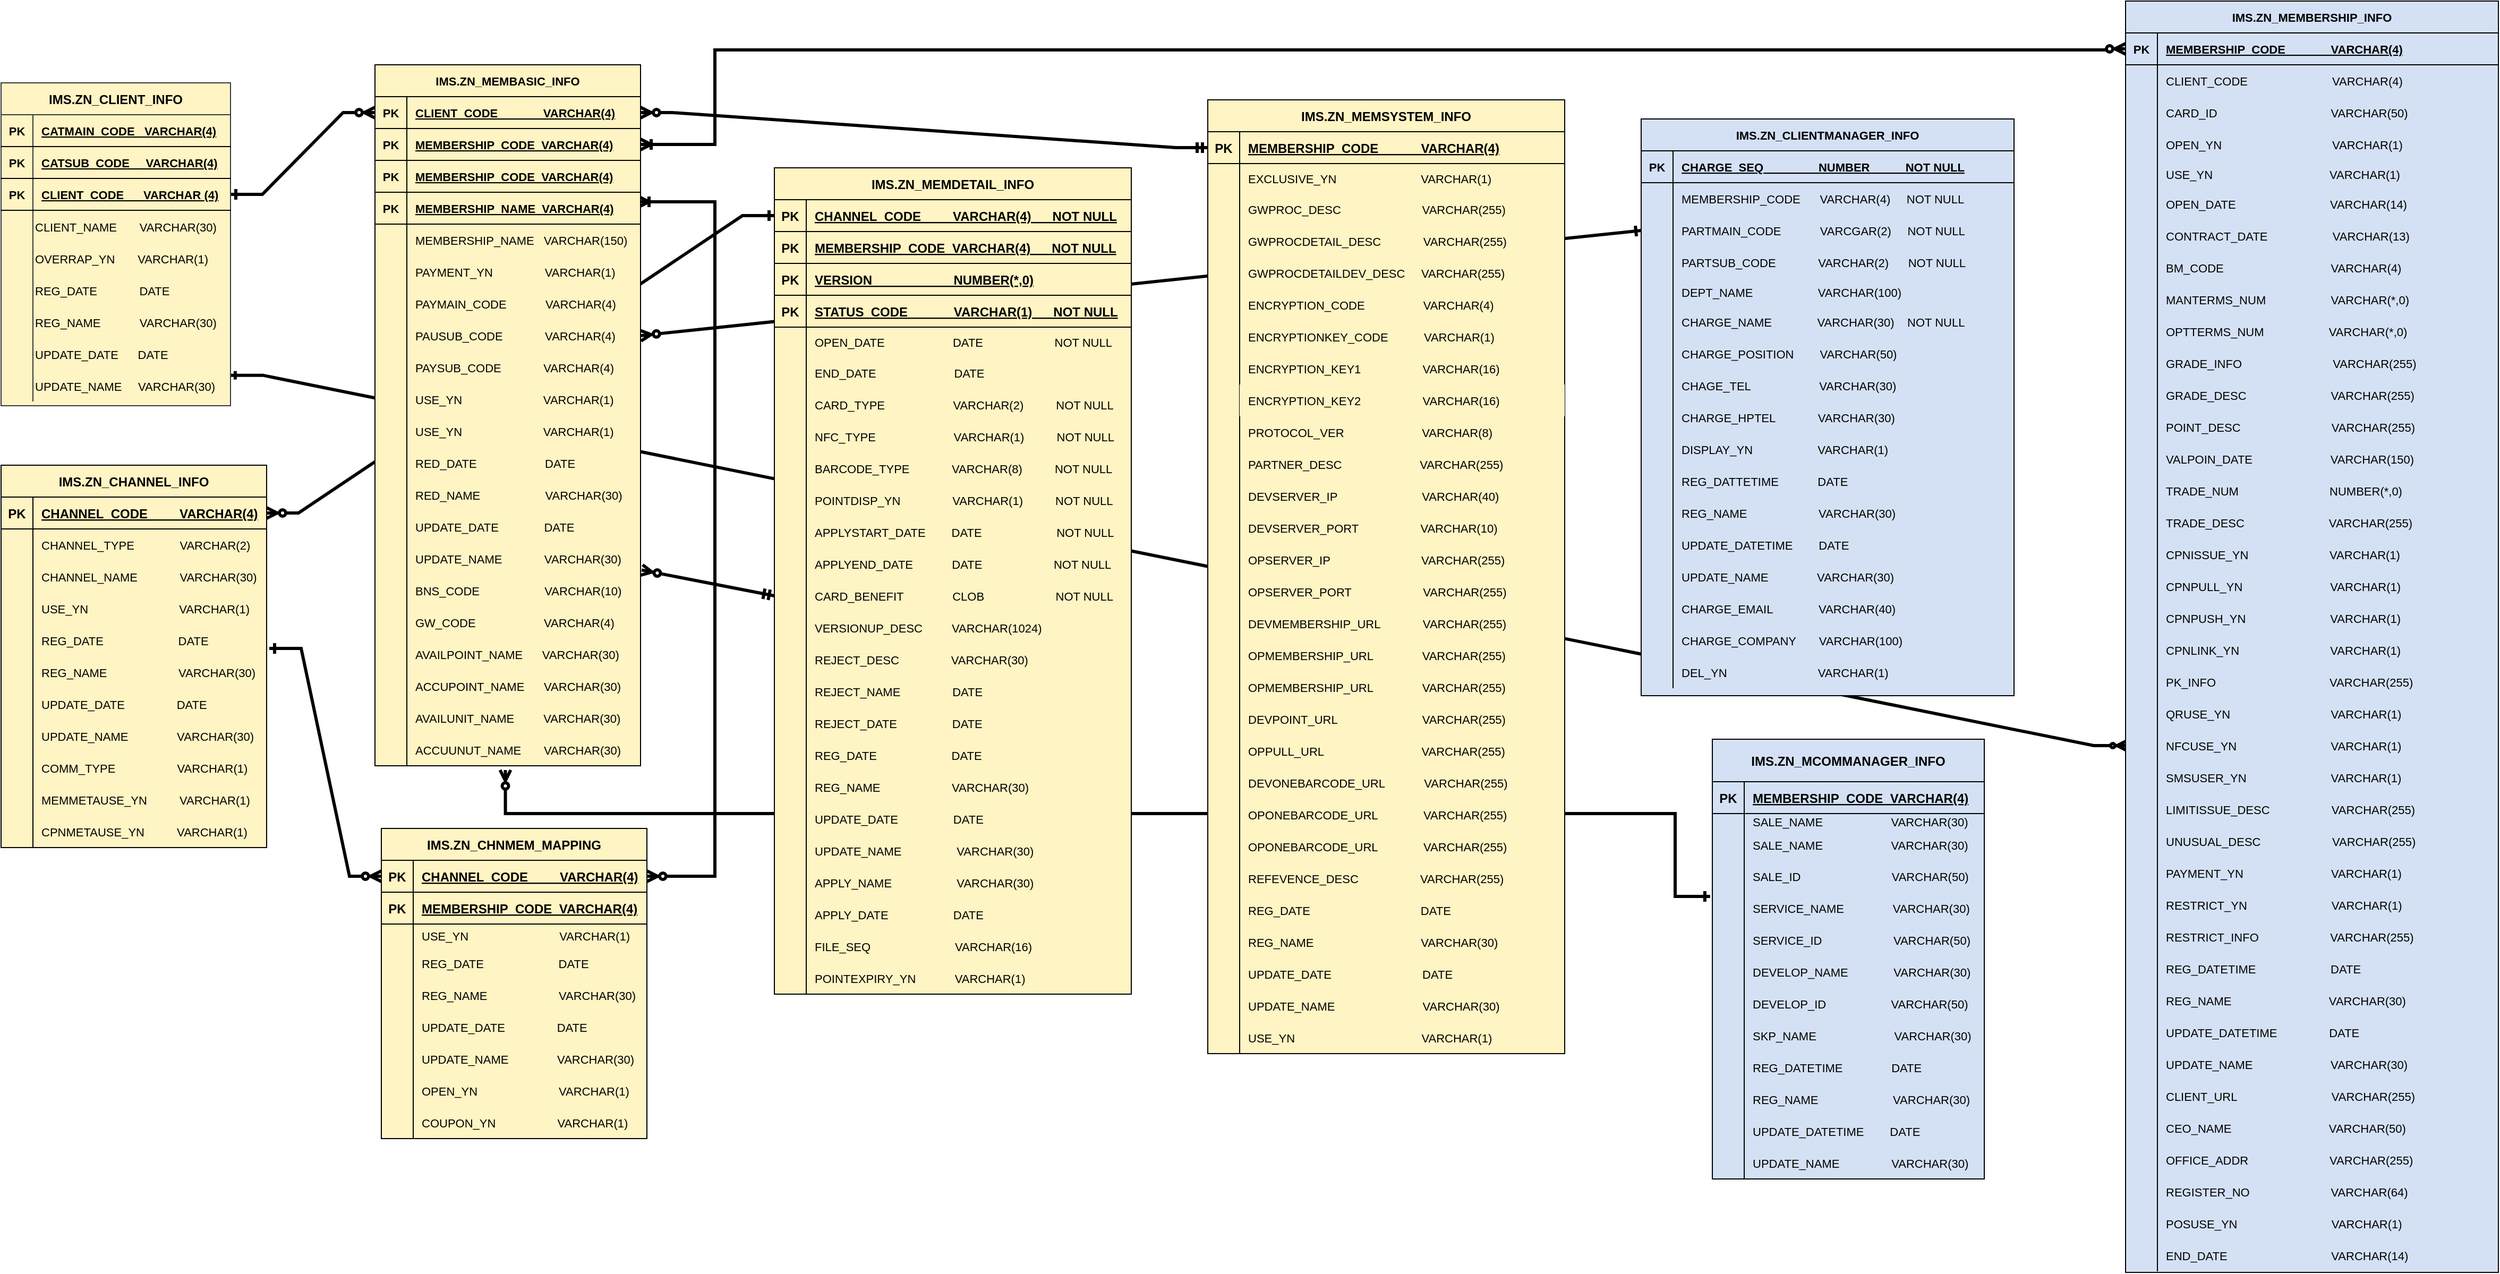 <mxfile version="20.0.3" type="github" pages="2">
  <diagram id="R2lEEEUBdFMjLlhIrx00" name="ERD">
    <mxGraphModel dx="3125" dy="1523" grid="1" gridSize="7" guides="1" tooltips="1" connect="1" arrows="1" fold="1" page="1" pageScale="1" pageWidth="850" pageHeight="1100" background="#ffffff" math="0" shadow="0" extFonts="Permanent Marker^https://fonts.googleapis.com/css?family=Permanent+Marker">
      <root>
        <mxCell id="0" />
        <mxCell id="1" parent="0" />
        <mxCell id="3df3FvuVYu9wvb_Eo9zM-22" value="" style="edgeStyle=entityRelationEdgeStyle;endArrow=ERzeroToMany;startArrow=ERone;endFill=1;startFill=0;fontSize=11;entryX=0;entryY=0.5;entryDx=0;entryDy=0;strokeColor=#000000;rounded=0;strokeWidth=3;startSize=4;endSize=4;exitX=1.002;exitY=0.178;exitDx=0;exitDy=0;exitPerimeter=0;" edge="1" parent="1" source="emPKiE4ZVd5Yd_ZUEL1U-56" target="3Na7bxAp3vEf0wkzjHlp-65">
          <mxGeometry width="100" height="100" relative="1" as="geometry">
            <mxPoint x="336" y="483" as="sourcePoint" />
            <mxPoint x="463" y="243" as="targetPoint" />
          </mxGeometry>
        </mxCell>
        <mxCell id="emPKiE4ZVd5Yd_ZUEL1U-242" value="" style="edgeStyle=orthogonalEdgeStyle;fontSize=12;html=1;endArrow=ERoneToMany;startArrow=ERzeroToMany;rounded=0;exitX=1;exitY=0.5;exitDx=0;exitDy=0;fontStyle=1;strokeColor=#000000;strokeWidth=3;" parent="1" source="emPKiE4ZVd5Yd_ZUEL1U-113" edge="1">
          <mxGeometry width="100" height="100" relative="1" as="geometry">
            <mxPoint x="712" y="976" as="sourcePoint" />
            <mxPoint x="704" y="320" as="targetPoint" />
            <Array as="points">
              <mxPoint x="776" y="955" />
              <mxPoint x="776" y="320" />
            </Array>
          </mxGeometry>
        </mxCell>
        <mxCell id="3df3FvuVYu9wvb_Eo9zM-36" value="" style="fontSize=12;html=1;endArrow=ERzeroToMany;startArrow=ERone;rounded=0;fillColor=#fa6800;strokeColor=#000000;endFill=0;startFill=0;edgeStyle=orthogonalEdgeStyle;exitX=-0.008;exitY=0.068;exitDx=0;exitDy=0;exitPerimeter=0;strokeWidth=3;entryX=0.491;entryY=1.133;entryDx=0;entryDy=0;entryPerimeter=0;" edge="1" parent="1" target="emPKiE4ZVd5Yd_ZUEL1U-106">
          <mxGeometry width="100" height="100" relative="1" as="geometry">
            <mxPoint x="1712.952" y="974.04" as="sourcePoint" />
            <mxPoint x="539" y="875" as="targetPoint" />
            <Array as="points">
              <mxPoint x="1680" y="974" />
              <mxPoint x="1680" y="896" />
              <mxPoint x="579" y="896" />
            </Array>
          </mxGeometry>
        </mxCell>
        <mxCell id="2O49Cflo7uIEfpXej_E9-1" value="IMS.ZN_MCOMMANAGER_INFO" style="shape=table;startSize=40;container=1;collapsible=1;childLayout=tableLayout;fixedRows=1;rowLines=0;fontStyle=1;align=center;resizeLast=1;fillColor=#D4E1F5;swimlaneFillColor=#D4E1F5;" parent="1" vertex="1">
          <mxGeometry x="1715" y="826" width="256" height="414" as="geometry" />
        </mxCell>
        <mxCell id="2O49Cflo7uIEfpXej_E9-2" value="" style="shape=partialRectangle;collapsible=0;dropTarget=0;pointerEvents=0;fillColor=none;points=[[0,0.5],[1,0.5]];portConstraint=eastwest;top=0;left=0;right=0;bottom=1;" parent="2O49Cflo7uIEfpXej_E9-1" vertex="1">
          <mxGeometry y="40" width="256" height="30" as="geometry" />
        </mxCell>
        <mxCell id="2O49Cflo7uIEfpXej_E9-3" value="PK" style="shape=partialRectangle;overflow=hidden;connectable=0;fillColor=none;top=0;left=0;bottom=0;right=0;fontStyle=1;" parent="2O49Cflo7uIEfpXej_E9-2" vertex="1">
          <mxGeometry width="30" height="30" as="geometry">
            <mxRectangle width="30" height="30" as="alternateBounds" />
          </mxGeometry>
        </mxCell>
        <mxCell id="2O49Cflo7uIEfpXej_E9-4" value="MEMBERSHIP_CODE  VARCHAR(4)" style="shape=partialRectangle;overflow=hidden;connectable=0;fillColor=none;top=0;left=0;bottom=0;right=0;align=left;spacingLeft=6;fontStyle=5;" parent="2O49Cflo7uIEfpXej_E9-2" vertex="1">
          <mxGeometry x="30" width="226" height="30" as="geometry">
            <mxRectangle width="226" height="30" as="alternateBounds" />
          </mxGeometry>
        </mxCell>
        <mxCell id="3df3FvuVYu9wvb_Eo9zM-23" value="" style="shape=partialRectangle;collapsible=0;dropTarget=0;pointerEvents=0;fillColor=none;points=[[0,0.5],[1,0.5]];portConstraint=eastwest;top=0;left=0;right=0;bottom=0;fontSize=11;" vertex="1" parent="2O49Cflo7uIEfpXej_E9-1">
          <mxGeometry y="70" width="256" height="22" as="geometry" />
        </mxCell>
        <mxCell id="3df3FvuVYu9wvb_Eo9zM-24" value="" style="shape=partialRectangle;overflow=hidden;connectable=0;fillColor=none;top=0;left=0;bottom=0;right=0;fontSize=11;" vertex="1" parent="3df3FvuVYu9wvb_Eo9zM-23">
          <mxGeometry width="30" height="22" as="geometry">
            <mxRectangle width="30" height="22" as="alternateBounds" />
          </mxGeometry>
        </mxCell>
        <mxCell id="3df3FvuVYu9wvb_Eo9zM-25" value="SALE_NAME                     VARCHAR(30)&#xa;" style="shape=partialRectangle;overflow=hidden;connectable=0;fillColor=none;top=0;left=0;bottom=0;right=0;align=left;spacingLeft=6;fontSize=11;" vertex="1" parent="3df3FvuVYu9wvb_Eo9zM-23">
          <mxGeometry x="30" width="226" height="22" as="geometry">
            <mxRectangle width="226" height="22" as="alternateBounds" />
          </mxGeometry>
        </mxCell>
        <mxCell id="2O49Cflo7uIEfpXej_E9-8" value="" style="shape=partialRectangle;collapsible=0;dropTarget=0;pointerEvents=0;fillColor=none;points=[[0,0.5],[1,0.5]];portConstraint=eastwest;top=0;left=0;right=0;bottom=0;fontSize=11;" parent="2O49Cflo7uIEfpXej_E9-1" vertex="1">
          <mxGeometry y="92" width="256" height="22" as="geometry" />
        </mxCell>
        <mxCell id="2O49Cflo7uIEfpXej_E9-9" value="" style="shape=partialRectangle;overflow=hidden;connectable=0;fillColor=none;top=0;left=0;bottom=0;right=0;fontSize=11;" parent="2O49Cflo7uIEfpXej_E9-8" vertex="1">
          <mxGeometry width="30" height="22" as="geometry">
            <mxRectangle width="30" height="22" as="alternateBounds" />
          </mxGeometry>
        </mxCell>
        <mxCell id="2O49Cflo7uIEfpXej_E9-10" value="SALE_NAME                     VARCHAR(30)&#xa;" style="shape=partialRectangle;overflow=hidden;connectable=0;fillColor=none;top=0;left=0;bottom=0;right=0;align=left;spacingLeft=6;fontSize=11;" parent="2O49Cflo7uIEfpXej_E9-8" vertex="1">
          <mxGeometry x="30" width="226" height="22" as="geometry">
            <mxRectangle width="226" height="22" as="alternateBounds" />
          </mxGeometry>
        </mxCell>
        <mxCell id="2O49Cflo7uIEfpXej_E9-11" value="" style="shape=partialRectangle;collapsible=0;dropTarget=0;pointerEvents=0;fillColor=none;points=[[0,0.5],[1,0.5]];portConstraint=eastwest;top=0;left=0;right=0;bottom=0;fontSize=11;" parent="2O49Cflo7uIEfpXej_E9-1" vertex="1">
          <mxGeometry y="114" width="256" height="30" as="geometry" />
        </mxCell>
        <mxCell id="2O49Cflo7uIEfpXej_E9-12" value="" style="shape=partialRectangle;overflow=hidden;connectable=0;fillColor=none;top=0;left=0;bottom=0;right=0;fontSize=11;" parent="2O49Cflo7uIEfpXej_E9-11" vertex="1">
          <mxGeometry width="30" height="30" as="geometry">
            <mxRectangle width="30" height="30" as="alternateBounds" />
          </mxGeometry>
        </mxCell>
        <mxCell id="2O49Cflo7uIEfpXej_E9-13" value="SALE_ID                            VARCHAR(50)" style="shape=partialRectangle;overflow=hidden;connectable=0;fillColor=none;top=0;left=0;bottom=0;right=0;align=left;spacingLeft=6;fontSize=11;" parent="2O49Cflo7uIEfpXej_E9-11" vertex="1">
          <mxGeometry x="30" width="226" height="30" as="geometry">
            <mxRectangle width="226" height="30" as="alternateBounds" />
          </mxGeometry>
        </mxCell>
        <mxCell id="2O49Cflo7uIEfpXej_E9-14" style="shape=partialRectangle;collapsible=0;dropTarget=0;pointerEvents=0;fillColor=none;points=[[0,0.5],[1,0.5]];portConstraint=eastwest;top=0;left=0;right=0;bottom=0;fontSize=11;" parent="2O49Cflo7uIEfpXej_E9-1" vertex="1">
          <mxGeometry y="144" width="256" height="30" as="geometry" />
        </mxCell>
        <mxCell id="2O49Cflo7uIEfpXej_E9-15" style="shape=partialRectangle;overflow=hidden;connectable=0;fillColor=none;top=0;left=0;bottom=0;right=0;fontSize=11;" parent="2O49Cflo7uIEfpXej_E9-14" vertex="1">
          <mxGeometry width="30" height="30" as="geometry">
            <mxRectangle width="30" height="30" as="alternateBounds" />
          </mxGeometry>
        </mxCell>
        <mxCell id="2O49Cflo7uIEfpXej_E9-16" value="SERVICE_NAME               VARCHAR(30)" style="shape=partialRectangle;overflow=hidden;connectable=0;fillColor=none;top=0;left=0;bottom=0;right=0;align=left;spacingLeft=6;fontSize=11;" parent="2O49Cflo7uIEfpXej_E9-14" vertex="1">
          <mxGeometry x="30" width="226" height="30" as="geometry">
            <mxRectangle width="226" height="30" as="alternateBounds" />
          </mxGeometry>
        </mxCell>
        <mxCell id="2O49Cflo7uIEfpXej_E9-17" style="shape=partialRectangle;collapsible=0;dropTarget=0;pointerEvents=0;fillColor=none;points=[[0,0.5],[1,0.5]];portConstraint=eastwest;top=0;left=0;right=0;bottom=0;fontSize=11;" parent="2O49Cflo7uIEfpXej_E9-1" vertex="1">
          <mxGeometry y="174" width="256" height="30" as="geometry" />
        </mxCell>
        <mxCell id="2O49Cflo7uIEfpXej_E9-18" style="shape=partialRectangle;overflow=hidden;connectable=0;fillColor=none;top=0;left=0;bottom=0;right=0;fontSize=11;" parent="2O49Cflo7uIEfpXej_E9-17" vertex="1">
          <mxGeometry width="30" height="30" as="geometry">
            <mxRectangle width="30" height="30" as="alternateBounds" />
          </mxGeometry>
        </mxCell>
        <mxCell id="2O49Cflo7uIEfpXej_E9-19" value="SERVICE_ID                      VARCHAR(50)" style="shape=partialRectangle;overflow=hidden;connectable=0;fillColor=none;top=0;left=0;bottom=0;right=0;align=left;spacingLeft=6;fontSize=11;" parent="2O49Cflo7uIEfpXej_E9-17" vertex="1">
          <mxGeometry x="30" width="226" height="30" as="geometry">
            <mxRectangle width="226" height="30" as="alternateBounds" />
          </mxGeometry>
        </mxCell>
        <mxCell id="2O49Cflo7uIEfpXej_E9-20" style="shape=partialRectangle;collapsible=0;dropTarget=0;pointerEvents=0;fillColor=none;points=[[0,0.5],[1,0.5]];portConstraint=eastwest;top=0;left=0;right=0;bottom=0;fontSize=11;" parent="2O49Cflo7uIEfpXej_E9-1" vertex="1">
          <mxGeometry y="204" width="256" height="30" as="geometry" />
        </mxCell>
        <mxCell id="2O49Cflo7uIEfpXej_E9-21" style="shape=partialRectangle;overflow=hidden;connectable=0;fillColor=none;top=0;left=0;bottom=0;right=0;fontSize=11;" parent="2O49Cflo7uIEfpXej_E9-20" vertex="1">
          <mxGeometry width="30" height="30" as="geometry">
            <mxRectangle width="30" height="30" as="alternateBounds" />
          </mxGeometry>
        </mxCell>
        <mxCell id="2O49Cflo7uIEfpXej_E9-22" value="DEVELOP_NAME              VARCHAR(30)" style="shape=partialRectangle;overflow=hidden;connectable=0;fillColor=none;top=0;left=0;bottom=0;right=0;align=left;spacingLeft=6;fontSize=11;" parent="2O49Cflo7uIEfpXej_E9-20" vertex="1">
          <mxGeometry x="30" width="226" height="30" as="geometry">
            <mxRectangle width="226" height="30" as="alternateBounds" />
          </mxGeometry>
        </mxCell>
        <mxCell id="2O49Cflo7uIEfpXej_E9-23" style="shape=partialRectangle;collapsible=0;dropTarget=0;pointerEvents=0;fillColor=none;points=[[0,0.5],[1,0.5]];portConstraint=eastwest;top=0;left=0;right=0;bottom=0;fontSize=11;" parent="2O49Cflo7uIEfpXej_E9-1" vertex="1">
          <mxGeometry y="234" width="256" height="30" as="geometry" />
        </mxCell>
        <mxCell id="2O49Cflo7uIEfpXej_E9-24" style="shape=partialRectangle;overflow=hidden;connectable=0;fillColor=none;top=0;left=0;bottom=0;right=0;fontSize=11;" parent="2O49Cflo7uIEfpXej_E9-23" vertex="1">
          <mxGeometry width="30" height="30" as="geometry">
            <mxRectangle width="30" height="30" as="alternateBounds" />
          </mxGeometry>
        </mxCell>
        <mxCell id="2O49Cflo7uIEfpXej_E9-25" value="DEVELOP_ID                    VARCHAR(50)" style="shape=partialRectangle;overflow=hidden;connectable=0;fillColor=none;top=0;left=0;bottom=0;right=0;align=left;spacingLeft=6;fontSize=11;" parent="2O49Cflo7uIEfpXej_E9-23" vertex="1">
          <mxGeometry x="30" width="226" height="30" as="geometry">
            <mxRectangle width="226" height="30" as="alternateBounds" />
          </mxGeometry>
        </mxCell>
        <mxCell id="2O49Cflo7uIEfpXej_E9-26" style="shape=partialRectangle;collapsible=0;dropTarget=0;pointerEvents=0;fillColor=none;points=[[0,0.5],[1,0.5]];portConstraint=eastwest;top=0;left=0;right=0;bottom=0;fontSize=11;" parent="2O49Cflo7uIEfpXej_E9-1" vertex="1">
          <mxGeometry y="264" width="256" height="30" as="geometry" />
        </mxCell>
        <mxCell id="2O49Cflo7uIEfpXej_E9-27" style="shape=partialRectangle;overflow=hidden;connectable=0;fillColor=none;top=0;left=0;bottom=0;right=0;fontSize=11;" parent="2O49Cflo7uIEfpXej_E9-26" vertex="1">
          <mxGeometry width="30" height="30" as="geometry">
            <mxRectangle width="30" height="30" as="alternateBounds" />
          </mxGeometry>
        </mxCell>
        <mxCell id="2O49Cflo7uIEfpXej_E9-28" value="SKP_NAME                        VARCHAR(30)" style="shape=partialRectangle;overflow=hidden;connectable=0;fillColor=none;top=0;left=0;bottom=0;right=0;align=left;spacingLeft=6;fontSize=11;" parent="2O49Cflo7uIEfpXej_E9-26" vertex="1">
          <mxGeometry x="30" width="226" height="30" as="geometry">
            <mxRectangle width="226" height="30" as="alternateBounds" />
          </mxGeometry>
        </mxCell>
        <mxCell id="2O49Cflo7uIEfpXej_E9-35" style="shape=partialRectangle;collapsible=0;dropTarget=0;pointerEvents=0;fillColor=none;points=[[0,0.5],[1,0.5]];portConstraint=eastwest;top=0;left=0;right=0;bottom=0;fontSize=11;" parent="2O49Cflo7uIEfpXej_E9-1" vertex="1">
          <mxGeometry y="294" width="256" height="30" as="geometry" />
        </mxCell>
        <mxCell id="2O49Cflo7uIEfpXej_E9-36" style="shape=partialRectangle;overflow=hidden;connectable=0;fillColor=none;top=0;left=0;bottom=0;right=0;fontSize=11;" parent="2O49Cflo7uIEfpXej_E9-35" vertex="1">
          <mxGeometry width="30" height="30" as="geometry">
            <mxRectangle width="30" height="30" as="alternateBounds" />
          </mxGeometry>
        </mxCell>
        <mxCell id="2O49Cflo7uIEfpXej_E9-37" value="REG_DATETIME               DATE" style="shape=partialRectangle;overflow=hidden;connectable=0;fillColor=none;top=0;left=0;bottom=0;right=0;align=left;spacingLeft=6;fontSize=11;" parent="2O49Cflo7uIEfpXej_E9-35" vertex="1">
          <mxGeometry x="30" width="226" height="30" as="geometry">
            <mxRectangle width="226" height="30" as="alternateBounds" />
          </mxGeometry>
        </mxCell>
        <mxCell id="2O49Cflo7uIEfpXej_E9-32" style="shape=partialRectangle;collapsible=0;dropTarget=0;pointerEvents=0;fillColor=none;points=[[0,0.5],[1,0.5]];portConstraint=eastwest;top=0;left=0;right=0;bottom=0;fontSize=11;" parent="2O49Cflo7uIEfpXej_E9-1" vertex="1">
          <mxGeometry y="324" width="256" height="30" as="geometry" />
        </mxCell>
        <mxCell id="2O49Cflo7uIEfpXej_E9-33" style="shape=partialRectangle;overflow=hidden;connectable=0;fillColor=none;top=0;left=0;bottom=0;right=0;fontSize=11;" parent="2O49Cflo7uIEfpXej_E9-32" vertex="1">
          <mxGeometry width="30" height="30" as="geometry">
            <mxRectangle width="30" height="30" as="alternateBounds" />
          </mxGeometry>
        </mxCell>
        <mxCell id="2O49Cflo7uIEfpXej_E9-34" value="REG_NAME                       VARCHAR(30)" style="shape=partialRectangle;overflow=hidden;connectable=0;fillColor=none;top=0;left=0;bottom=0;right=0;align=left;spacingLeft=6;fontSize=11;" parent="2O49Cflo7uIEfpXej_E9-32" vertex="1">
          <mxGeometry x="30" width="226" height="30" as="geometry">
            <mxRectangle width="226" height="30" as="alternateBounds" />
          </mxGeometry>
        </mxCell>
        <mxCell id="2O49Cflo7uIEfpXej_E9-29" style="shape=partialRectangle;collapsible=0;dropTarget=0;pointerEvents=0;fillColor=none;points=[[0,0.5],[1,0.5]];portConstraint=eastwest;top=0;left=0;right=0;bottom=0;fontSize=11;" parent="2O49Cflo7uIEfpXej_E9-1" vertex="1">
          <mxGeometry y="354" width="256" height="30" as="geometry" />
        </mxCell>
        <mxCell id="2O49Cflo7uIEfpXej_E9-30" style="shape=partialRectangle;overflow=hidden;connectable=0;fillColor=none;top=0;left=0;bottom=0;right=0;fontSize=11;" parent="2O49Cflo7uIEfpXej_E9-29" vertex="1">
          <mxGeometry width="30" height="30" as="geometry">
            <mxRectangle width="30" height="30" as="alternateBounds" />
          </mxGeometry>
        </mxCell>
        <mxCell id="2O49Cflo7uIEfpXej_E9-31" value="UPDATE_DATETIME        DATE" style="shape=partialRectangle;overflow=hidden;connectable=0;fillColor=none;top=0;left=0;bottom=0;right=0;align=left;spacingLeft=6;fontSize=11;" parent="2O49Cflo7uIEfpXej_E9-29" vertex="1">
          <mxGeometry x="30" width="226" height="30" as="geometry">
            <mxRectangle width="226" height="30" as="alternateBounds" />
          </mxGeometry>
        </mxCell>
        <mxCell id="2O49Cflo7uIEfpXej_E9-41" style="shape=partialRectangle;collapsible=0;dropTarget=0;pointerEvents=0;fillColor=none;points=[[0,0.5],[1,0.5]];portConstraint=eastwest;top=0;left=0;right=0;bottom=0;fontSize=11;" parent="2O49Cflo7uIEfpXej_E9-1" vertex="1">
          <mxGeometry y="384" width="256" height="30" as="geometry" />
        </mxCell>
        <mxCell id="2O49Cflo7uIEfpXej_E9-42" style="shape=partialRectangle;overflow=hidden;connectable=0;fillColor=none;top=0;left=0;bottom=0;right=0;fontSize=11;" parent="2O49Cflo7uIEfpXej_E9-41" vertex="1">
          <mxGeometry width="30" height="30" as="geometry">
            <mxRectangle width="30" height="30" as="alternateBounds" />
          </mxGeometry>
        </mxCell>
        <mxCell id="2O49Cflo7uIEfpXej_E9-43" value="UPDATE_NAME                VARCHAR(30)" style="shape=partialRectangle;overflow=hidden;connectable=0;fillColor=none;top=0;left=0;bottom=0;right=0;align=left;spacingLeft=6;fontSize=11;" parent="2O49Cflo7uIEfpXej_E9-41" vertex="1">
          <mxGeometry x="30" width="226" height="30" as="geometry">
            <mxRectangle width="226" height="30" as="alternateBounds" />
          </mxGeometry>
        </mxCell>
        <mxCell id="3df3FvuVYu9wvb_Eo9zM-19" value="" style="fontSize=12;html=1;endArrow=ERzeroToMany;startArrow=ERone;entryX=1;entryY=0.5;entryDx=0;entryDy=0;rounded=1;fillColor=#fa6800;strokeColor=#000000;endFill=0;startFill=0;strokeWidth=3;exitX=0;exitY=0.5;exitDx=0;exitDy=0;" edge="1" parent="1" source="emPKiE4ZVd5Yd_ZUEL1U-187" target="emPKiE4ZVd5Yd_ZUEL1U-68">
          <mxGeometry width="100" height="100" relative="1" as="geometry">
            <mxPoint x="1652" y="322" as="sourcePoint" />
            <mxPoint x="714" y="561.01" as="targetPoint" />
          </mxGeometry>
        </mxCell>
        <mxCell id="C-vyLk0tnHw3VtMMgP7b-1" value="" style="edgeStyle=entityRelationEdgeStyle;endArrow=ERzeroToMany;startArrow=ERone;endFill=1;startFill=0;fontSize=11;entryX=0;entryY=0.5;entryDx=0;entryDy=0;exitX=1;exitY=0.5;exitDx=0;exitDy=0;strokeColor=#000000;rounded=0;strokeWidth=3;" parent="1" source="emPKiE4ZVd5Yd_ZUEL1U-38" target="C-vyLk0tnHw3VtMMgP7b-14" edge="1">
          <mxGeometry width="100" height="100" relative="1" as="geometry">
            <mxPoint x="340" y="880" as="sourcePoint" />
            <mxPoint x="440" y="780" as="targetPoint" />
          </mxGeometry>
        </mxCell>
        <mxCell id="C-vyLk0tnHw3VtMMgP7b-12" value="" style="edgeStyle=entityRelationEdgeStyle;endArrow=ERzeroToMany;startArrow=ERone;endFill=1;startFill=0;fontSize=11;entryX=0;entryY=0.5;entryDx=0;entryDy=0;strokeColor=#000000;exitX=1.01;exitY=0.751;exitDx=0;exitDy=0;exitPerimeter=0;rounded=0;strokeWidth=3;" parent="1" source="emPKiE4ZVd5Yd_ZUEL1U-141" target="emPKiE4ZVd5Yd_ZUEL1U-113" edge="1">
          <mxGeometry width="100" height="100" relative="1" as="geometry">
            <mxPoint x="352" y="744" as="sourcePoint" />
            <mxPoint x="460" y="365" as="targetPoint" />
          </mxGeometry>
        </mxCell>
        <mxCell id="emPKiE4ZVd5Yd_ZUEL1U-244" value="IMS.ZN_MEMDETAIL_INFO" style="shape=table;startSize=30;container=1;collapsible=1;childLayout=tableLayout;fixedRows=1;rowLines=0;fontStyle=1;align=center;resizeLast=1;fillColor=#FFF4C3;gradientColor=none;swimlaneFillColor=#FFF4C3;strokeColor=default;" parent="1" vertex="1">
          <mxGeometry x="832" y="288" width="336" height="778" as="geometry" />
        </mxCell>
        <mxCell id="emPKiE4ZVd5Yd_ZUEL1U-245" value="" style="shape=partialRectangle;collapsible=0;dropTarget=0;pointerEvents=0;fillColor=none;points=[[0,0.5],[1,0.5]];portConstraint=eastwest;top=0;left=0;right=0;bottom=1;" parent="emPKiE4ZVd5Yd_ZUEL1U-244" vertex="1">
          <mxGeometry y="30" width="336" height="30" as="geometry" />
        </mxCell>
        <mxCell id="emPKiE4ZVd5Yd_ZUEL1U-246" value="PK" style="shape=partialRectangle;overflow=hidden;connectable=0;fillColor=none;top=0;left=0;bottom=0;right=0;fontStyle=1;" parent="emPKiE4ZVd5Yd_ZUEL1U-245" vertex="1">
          <mxGeometry width="30" height="30" as="geometry">
            <mxRectangle width="30" height="30" as="alternateBounds" />
          </mxGeometry>
        </mxCell>
        <mxCell id="emPKiE4ZVd5Yd_ZUEL1U-247" value="CHANNEL_CODE         VARCHAR(4)      NOT NULL" style="shape=partialRectangle;overflow=hidden;connectable=0;fillColor=none;top=0;left=0;bottom=0;right=0;align=left;spacingLeft=6;fontStyle=5;shadow=0;" parent="emPKiE4ZVd5Yd_ZUEL1U-245" vertex="1">
          <mxGeometry x="30" width="306" height="30" as="geometry">
            <mxRectangle width="306" height="30" as="alternateBounds" />
          </mxGeometry>
        </mxCell>
        <mxCell id="EW5uwQKPrWccDKp-Qp3F-8" style="shape=partialRectangle;collapsible=0;dropTarget=0;pointerEvents=0;fillColor=none;points=[[0,0.5],[1,0.5]];portConstraint=eastwest;top=0;left=0;right=0;bottom=1;" parent="emPKiE4ZVd5Yd_ZUEL1U-244" vertex="1">
          <mxGeometry y="60" width="336" height="30" as="geometry" />
        </mxCell>
        <mxCell id="EW5uwQKPrWccDKp-Qp3F-9" value="PK" style="shape=partialRectangle;overflow=hidden;connectable=0;fillColor=none;top=0;left=0;bottom=0;right=0;fontStyle=1;" parent="EW5uwQKPrWccDKp-Qp3F-8" vertex="1">
          <mxGeometry width="30" height="30" as="geometry">
            <mxRectangle width="30" height="30" as="alternateBounds" />
          </mxGeometry>
        </mxCell>
        <mxCell id="EW5uwQKPrWccDKp-Qp3F-10" value="MEMBERSHIP_CODE  VARCHAR(4)      NOT NULL" style="shape=partialRectangle;overflow=hidden;connectable=0;fillColor=none;top=0;left=0;bottom=0;right=0;align=left;spacingLeft=6;fontStyle=5;shadow=0;" parent="EW5uwQKPrWccDKp-Qp3F-8" vertex="1">
          <mxGeometry x="30" width="306" height="30" as="geometry">
            <mxRectangle width="306" height="30" as="alternateBounds" />
          </mxGeometry>
        </mxCell>
        <mxCell id="EW5uwQKPrWccDKp-Qp3F-5" style="shape=partialRectangle;collapsible=0;dropTarget=0;pointerEvents=0;fillColor=none;points=[[0,0.5],[1,0.5]];portConstraint=eastwest;top=0;left=0;right=0;bottom=1;" parent="emPKiE4ZVd5Yd_ZUEL1U-244" vertex="1">
          <mxGeometry y="90" width="336" height="30" as="geometry" />
        </mxCell>
        <mxCell id="EW5uwQKPrWccDKp-Qp3F-6" value="PK" style="shape=partialRectangle;overflow=hidden;connectable=0;fillColor=none;top=0;left=0;bottom=0;right=0;fontStyle=1;" parent="EW5uwQKPrWccDKp-Qp3F-5" vertex="1">
          <mxGeometry width="30" height="30" as="geometry">
            <mxRectangle width="30" height="30" as="alternateBounds" />
          </mxGeometry>
        </mxCell>
        <mxCell id="EW5uwQKPrWccDKp-Qp3F-7" value="VERSION                       NUMBER(*,0)" style="shape=partialRectangle;overflow=hidden;connectable=0;fillColor=none;top=0;left=0;bottom=0;right=0;align=left;spacingLeft=6;fontStyle=5;shadow=0;" parent="EW5uwQKPrWccDKp-Qp3F-5" vertex="1">
          <mxGeometry x="30" width="306" height="30" as="geometry">
            <mxRectangle width="306" height="30" as="alternateBounds" />
          </mxGeometry>
        </mxCell>
        <mxCell id="EW5uwQKPrWccDKp-Qp3F-2" style="shape=partialRectangle;collapsible=0;dropTarget=0;pointerEvents=0;fillColor=none;points=[[0,0.5],[1,0.5]];portConstraint=eastwest;top=0;left=0;right=0;bottom=1;" parent="emPKiE4ZVd5Yd_ZUEL1U-244" vertex="1">
          <mxGeometry y="120" width="336" height="30" as="geometry" />
        </mxCell>
        <mxCell id="EW5uwQKPrWccDKp-Qp3F-3" value="PK" style="shape=partialRectangle;overflow=hidden;connectable=0;fillColor=none;top=0;left=0;bottom=0;right=0;fontStyle=1;" parent="EW5uwQKPrWccDKp-Qp3F-2" vertex="1">
          <mxGeometry width="30" height="30" as="geometry">
            <mxRectangle width="30" height="30" as="alternateBounds" />
          </mxGeometry>
        </mxCell>
        <mxCell id="EW5uwQKPrWccDKp-Qp3F-4" value="STATUS_CODE             VARCHAR(1)      NOT NULL" style="shape=partialRectangle;overflow=hidden;connectable=0;fillColor=none;top=0;left=0;bottom=0;right=0;align=left;spacingLeft=6;fontStyle=5;shadow=0;" parent="EW5uwQKPrWccDKp-Qp3F-2" vertex="1">
          <mxGeometry x="30" width="306" height="30" as="geometry">
            <mxRectangle width="306" height="30" as="alternateBounds" />
          </mxGeometry>
        </mxCell>
        <mxCell id="emPKiE4ZVd5Yd_ZUEL1U-251" value="" style="shape=partialRectangle;collapsible=0;dropTarget=0;pointerEvents=0;fillColor=none;points=[[0,0.5],[1,0.5]];portConstraint=eastwest;top=0;left=0;right=0;bottom=0;fontSize=11;" parent="emPKiE4ZVd5Yd_ZUEL1U-244" vertex="1">
          <mxGeometry y="150" width="336" height="28" as="geometry" />
        </mxCell>
        <mxCell id="emPKiE4ZVd5Yd_ZUEL1U-252" value="" style="shape=partialRectangle;overflow=hidden;connectable=0;fillColor=none;top=0;left=0;bottom=0;right=0;fontSize=11;" parent="emPKiE4ZVd5Yd_ZUEL1U-251" vertex="1">
          <mxGeometry width="30" height="28" as="geometry">
            <mxRectangle width="30" height="28" as="alternateBounds" />
          </mxGeometry>
        </mxCell>
        <mxCell id="emPKiE4ZVd5Yd_ZUEL1U-253" value="OPEN_DATE                     DATE                      NOT NULL" style="shape=partialRectangle;overflow=hidden;connectable=0;fillColor=none;top=0;left=0;bottom=0;right=0;align=left;spacingLeft=6;fontSize=11;" parent="emPKiE4ZVd5Yd_ZUEL1U-251" vertex="1">
          <mxGeometry x="30" width="306" height="28" as="geometry">
            <mxRectangle width="306" height="28" as="alternateBounds" />
          </mxGeometry>
        </mxCell>
        <mxCell id="emPKiE4ZVd5Yd_ZUEL1U-254" value="" style="shape=partialRectangle;collapsible=0;dropTarget=0;pointerEvents=0;fillColor=none;points=[[0,0.5],[1,0.5]];portConstraint=eastwest;top=0;left=0;right=0;bottom=0;fontSize=11;" parent="emPKiE4ZVd5Yd_ZUEL1U-244" vertex="1">
          <mxGeometry y="178" width="336" height="30" as="geometry" />
        </mxCell>
        <mxCell id="emPKiE4ZVd5Yd_ZUEL1U-255" value="" style="shape=partialRectangle;overflow=hidden;connectable=0;fillColor=none;top=0;left=0;bottom=0;right=0;fontSize=11;" parent="emPKiE4ZVd5Yd_ZUEL1U-254" vertex="1">
          <mxGeometry width="30" height="30" as="geometry">
            <mxRectangle width="30" height="30" as="alternateBounds" />
          </mxGeometry>
        </mxCell>
        <mxCell id="emPKiE4ZVd5Yd_ZUEL1U-256" value="END_DATE                        DATE" style="shape=partialRectangle;overflow=hidden;connectable=0;fillColor=none;top=0;left=0;bottom=0;right=0;align=left;spacingLeft=6;fontSize=11;" parent="emPKiE4ZVd5Yd_ZUEL1U-254" vertex="1">
          <mxGeometry x="30" width="306" height="30" as="geometry">
            <mxRectangle width="306" height="30" as="alternateBounds" />
          </mxGeometry>
        </mxCell>
        <mxCell id="emPKiE4ZVd5Yd_ZUEL1U-257" style="shape=partialRectangle;collapsible=0;dropTarget=0;pointerEvents=0;fillColor=none;points=[[0,0.5],[1,0.5]];portConstraint=eastwest;top=0;left=0;right=0;bottom=0;fontSize=11;" parent="emPKiE4ZVd5Yd_ZUEL1U-244" vertex="1">
          <mxGeometry y="208" width="336" height="30" as="geometry" />
        </mxCell>
        <mxCell id="emPKiE4ZVd5Yd_ZUEL1U-258" style="shape=partialRectangle;overflow=hidden;connectable=0;fillColor=none;top=0;left=0;bottom=0;right=0;fontSize=11;" parent="emPKiE4ZVd5Yd_ZUEL1U-257" vertex="1">
          <mxGeometry width="30" height="30" as="geometry">
            <mxRectangle width="30" height="30" as="alternateBounds" />
          </mxGeometry>
        </mxCell>
        <mxCell id="emPKiE4ZVd5Yd_ZUEL1U-259" value="CARD_TYPE                     VARCHAR(2)          NOT NULL" style="shape=partialRectangle;overflow=hidden;connectable=0;fillColor=none;top=0;left=0;bottom=0;right=0;align=left;spacingLeft=6;fontSize=11;" parent="emPKiE4ZVd5Yd_ZUEL1U-257" vertex="1">
          <mxGeometry x="30" width="306" height="30" as="geometry">
            <mxRectangle width="306" height="30" as="alternateBounds" />
          </mxGeometry>
        </mxCell>
        <mxCell id="emPKiE4ZVd5Yd_ZUEL1U-260" style="shape=partialRectangle;collapsible=0;dropTarget=0;pointerEvents=0;fillColor=none;points=[[0,0.5],[1,0.5]];portConstraint=eastwest;top=0;left=0;right=0;bottom=0;fontSize=11;" parent="emPKiE4ZVd5Yd_ZUEL1U-244" vertex="1">
          <mxGeometry y="238" width="336" height="30" as="geometry" />
        </mxCell>
        <mxCell id="emPKiE4ZVd5Yd_ZUEL1U-261" style="shape=partialRectangle;overflow=hidden;connectable=0;fillColor=none;top=0;left=0;bottom=0;right=0;fontSize=11;" parent="emPKiE4ZVd5Yd_ZUEL1U-260" vertex="1">
          <mxGeometry width="30" height="30" as="geometry">
            <mxRectangle width="30" height="30" as="alternateBounds" />
          </mxGeometry>
        </mxCell>
        <mxCell id="emPKiE4ZVd5Yd_ZUEL1U-262" value="NFC_TYPE                        VARCHAR(1)          NOT NULL" style="shape=partialRectangle;overflow=hidden;connectable=0;fillColor=none;top=0;left=0;bottom=0;right=0;align=left;spacingLeft=6;fontSize=11;" parent="emPKiE4ZVd5Yd_ZUEL1U-260" vertex="1">
          <mxGeometry x="30" width="306" height="30" as="geometry">
            <mxRectangle width="306" height="30" as="alternateBounds" />
          </mxGeometry>
        </mxCell>
        <mxCell id="emPKiE4ZVd5Yd_ZUEL1U-263" style="shape=partialRectangle;collapsible=0;dropTarget=0;pointerEvents=0;fillColor=none;points=[[0,0.5],[1,0.5]];portConstraint=eastwest;top=0;left=0;right=0;bottom=0;fontSize=11;" parent="emPKiE4ZVd5Yd_ZUEL1U-244" vertex="1">
          <mxGeometry y="268" width="336" height="30" as="geometry" />
        </mxCell>
        <mxCell id="emPKiE4ZVd5Yd_ZUEL1U-264" style="shape=partialRectangle;overflow=hidden;connectable=0;fillColor=none;top=0;left=0;bottom=0;right=0;fontSize=11;" parent="emPKiE4ZVd5Yd_ZUEL1U-263" vertex="1">
          <mxGeometry width="30" height="30" as="geometry">
            <mxRectangle width="30" height="30" as="alternateBounds" />
          </mxGeometry>
        </mxCell>
        <mxCell id="emPKiE4ZVd5Yd_ZUEL1U-265" value="BARCODE_TYPE             VARCHAR(8)          NOT NULL" style="shape=partialRectangle;overflow=hidden;connectable=0;fillColor=none;top=0;left=0;bottom=0;right=0;align=left;spacingLeft=6;fontSize=11;" parent="emPKiE4ZVd5Yd_ZUEL1U-263" vertex="1">
          <mxGeometry x="30" width="306" height="30" as="geometry">
            <mxRectangle width="306" height="30" as="alternateBounds" />
          </mxGeometry>
        </mxCell>
        <mxCell id="emPKiE4ZVd5Yd_ZUEL1U-266" style="shape=partialRectangle;collapsible=0;dropTarget=0;pointerEvents=0;fillColor=none;points=[[0,0.5],[1,0.5]];portConstraint=eastwest;top=0;left=0;right=0;bottom=0;fontSize=11;" parent="emPKiE4ZVd5Yd_ZUEL1U-244" vertex="1">
          <mxGeometry y="298" width="336" height="30" as="geometry" />
        </mxCell>
        <mxCell id="emPKiE4ZVd5Yd_ZUEL1U-267" style="shape=partialRectangle;overflow=hidden;connectable=0;fillColor=none;top=0;left=0;bottom=0;right=0;fontSize=11;" parent="emPKiE4ZVd5Yd_ZUEL1U-266" vertex="1">
          <mxGeometry width="30" height="30" as="geometry">
            <mxRectangle width="30" height="30" as="alternateBounds" />
          </mxGeometry>
        </mxCell>
        <mxCell id="emPKiE4ZVd5Yd_ZUEL1U-268" value="POINTDISP_YN                VARCHAR(1)          NOT NULL" style="shape=partialRectangle;overflow=hidden;connectable=0;fillColor=none;top=0;left=0;bottom=0;right=0;align=left;spacingLeft=6;fontSize=11;" parent="emPKiE4ZVd5Yd_ZUEL1U-266" vertex="1">
          <mxGeometry x="30" width="306" height="30" as="geometry">
            <mxRectangle width="306" height="30" as="alternateBounds" />
          </mxGeometry>
        </mxCell>
        <mxCell id="emPKiE4ZVd5Yd_ZUEL1U-269" style="shape=partialRectangle;collapsible=0;dropTarget=0;pointerEvents=0;fillColor=none;points=[[0,0.5],[1,0.5]];portConstraint=eastwest;top=0;left=0;right=0;bottom=0;fontSize=11;" parent="emPKiE4ZVd5Yd_ZUEL1U-244" vertex="1">
          <mxGeometry y="328" width="336" height="30" as="geometry" />
        </mxCell>
        <mxCell id="emPKiE4ZVd5Yd_ZUEL1U-270" style="shape=partialRectangle;overflow=hidden;connectable=0;fillColor=none;top=0;left=0;bottom=0;right=0;fontSize=11;" parent="emPKiE4ZVd5Yd_ZUEL1U-269" vertex="1">
          <mxGeometry width="30" height="30" as="geometry">
            <mxRectangle width="30" height="30" as="alternateBounds" />
          </mxGeometry>
        </mxCell>
        <mxCell id="emPKiE4ZVd5Yd_ZUEL1U-271" value="APPLYSTART_DATE        DATE                       NOT NULL" style="shape=partialRectangle;overflow=hidden;connectable=0;fillColor=none;top=0;left=0;bottom=0;right=0;align=left;spacingLeft=6;fontSize=11;" parent="emPKiE4ZVd5Yd_ZUEL1U-269" vertex="1">
          <mxGeometry x="30" width="306" height="30" as="geometry">
            <mxRectangle width="306" height="30" as="alternateBounds" />
          </mxGeometry>
        </mxCell>
        <mxCell id="emPKiE4ZVd5Yd_ZUEL1U-278" style="shape=partialRectangle;collapsible=0;dropTarget=0;pointerEvents=0;fillColor=none;points=[[0,0.5],[1,0.5]];portConstraint=eastwest;top=0;left=0;right=0;bottom=0;fontSize=11;" parent="emPKiE4ZVd5Yd_ZUEL1U-244" vertex="1">
          <mxGeometry y="358" width="336" height="30" as="geometry" />
        </mxCell>
        <mxCell id="emPKiE4ZVd5Yd_ZUEL1U-279" style="shape=partialRectangle;overflow=hidden;connectable=0;fillColor=none;top=0;left=0;bottom=0;right=0;fontSize=11;" parent="emPKiE4ZVd5Yd_ZUEL1U-278" vertex="1">
          <mxGeometry width="30" height="30" as="geometry">
            <mxRectangle width="30" height="30" as="alternateBounds" />
          </mxGeometry>
        </mxCell>
        <mxCell id="emPKiE4ZVd5Yd_ZUEL1U-280" value="APPLYEND_DATE            DATE                      NOT NULL" style="shape=partialRectangle;overflow=hidden;connectable=0;fillColor=none;top=0;left=0;bottom=0;right=0;align=left;spacingLeft=6;fontSize=11;" parent="emPKiE4ZVd5Yd_ZUEL1U-278" vertex="1">
          <mxGeometry x="30" width="306" height="30" as="geometry">
            <mxRectangle width="306" height="30" as="alternateBounds" />
          </mxGeometry>
        </mxCell>
        <mxCell id="emPKiE4ZVd5Yd_ZUEL1U-275" style="shape=partialRectangle;collapsible=0;dropTarget=0;pointerEvents=0;fillColor=none;points=[[0,0.5],[1,0.5]];portConstraint=eastwest;top=0;left=0;right=0;bottom=0;fontSize=11;" parent="emPKiE4ZVd5Yd_ZUEL1U-244" vertex="1">
          <mxGeometry y="388" width="336" height="30" as="geometry" />
        </mxCell>
        <mxCell id="emPKiE4ZVd5Yd_ZUEL1U-276" style="shape=partialRectangle;overflow=hidden;connectable=0;fillColor=none;top=0;left=0;bottom=0;right=0;fontSize=11;" parent="emPKiE4ZVd5Yd_ZUEL1U-275" vertex="1">
          <mxGeometry width="30" height="30" as="geometry">
            <mxRectangle width="30" height="30" as="alternateBounds" />
          </mxGeometry>
        </mxCell>
        <mxCell id="emPKiE4ZVd5Yd_ZUEL1U-277" value="CARD_BENEFIT               CLOB                      NOT NULL" style="shape=partialRectangle;overflow=hidden;connectable=0;fillColor=none;top=0;left=0;bottom=0;right=0;align=left;spacingLeft=6;fontSize=11;" parent="emPKiE4ZVd5Yd_ZUEL1U-275" vertex="1">
          <mxGeometry x="30" width="306" height="30" as="geometry">
            <mxRectangle width="306" height="30" as="alternateBounds" />
          </mxGeometry>
        </mxCell>
        <mxCell id="emPKiE4ZVd5Yd_ZUEL1U-272" style="shape=partialRectangle;collapsible=0;dropTarget=0;pointerEvents=0;fillColor=none;points=[[0,0.5],[1,0.5]];portConstraint=eastwest;top=0;left=0;right=0;bottom=0;fontSize=11;" parent="emPKiE4ZVd5Yd_ZUEL1U-244" vertex="1">
          <mxGeometry y="418" width="336" height="30" as="geometry" />
        </mxCell>
        <mxCell id="emPKiE4ZVd5Yd_ZUEL1U-273" style="shape=partialRectangle;overflow=hidden;connectable=0;fillColor=none;top=0;left=0;bottom=0;right=0;fontSize=11;" parent="emPKiE4ZVd5Yd_ZUEL1U-272" vertex="1">
          <mxGeometry width="30" height="30" as="geometry">
            <mxRectangle width="30" height="30" as="alternateBounds" />
          </mxGeometry>
        </mxCell>
        <mxCell id="emPKiE4ZVd5Yd_ZUEL1U-274" value="VERSIONUP_DESC         VARCHAR(1024)    " style="shape=partialRectangle;overflow=hidden;connectable=0;fillColor=none;top=0;left=0;bottom=0;right=0;align=left;spacingLeft=6;fontSize=11;" parent="emPKiE4ZVd5Yd_ZUEL1U-272" vertex="1">
          <mxGeometry x="30" width="306" height="30" as="geometry">
            <mxRectangle width="306" height="30" as="alternateBounds" />
          </mxGeometry>
        </mxCell>
        <mxCell id="EW5uwQKPrWccDKp-Qp3F-15" style="shape=partialRectangle;collapsible=0;dropTarget=0;pointerEvents=0;fillColor=none;points=[[0,0.5],[1,0.5]];portConstraint=eastwest;top=0;left=0;right=0;bottom=0;fontSize=11;" parent="emPKiE4ZVd5Yd_ZUEL1U-244" vertex="1">
          <mxGeometry y="448" width="336" height="30" as="geometry" />
        </mxCell>
        <mxCell id="EW5uwQKPrWccDKp-Qp3F-16" style="shape=partialRectangle;overflow=hidden;connectable=0;fillColor=none;top=0;left=0;bottom=0;right=0;fontSize=11;" parent="EW5uwQKPrWccDKp-Qp3F-15" vertex="1">
          <mxGeometry width="30" height="30" as="geometry">
            <mxRectangle width="30" height="30" as="alternateBounds" />
          </mxGeometry>
        </mxCell>
        <mxCell id="EW5uwQKPrWccDKp-Qp3F-17" value="REJECT_DESC                VARCHAR(30)" style="shape=partialRectangle;overflow=hidden;connectable=0;fillColor=none;top=0;left=0;bottom=0;right=0;align=left;spacingLeft=6;fontSize=11;" parent="EW5uwQKPrWccDKp-Qp3F-15" vertex="1">
          <mxGeometry x="30" width="306" height="30" as="geometry">
            <mxRectangle width="306" height="30" as="alternateBounds" />
          </mxGeometry>
        </mxCell>
        <mxCell id="EW5uwQKPrWccDKp-Qp3F-30" style="shape=partialRectangle;collapsible=0;dropTarget=0;pointerEvents=0;fillColor=none;points=[[0,0.5],[1,0.5]];portConstraint=eastwest;top=0;left=0;right=0;bottom=0;fontSize=11;" parent="emPKiE4ZVd5Yd_ZUEL1U-244" vertex="1">
          <mxGeometry y="478" width="336" height="30" as="geometry" />
        </mxCell>
        <mxCell id="EW5uwQKPrWccDKp-Qp3F-31" style="shape=partialRectangle;overflow=hidden;connectable=0;fillColor=none;top=0;left=0;bottom=0;right=0;fontSize=11;" parent="EW5uwQKPrWccDKp-Qp3F-30" vertex="1">
          <mxGeometry width="30" height="30" as="geometry">
            <mxRectangle width="30" height="30" as="alternateBounds" />
          </mxGeometry>
        </mxCell>
        <mxCell id="EW5uwQKPrWccDKp-Qp3F-32" value="REJECT_NAME                DATE" style="shape=partialRectangle;overflow=hidden;connectable=0;fillColor=none;top=0;left=0;bottom=0;right=0;align=left;spacingLeft=6;fontSize=11;" parent="EW5uwQKPrWccDKp-Qp3F-30" vertex="1">
          <mxGeometry x="30" width="306" height="30" as="geometry">
            <mxRectangle width="306" height="30" as="alternateBounds" />
          </mxGeometry>
        </mxCell>
        <mxCell id="EW5uwQKPrWccDKp-Qp3F-27" style="shape=partialRectangle;collapsible=0;dropTarget=0;pointerEvents=0;fillColor=none;points=[[0,0.5],[1,0.5]];portConstraint=eastwest;top=0;left=0;right=0;bottom=0;fontSize=11;" parent="emPKiE4ZVd5Yd_ZUEL1U-244" vertex="1">
          <mxGeometry y="508" width="336" height="30" as="geometry" />
        </mxCell>
        <mxCell id="EW5uwQKPrWccDKp-Qp3F-28" style="shape=partialRectangle;overflow=hidden;connectable=0;fillColor=none;top=0;left=0;bottom=0;right=0;fontSize=11;" parent="EW5uwQKPrWccDKp-Qp3F-27" vertex="1">
          <mxGeometry width="30" height="30" as="geometry">
            <mxRectangle width="30" height="30" as="alternateBounds" />
          </mxGeometry>
        </mxCell>
        <mxCell id="EW5uwQKPrWccDKp-Qp3F-29" value="REJECT_DATE                 DATE" style="shape=partialRectangle;overflow=hidden;connectable=0;fillColor=none;top=0;left=0;bottom=0;right=0;align=left;spacingLeft=6;fontSize=11;" parent="EW5uwQKPrWccDKp-Qp3F-27" vertex="1">
          <mxGeometry x="30" width="306" height="30" as="geometry">
            <mxRectangle width="306" height="30" as="alternateBounds" />
          </mxGeometry>
        </mxCell>
        <mxCell id="EW5uwQKPrWccDKp-Qp3F-24" style="shape=partialRectangle;collapsible=0;dropTarget=0;pointerEvents=0;fillColor=none;points=[[0,0.5],[1,0.5]];portConstraint=eastwest;top=0;left=0;right=0;bottom=0;fontSize=11;" parent="emPKiE4ZVd5Yd_ZUEL1U-244" vertex="1">
          <mxGeometry y="538" width="336" height="30" as="geometry" />
        </mxCell>
        <mxCell id="EW5uwQKPrWccDKp-Qp3F-25" style="shape=partialRectangle;overflow=hidden;connectable=0;fillColor=none;top=0;left=0;bottom=0;right=0;fontSize=11;" parent="EW5uwQKPrWccDKp-Qp3F-24" vertex="1">
          <mxGeometry width="30" height="30" as="geometry">
            <mxRectangle width="30" height="30" as="alternateBounds" />
          </mxGeometry>
        </mxCell>
        <mxCell id="EW5uwQKPrWccDKp-Qp3F-26" value="REG_DATE                       DATE" style="shape=partialRectangle;overflow=hidden;connectable=0;fillColor=none;top=0;left=0;bottom=0;right=0;align=left;spacingLeft=6;fontSize=11;" parent="EW5uwQKPrWccDKp-Qp3F-24" vertex="1">
          <mxGeometry x="30" width="306" height="30" as="geometry">
            <mxRectangle width="306" height="30" as="alternateBounds" />
          </mxGeometry>
        </mxCell>
        <mxCell id="EW5uwQKPrWccDKp-Qp3F-21" style="shape=partialRectangle;collapsible=0;dropTarget=0;pointerEvents=0;fillColor=none;points=[[0,0.5],[1,0.5]];portConstraint=eastwest;top=0;left=0;right=0;bottom=0;fontSize=11;" parent="emPKiE4ZVd5Yd_ZUEL1U-244" vertex="1">
          <mxGeometry y="568" width="336" height="30" as="geometry" />
        </mxCell>
        <mxCell id="EW5uwQKPrWccDKp-Qp3F-22" style="shape=partialRectangle;overflow=hidden;connectable=0;fillColor=none;top=0;left=0;bottom=0;right=0;fontSize=11;" parent="EW5uwQKPrWccDKp-Qp3F-21" vertex="1">
          <mxGeometry width="30" height="30" as="geometry">
            <mxRectangle width="30" height="30" as="alternateBounds" />
          </mxGeometry>
        </mxCell>
        <mxCell id="EW5uwQKPrWccDKp-Qp3F-23" value="REG_NAME                      VARCHAR(30)" style="shape=partialRectangle;overflow=hidden;connectable=0;fillColor=none;top=0;left=0;bottom=0;right=0;align=left;spacingLeft=6;fontSize=11;" parent="EW5uwQKPrWccDKp-Qp3F-21" vertex="1">
          <mxGeometry x="30" width="306" height="30" as="geometry">
            <mxRectangle width="306" height="30" as="alternateBounds" />
          </mxGeometry>
        </mxCell>
        <mxCell id="EW5uwQKPrWccDKp-Qp3F-18" style="shape=partialRectangle;collapsible=0;dropTarget=0;pointerEvents=0;fillColor=none;points=[[0,0.5],[1,0.5]];portConstraint=eastwest;top=0;left=0;right=0;bottom=0;fontSize=11;" parent="emPKiE4ZVd5Yd_ZUEL1U-244" vertex="1">
          <mxGeometry y="598" width="336" height="30" as="geometry" />
        </mxCell>
        <mxCell id="EW5uwQKPrWccDKp-Qp3F-19" style="shape=partialRectangle;overflow=hidden;connectable=0;fillColor=none;top=0;left=0;bottom=0;right=0;fontSize=11;" parent="EW5uwQKPrWccDKp-Qp3F-18" vertex="1">
          <mxGeometry width="30" height="30" as="geometry">
            <mxRectangle width="30" height="30" as="alternateBounds" />
          </mxGeometry>
        </mxCell>
        <mxCell id="EW5uwQKPrWccDKp-Qp3F-20" value="UPDATE_DATE                  DATE" style="shape=partialRectangle;overflow=hidden;connectable=0;fillColor=none;top=0;left=0;bottom=0;right=0;align=left;spacingLeft=6;fontSize=11;" parent="EW5uwQKPrWccDKp-Qp3F-18" vertex="1">
          <mxGeometry x="30" width="306" height="30" as="geometry">
            <mxRectangle width="306" height="30" as="alternateBounds" />
          </mxGeometry>
        </mxCell>
        <mxCell id="EW5uwQKPrWccDKp-Qp3F-12" style="shape=partialRectangle;collapsible=0;dropTarget=0;pointerEvents=0;fillColor=none;points=[[0,0.5],[1,0.5]];portConstraint=eastwest;top=0;left=0;right=0;bottom=0;fontSize=11;" parent="emPKiE4ZVd5Yd_ZUEL1U-244" vertex="1">
          <mxGeometry y="628" width="336" height="30" as="geometry" />
        </mxCell>
        <mxCell id="EW5uwQKPrWccDKp-Qp3F-13" style="shape=partialRectangle;overflow=hidden;connectable=0;fillColor=none;top=0;left=0;bottom=0;right=0;fontSize=11;" parent="EW5uwQKPrWccDKp-Qp3F-12" vertex="1">
          <mxGeometry width="30" height="30" as="geometry">
            <mxRectangle width="30" height="30" as="alternateBounds" />
          </mxGeometry>
        </mxCell>
        <mxCell id="EW5uwQKPrWccDKp-Qp3F-14" value="UPDATE_NAME                 VARCHAR(30)" style="shape=partialRectangle;overflow=hidden;connectable=0;fillColor=none;top=0;left=0;bottom=0;right=0;align=left;spacingLeft=6;fontSize=11;" parent="EW5uwQKPrWccDKp-Qp3F-12" vertex="1">
          <mxGeometry x="30" width="306" height="30" as="geometry">
            <mxRectangle width="306" height="30" as="alternateBounds" />
          </mxGeometry>
        </mxCell>
        <mxCell id="EW5uwQKPrWccDKp-Qp3F-36" style="shape=partialRectangle;collapsible=0;dropTarget=0;pointerEvents=0;fillColor=none;points=[[0,0.5],[1,0.5]];portConstraint=eastwest;top=0;left=0;right=0;bottom=0;fontSize=11;" parent="emPKiE4ZVd5Yd_ZUEL1U-244" vertex="1">
          <mxGeometry y="658" width="336" height="30" as="geometry" />
        </mxCell>
        <mxCell id="EW5uwQKPrWccDKp-Qp3F-37" style="shape=partialRectangle;overflow=hidden;connectable=0;fillColor=none;top=0;left=0;bottom=0;right=0;fontSize=11;" parent="EW5uwQKPrWccDKp-Qp3F-36" vertex="1">
          <mxGeometry width="30" height="30" as="geometry">
            <mxRectangle width="30" height="30" as="alternateBounds" />
          </mxGeometry>
        </mxCell>
        <mxCell id="EW5uwQKPrWccDKp-Qp3F-38" value="APPLY_NAME                    VARCHAR(30)" style="shape=partialRectangle;overflow=hidden;connectable=0;fillColor=none;top=0;left=0;bottom=0;right=0;align=left;spacingLeft=6;fontSize=11;" parent="EW5uwQKPrWccDKp-Qp3F-36" vertex="1">
          <mxGeometry x="30" width="306" height="30" as="geometry">
            <mxRectangle width="306" height="30" as="alternateBounds" />
          </mxGeometry>
        </mxCell>
        <mxCell id="EW5uwQKPrWccDKp-Qp3F-42" style="shape=partialRectangle;collapsible=0;dropTarget=0;pointerEvents=0;fillColor=none;points=[[0,0.5],[1,0.5]];portConstraint=eastwest;top=0;left=0;right=0;bottom=0;fontSize=11;" parent="emPKiE4ZVd5Yd_ZUEL1U-244" vertex="1">
          <mxGeometry y="688" width="336" height="30" as="geometry" />
        </mxCell>
        <mxCell id="EW5uwQKPrWccDKp-Qp3F-43" style="shape=partialRectangle;overflow=hidden;connectable=0;fillColor=none;top=0;left=0;bottom=0;right=0;fontSize=11;" parent="EW5uwQKPrWccDKp-Qp3F-42" vertex="1">
          <mxGeometry width="30" height="30" as="geometry">
            <mxRectangle width="30" height="30" as="alternateBounds" />
          </mxGeometry>
        </mxCell>
        <mxCell id="EW5uwQKPrWccDKp-Qp3F-44" value="APPLY_DATE                    DATE" style="shape=partialRectangle;overflow=hidden;connectable=0;fillColor=none;top=0;left=0;bottom=0;right=0;align=left;spacingLeft=6;fontSize=11;" parent="EW5uwQKPrWccDKp-Qp3F-42" vertex="1">
          <mxGeometry x="30" width="306" height="30" as="geometry">
            <mxRectangle width="306" height="30" as="alternateBounds" />
          </mxGeometry>
        </mxCell>
        <mxCell id="EW5uwQKPrWccDKp-Qp3F-39" style="shape=partialRectangle;collapsible=0;dropTarget=0;pointerEvents=0;fillColor=none;points=[[0,0.5],[1,0.5]];portConstraint=eastwest;top=0;left=0;right=0;bottom=0;fontSize=11;" parent="emPKiE4ZVd5Yd_ZUEL1U-244" vertex="1">
          <mxGeometry y="718" width="336" height="30" as="geometry" />
        </mxCell>
        <mxCell id="EW5uwQKPrWccDKp-Qp3F-40" style="shape=partialRectangle;overflow=hidden;connectable=0;fillColor=none;top=0;left=0;bottom=0;right=0;fontSize=11;" parent="EW5uwQKPrWccDKp-Qp3F-39" vertex="1">
          <mxGeometry width="30" height="30" as="geometry">
            <mxRectangle width="30" height="30" as="alternateBounds" />
          </mxGeometry>
        </mxCell>
        <mxCell id="EW5uwQKPrWccDKp-Qp3F-41" value="FILE_SEQ                          VARCHAR(16)" style="shape=partialRectangle;overflow=hidden;connectable=0;fillColor=none;top=0;left=0;bottom=0;right=0;align=left;spacingLeft=6;fontSize=11;" parent="EW5uwQKPrWccDKp-Qp3F-39" vertex="1">
          <mxGeometry x="30" width="306" height="30" as="geometry">
            <mxRectangle width="306" height="30" as="alternateBounds" />
          </mxGeometry>
        </mxCell>
        <mxCell id="EW5uwQKPrWccDKp-Qp3F-33" style="shape=partialRectangle;collapsible=0;dropTarget=0;pointerEvents=0;fillColor=none;points=[[0,0.5],[1,0.5]];portConstraint=eastwest;top=0;left=0;right=0;bottom=0;fontSize=11;" parent="emPKiE4ZVd5Yd_ZUEL1U-244" vertex="1">
          <mxGeometry y="748" width="336" height="30" as="geometry" />
        </mxCell>
        <mxCell id="EW5uwQKPrWccDKp-Qp3F-34" style="shape=partialRectangle;overflow=hidden;connectable=0;fillColor=none;top=0;left=0;bottom=0;right=0;fontSize=11;" parent="EW5uwQKPrWccDKp-Qp3F-33" vertex="1">
          <mxGeometry width="30" height="30" as="geometry">
            <mxRectangle width="30" height="30" as="alternateBounds" />
          </mxGeometry>
        </mxCell>
        <mxCell id="EW5uwQKPrWccDKp-Qp3F-35" value="POINTEXPIRY_YN            VARCHAR(1)" style="shape=partialRectangle;overflow=hidden;connectable=0;fillColor=none;top=0;left=0;bottom=0;right=0;align=left;spacingLeft=6;fontSize=11;" parent="EW5uwQKPrWccDKp-Qp3F-33" vertex="1">
          <mxGeometry x="30" width="306" height="30" as="geometry">
            <mxRectangle width="306" height="30" as="alternateBounds" />
          </mxGeometry>
        </mxCell>
        <mxCell id="3Na7bxAp3vEf0wkzjHlp-120" value="" style="edgeStyle=orthogonalEdgeStyle;fontSize=12;html=1;endArrow=ERoneToMany;startArrow=ERzeroToMany;rounded=0;exitX=0;exitY=0.5;exitDx=0;exitDy=0;fontStyle=1;strokeColor=#000000;entryX=1;entryY=0.5;entryDx=0;entryDy=0;strokeWidth=3;" parent="1" source="3Na7bxAp3vEf0wkzjHlp-2" target="3Na7bxAp3vEf0wkzjHlp-121" edge="1">
          <mxGeometry width="100" height="100" relative="1" as="geometry">
            <mxPoint x="744" y="953" as="sourcePoint" />
            <mxPoint x="728" y="256" as="targetPoint" />
            <Array as="points">
              <mxPoint x="2088" y="176" />
              <mxPoint x="2088" y="177" />
              <mxPoint x="776" y="177" />
              <mxPoint x="776" y="266" />
            </Array>
          </mxGeometry>
        </mxCell>
        <mxCell id="3df3FvuVYu9wvb_Eo9zM-8" value="" style="edgeStyle=entityRelationEdgeStyle;fontSize=12;html=1;endArrow=ERzeroToMany;startArrow=ERmandOne;rounded=0;strokeColor=#000000;exitX=0;exitY=0.5;exitDx=0;exitDy=0;entryX=1;entryY=0.5;entryDx=0;entryDy=0;strokeWidth=3;" edge="1" parent="1" source="3Na7bxAp3vEf0wkzjHlp-128" target="C-vyLk0tnHw3VtMMgP7b-14">
          <mxGeometry width="100" height="100" relative="1" as="geometry">
            <mxPoint x="1186" y="269" as="sourcePoint" />
            <mxPoint x="890" y="56" as="targetPoint" />
          </mxGeometry>
        </mxCell>
        <mxCell id="3df3FvuVYu9wvb_Eo9zM-14" value="" style="fontSize=12;html=1;endArrow=ERzeroToMany;startArrow=ERmandOne;rounded=0;strokeColor=#000000;exitX=0;exitY=0.5;exitDx=0;exitDy=0;entryX=1.004;entryY=-0.144;entryDx=0;entryDy=0;strokeWidth=3;entryPerimeter=0;" edge="1" parent="1" source="emPKiE4ZVd5Yd_ZUEL1U-275" target="emPKiE4ZVd5Yd_ZUEL1U-91">
          <mxGeometry width="100" height="100" relative="1" as="geometry">
            <mxPoint x="1248" y="277" as="sourcePoint" />
            <mxPoint x="712" y="272" as="targetPoint" />
          </mxGeometry>
        </mxCell>
        <mxCell id="3df3FvuVYu9wvb_Eo9zM-16" value="" style="endArrow=ERzeroToMany;startArrow=ERone;endFill=1;startFill=0;fontSize=11;entryX=1;entryY=0.5;entryDx=0;entryDy=0;exitX=0;exitY=0.5;exitDx=0;exitDy=0;strokeColor=#000000;fillColor=#f5f5f5;elbow=vertical;edgeStyle=entityRelationEdgeStyle;rounded=0;strokeWidth=3;" edge="1" parent="1" source="emPKiE4ZVd5Yd_ZUEL1U-245" target="emPKiE4ZVd5Yd_ZUEL1U-123">
          <mxGeometry width="100" height="100" relative="1" as="geometry">
            <mxPoint x="328" y="321" as="sourcePoint" />
            <mxPoint x="464" y="244" as="targetPoint" />
          </mxGeometry>
        </mxCell>
        <mxCell id="C-vyLk0tnHw3VtMMgP7b-13" value="IMS.ZN_MEMBASIC_INFO" style="shape=table;startSize=30;container=1;collapsible=1;childLayout=tableLayout;fixedRows=1;rowLines=0;fontStyle=1;align=center;resizeLast=1;fontSize=11;fillColor=#FFF4C3;swimlaneFillColor=#FFF4C3;" parent="1" vertex="1">
          <mxGeometry x="456" y="191" width="250" height="660" as="geometry">
            <mxRectangle x="456" y="191" width="144" height="30" as="alternateBounds" />
          </mxGeometry>
        </mxCell>
        <mxCell id="C-vyLk0tnHw3VtMMgP7b-14" value="" style="shape=partialRectangle;collapsible=0;dropTarget=0;pointerEvents=0;fillColor=none;points=[[0,0.5],[1,0.5]];portConstraint=eastwest;top=0;left=0;right=0;bottom=1;fontSize=11;" parent="C-vyLk0tnHw3VtMMgP7b-13" vertex="1">
          <mxGeometry y="30" width="250" height="30" as="geometry" />
        </mxCell>
        <mxCell id="C-vyLk0tnHw3VtMMgP7b-15" value="PK" style="shape=partialRectangle;overflow=hidden;connectable=0;fillColor=none;top=0;left=0;bottom=0;right=0;fontStyle=1;fontSize=11;" parent="C-vyLk0tnHw3VtMMgP7b-14" vertex="1">
          <mxGeometry width="30" height="30" as="geometry">
            <mxRectangle width="30" height="30" as="alternateBounds" />
          </mxGeometry>
        </mxCell>
        <mxCell id="C-vyLk0tnHw3VtMMgP7b-16" value="CLIENT_CODE              VARCHAR(4)" style="shape=partialRectangle;overflow=hidden;connectable=0;fillColor=none;top=0;left=0;bottom=0;right=0;align=left;spacingLeft=6;fontStyle=5;fontSize=11;" parent="C-vyLk0tnHw3VtMMgP7b-14" vertex="1">
          <mxGeometry x="30" width="220" height="30" as="geometry">
            <mxRectangle width="220" height="30" as="alternateBounds" />
          </mxGeometry>
        </mxCell>
        <mxCell id="3Na7bxAp3vEf0wkzjHlp-121" value="" style="shape=partialRectangle;collapsible=0;dropTarget=0;pointerEvents=0;fillColor=none;points=[[0,0.5],[1,0.5]];portConstraint=eastwest;top=0;left=0;right=0;bottom=1;fontSize=11;" parent="C-vyLk0tnHw3VtMMgP7b-13" vertex="1">
          <mxGeometry y="60" width="250" height="30" as="geometry" />
        </mxCell>
        <mxCell id="3Na7bxAp3vEf0wkzjHlp-122" value="PK" style="shape=partialRectangle;overflow=hidden;connectable=0;fillColor=none;top=0;left=0;bottom=0;right=0;fontStyle=1;fontSize=11;" parent="3Na7bxAp3vEf0wkzjHlp-121" vertex="1">
          <mxGeometry width="30" height="30" as="geometry">
            <mxRectangle width="30" height="30" as="alternateBounds" />
          </mxGeometry>
        </mxCell>
        <mxCell id="3Na7bxAp3vEf0wkzjHlp-123" value="MEMBERSHIP_CODE  VARCHAR(4)" style="shape=partialRectangle;overflow=hidden;connectable=0;fillColor=none;top=0;left=0;bottom=0;right=0;align=left;spacingLeft=6;fontStyle=5;fontSize=11;" parent="3Na7bxAp3vEf0wkzjHlp-121" vertex="1">
          <mxGeometry x="30" width="220" height="30" as="geometry">
            <mxRectangle width="220" height="30" as="alternateBounds" />
          </mxGeometry>
        </mxCell>
        <mxCell id="3df3FvuVYu9wvb_Eo9zM-10" value="" style="shape=partialRectangle;collapsible=0;dropTarget=0;pointerEvents=0;fillColor=none;points=[[0,0.5],[1,0.5]];portConstraint=eastwest;top=0;left=0;right=0;bottom=1;fontSize=11;" vertex="1" parent="C-vyLk0tnHw3VtMMgP7b-13">
          <mxGeometry y="90" width="250" height="30" as="geometry" />
        </mxCell>
        <mxCell id="3df3FvuVYu9wvb_Eo9zM-11" value="PK" style="shape=partialRectangle;overflow=hidden;connectable=0;fillColor=none;top=0;left=0;bottom=0;right=0;fontStyle=1;fontSize=11;" vertex="1" parent="3df3FvuVYu9wvb_Eo9zM-10">
          <mxGeometry width="30" height="30" as="geometry">
            <mxRectangle width="30" height="30" as="alternateBounds" />
          </mxGeometry>
        </mxCell>
        <mxCell id="3df3FvuVYu9wvb_Eo9zM-12" value="MEMBERSHIP_CODE  VARCHAR(4)" style="shape=partialRectangle;overflow=hidden;connectable=0;fillColor=none;top=0;left=0;bottom=0;right=0;align=left;spacingLeft=6;fontStyle=5;fontSize=11;" vertex="1" parent="3df3FvuVYu9wvb_Eo9zM-10">
          <mxGeometry x="30" width="220" height="30" as="geometry">
            <mxRectangle width="220" height="30" as="alternateBounds" />
          </mxGeometry>
        </mxCell>
        <mxCell id="emPKiE4ZVd5Yd_ZUEL1U-65" style="shape=partialRectangle;collapsible=0;dropTarget=0;pointerEvents=0;fillColor=none;points=[[0,0.5],[1,0.5]];portConstraint=eastwest;top=0;left=0;right=0;bottom=1;fontSize=11;" parent="C-vyLk0tnHw3VtMMgP7b-13" vertex="1">
          <mxGeometry y="120" width="250" height="30" as="geometry" />
        </mxCell>
        <mxCell id="emPKiE4ZVd5Yd_ZUEL1U-66" value="PK" style="shape=partialRectangle;overflow=hidden;connectable=0;fillColor=none;top=0;left=0;bottom=0;right=0;fontStyle=1;fontSize=11;" parent="emPKiE4ZVd5Yd_ZUEL1U-65" vertex="1">
          <mxGeometry width="30" height="30" as="geometry">
            <mxRectangle width="30" height="30" as="alternateBounds" />
          </mxGeometry>
        </mxCell>
        <mxCell id="emPKiE4ZVd5Yd_ZUEL1U-67" value="MEMBERSHIP_NAME  VARCHAR(4)" style="shape=partialRectangle;overflow=hidden;connectable=0;fillColor=none;top=0;left=0;bottom=0;right=0;align=left;spacingLeft=6;fontStyle=5;fontSize=11;" parent="emPKiE4ZVd5Yd_ZUEL1U-65" vertex="1">
          <mxGeometry x="30" width="220" height="30" as="geometry">
            <mxRectangle width="220" height="30" as="alternateBounds" />
          </mxGeometry>
        </mxCell>
        <mxCell id="C-vyLk0tnHw3VtMMgP7b-17" value="" style="shape=partialRectangle;collapsible=0;dropTarget=0;pointerEvents=0;fillColor=none;points=[[0,0.5],[1,0.5]];portConstraint=eastwest;top=0;left=0;right=0;bottom=0;fontSize=11;" parent="C-vyLk0tnHw3VtMMgP7b-13" vertex="1">
          <mxGeometry y="150" width="250" height="30" as="geometry" />
        </mxCell>
        <mxCell id="C-vyLk0tnHw3VtMMgP7b-18" value="" style="shape=partialRectangle;overflow=hidden;connectable=0;fillColor=none;top=0;left=0;bottom=0;right=0;fontSize=11;" parent="C-vyLk0tnHw3VtMMgP7b-17" vertex="1">
          <mxGeometry width="30" height="30" as="geometry">
            <mxRectangle width="30" height="30" as="alternateBounds" />
          </mxGeometry>
        </mxCell>
        <mxCell id="C-vyLk0tnHw3VtMMgP7b-19" value="MEMBERSHIP_NAME   VARCHAR(150)" style="shape=partialRectangle;overflow=hidden;connectable=0;fillColor=none;top=0;left=0;bottom=0;right=0;align=left;spacingLeft=6;fontSize=11;" parent="C-vyLk0tnHw3VtMMgP7b-17" vertex="1">
          <mxGeometry x="30" width="220" height="30" as="geometry">
            <mxRectangle width="220" height="30" as="alternateBounds" />
          </mxGeometry>
        </mxCell>
        <mxCell id="C-vyLk0tnHw3VtMMgP7b-20" value="" style="shape=partialRectangle;collapsible=0;dropTarget=0;pointerEvents=0;fillColor=none;points=[[0,0.5],[1,0.5]];portConstraint=eastwest;top=0;left=0;right=0;bottom=0;fontSize=11;" parent="C-vyLk0tnHw3VtMMgP7b-13" vertex="1">
          <mxGeometry y="180" width="250" height="30" as="geometry" />
        </mxCell>
        <mxCell id="C-vyLk0tnHw3VtMMgP7b-21" value="" style="shape=partialRectangle;overflow=hidden;connectable=0;fillColor=none;top=0;left=0;bottom=0;right=0;fontSize=11;" parent="C-vyLk0tnHw3VtMMgP7b-20" vertex="1">
          <mxGeometry width="30" height="30" as="geometry">
            <mxRectangle width="30" height="30" as="alternateBounds" />
          </mxGeometry>
        </mxCell>
        <mxCell id="C-vyLk0tnHw3VtMMgP7b-22" value="PAYMENT_YN                VARCHAR(1)" style="shape=partialRectangle;overflow=hidden;connectable=0;fillColor=none;top=0;left=0;bottom=0;right=0;align=left;spacingLeft=6;fontSize=11;" parent="C-vyLk0tnHw3VtMMgP7b-20" vertex="1">
          <mxGeometry x="30" width="220" height="30" as="geometry">
            <mxRectangle width="220" height="30" as="alternateBounds" />
          </mxGeometry>
        </mxCell>
        <mxCell id="emPKiE4ZVd5Yd_ZUEL1U-109" style="shape=partialRectangle;collapsible=0;dropTarget=0;pointerEvents=0;fillColor=none;points=[[0,0.5],[1,0.5]];portConstraint=eastwest;top=0;left=0;right=0;bottom=0;fontSize=11;" parent="C-vyLk0tnHw3VtMMgP7b-13" vertex="1">
          <mxGeometry y="210" width="250" height="30" as="geometry" />
        </mxCell>
        <mxCell id="emPKiE4ZVd5Yd_ZUEL1U-110" style="shape=partialRectangle;overflow=hidden;connectable=0;fillColor=none;top=0;left=0;bottom=0;right=0;fontSize=11;" parent="emPKiE4ZVd5Yd_ZUEL1U-109" vertex="1">
          <mxGeometry width="30" height="30" as="geometry">
            <mxRectangle width="30" height="30" as="alternateBounds" />
          </mxGeometry>
        </mxCell>
        <mxCell id="emPKiE4ZVd5Yd_ZUEL1U-111" value="PAYMAIN_CODE            VARCHAR(4)" style="shape=partialRectangle;overflow=hidden;connectable=0;fillColor=none;top=0;left=0;bottom=0;right=0;align=left;spacingLeft=6;fontSize=11;" parent="emPKiE4ZVd5Yd_ZUEL1U-109" vertex="1">
          <mxGeometry x="30" width="220" height="30" as="geometry">
            <mxRectangle width="220" height="30" as="alternateBounds" />
          </mxGeometry>
        </mxCell>
        <mxCell id="emPKiE4ZVd5Yd_ZUEL1U-68" style="shape=partialRectangle;collapsible=0;dropTarget=0;pointerEvents=0;fillColor=none;points=[[0,0.5],[1,0.5]];portConstraint=eastwest;top=0;left=0;right=0;bottom=0;fontSize=11;" parent="C-vyLk0tnHw3VtMMgP7b-13" vertex="1">
          <mxGeometry y="240" width="250" height="30" as="geometry" />
        </mxCell>
        <mxCell id="emPKiE4ZVd5Yd_ZUEL1U-69" style="shape=partialRectangle;overflow=hidden;connectable=0;fillColor=none;top=0;left=0;bottom=0;right=0;fontSize=11;" parent="emPKiE4ZVd5Yd_ZUEL1U-68" vertex="1">
          <mxGeometry width="30" height="30" as="geometry">
            <mxRectangle width="30" height="30" as="alternateBounds" />
          </mxGeometry>
        </mxCell>
        <mxCell id="emPKiE4ZVd5Yd_ZUEL1U-70" value="PAUSUB_CODE             VARCHAR(4)" style="shape=partialRectangle;overflow=hidden;connectable=0;fillColor=none;top=0;left=0;bottom=0;right=0;align=left;spacingLeft=6;fontSize=11;" parent="emPKiE4ZVd5Yd_ZUEL1U-68" vertex="1">
          <mxGeometry x="30" width="220" height="30" as="geometry">
            <mxRectangle width="220" height="30" as="alternateBounds" />
          </mxGeometry>
        </mxCell>
        <mxCell id="emPKiE4ZVd5Yd_ZUEL1U-71" style="shape=partialRectangle;collapsible=0;dropTarget=0;pointerEvents=0;fillColor=none;points=[[0,0.5],[1,0.5]];portConstraint=eastwest;top=0;left=0;right=0;bottom=0;fontSize=11;" parent="C-vyLk0tnHw3VtMMgP7b-13" vertex="1">
          <mxGeometry y="270" width="250" height="30" as="geometry" />
        </mxCell>
        <mxCell id="emPKiE4ZVd5Yd_ZUEL1U-72" style="shape=partialRectangle;overflow=hidden;connectable=0;fillColor=none;top=0;left=0;bottom=0;right=0;fontSize=11;" parent="emPKiE4ZVd5Yd_ZUEL1U-71" vertex="1">
          <mxGeometry width="30" height="30" as="geometry">
            <mxRectangle width="30" height="30" as="alternateBounds" />
          </mxGeometry>
        </mxCell>
        <mxCell id="emPKiE4ZVd5Yd_ZUEL1U-73" value="PAYSUB_CODE             VARCHAR(4)" style="shape=partialRectangle;overflow=hidden;connectable=0;fillColor=none;top=0;left=0;bottom=0;right=0;align=left;spacingLeft=6;fontSize=11;" parent="emPKiE4ZVd5Yd_ZUEL1U-71" vertex="1">
          <mxGeometry x="30" width="220" height="30" as="geometry">
            <mxRectangle width="220" height="30" as="alternateBounds" />
          </mxGeometry>
        </mxCell>
        <mxCell id="3df3FvuVYu9wvb_Eo9zM-42" style="shape=partialRectangle;collapsible=0;dropTarget=0;pointerEvents=0;fillColor=none;points=[[0,0.5],[1,0.5]];portConstraint=eastwest;top=0;left=0;right=0;bottom=0;fontSize=11;" vertex="1" parent="C-vyLk0tnHw3VtMMgP7b-13">
          <mxGeometry y="300" width="250" height="30" as="geometry" />
        </mxCell>
        <mxCell id="3df3FvuVYu9wvb_Eo9zM-43" style="shape=partialRectangle;overflow=hidden;connectable=0;fillColor=none;top=0;left=0;bottom=0;right=0;fontSize=11;" vertex="1" parent="3df3FvuVYu9wvb_Eo9zM-42">
          <mxGeometry width="30" height="30" as="geometry">
            <mxRectangle width="30" height="30" as="alternateBounds" />
          </mxGeometry>
        </mxCell>
        <mxCell id="3df3FvuVYu9wvb_Eo9zM-44" value="USE_YN                         VARCHAR(1)" style="shape=partialRectangle;overflow=hidden;connectable=0;fillColor=none;top=0;left=0;bottom=0;right=0;align=left;spacingLeft=6;fontSize=11;" vertex="1" parent="3df3FvuVYu9wvb_Eo9zM-42">
          <mxGeometry x="30" width="220" height="30" as="geometry">
            <mxRectangle width="220" height="30" as="alternateBounds" />
          </mxGeometry>
        </mxCell>
        <mxCell id="emPKiE4ZVd5Yd_ZUEL1U-74" style="shape=partialRectangle;collapsible=0;dropTarget=0;pointerEvents=0;fillColor=none;points=[[0,0.5],[1,0.5]];portConstraint=eastwest;top=0;left=0;right=0;bottom=0;fontSize=11;" parent="C-vyLk0tnHw3VtMMgP7b-13" vertex="1">
          <mxGeometry y="330" width="250" height="30" as="geometry" />
        </mxCell>
        <mxCell id="emPKiE4ZVd5Yd_ZUEL1U-75" style="shape=partialRectangle;overflow=hidden;connectable=0;fillColor=none;top=0;left=0;bottom=0;right=0;fontSize=11;" parent="emPKiE4ZVd5Yd_ZUEL1U-74" vertex="1">
          <mxGeometry width="30" height="30" as="geometry">
            <mxRectangle width="30" height="30" as="alternateBounds" />
          </mxGeometry>
        </mxCell>
        <mxCell id="emPKiE4ZVd5Yd_ZUEL1U-76" value="USE_YN                         VARCHAR(1)" style="shape=partialRectangle;overflow=hidden;connectable=0;fillColor=none;top=0;left=0;bottom=0;right=0;align=left;spacingLeft=6;fontSize=11;" parent="emPKiE4ZVd5Yd_ZUEL1U-74" vertex="1">
          <mxGeometry x="30" width="220" height="30" as="geometry">
            <mxRectangle width="220" height="30" as="alternateBounds" />
          </mxGeometry>
        </mxCell>
        <mxCell id="emPKiE4ZVd5Yd_ZUEL1U-77" style="shape=partialRectangle;collapsible=0;dropTarget=0;pointerEvents=0;fillColor=none;points=[[0,0.5],[1,0.5]];portConstraint=eastwest;top=0;left=0;right=0;bottom=0;fontSize=11;" parent="C-vyLk0tnHw3VtMMgP7b-13" vertex="1">
          <mxGeometry y="360" width="250" height="30" as="geometry" />
        </mxCell>
        <mxCell id="emPKiE4ZVd5Yd_ZUEL1U-78" style="shape=partialRectangle;overflow=hidden;connectable=0;fillColor=none;top=0;left=0;bottom=0;right=0;fontSize=11;" parent="emPKiE4ZVd5Yd_ZUEL1U-77" vertex="1">
          <mxGeometry width="30" height="30" as="geometry">
            <mxRectangle width="30" height="30" as="alternateBounds" />
          </mxGeometry>
        </mxCell>
        <mxCell id="emPKiE4ZVd5Yd_ZUEL1U-79" value="RED_DATE                     DATE" style="shape=partialRectangle;overflow=hidden;connectable=0;fillColor=none;top=0;left=0;bottom=0;right=0;align=left;spacingLeft=6;fontSize=11;" parent="emPKiE4ZVd5Yd_ZUEL1U-77" vertex="1">
          <mxGeometry x="30" width="220" height="30" as="geometry">
            <mxRectangle width="220" height="30" as="alternateBounds" />
          </mxGeometry>
        </mxCell>
        <mxCell id="emPKiE4ZVd5Yd_ZUEL1U-82" style="shape=partialRectangle;collapsible=0;dropTarget=0;pointerEvents=0;fillColor=none;points=[[0,0.5],[1,0.5]];portConstraint=eastwest;top=0;left=0;right=0;bottom=0;fontSize=11;" parent="C-vyLk0tnHw3VtMMgP7b-13" vertex="1">
          <mxGeometry y="390" width="250" height="30" as="geometry" />
        </mxCell>
        <mxCell id="emPKiE4ZVd5Yd_ZUEL1U-83" style="shape=partialRectangle;overflow=hidden;connectable=0;fillColor=none;top=0;left=0;bottom=0;right=0;fontSize=11;" parent="emPKiE4ZVd5Yd_ZUEL1U-82" vertex="1">
          <mxGeometry width="30" height="30" as="geometry">
            <mxRectangle width="30" height="30" as="alternateBounds" />
          </mxGeometry>
        </mxCell>
        <mxCell id="emPKiE4ZVd5Yd_ZUEL1U-84" value="RED_NAME                    VARCHAR(30)" style="shape=partialRectangle;overflow=hidden;connectable=0;fillColor=none;top=0;left=0;bottom=0;right=0;align=left;spacingLeft=6;fontSize=11;" parent="emPKiE4ZVd5Yd_ZUEL1U-82" vertex="1">
          <mxGeometry x="30" width="220" height="30" as="geometry">
            <mxRectangle width="220" height="30" as="alternateBounds" />
          </mxGeometry>
        </mxCell>
        <mxCell id="emPKiE4ZVd5Yd_ZUEL1U-85" style="shape=partialRectangle;collapsible=0;dropTarget=0;pointerEvents=0;fillColor=none;points=[[0,0.5],[1,0.5]];portConstraint=eastwest;top=0;left=0;right=0;bottom=0;fontSize=11;" parent="C-vyLk0tnHw3VtMMgP7b-13" vertex="1">
          <mxGeometry y="420" width="250" height="30" as="geometry" />
        </mxCell>
        <mxCell id="emPKiE4ZVd5Yd_ZUEL1U-86" style="shape=partialRectangle;overflow=hidden;connectable=0;fillColor=none;top=0;left=0;bottom=0;right=0;fontSize=11;" parent="emPKiE4ZVd5Yd_ZUEL1U-85" vertex="1">
          <mxGeometry width="30" height="30" as="geometry">
            <mxRectangle width="30" height="30" as="alternateBounds" />
          </mxGeometry>
        </mxCell>
        <mxCell id="emPKiE4ZVd5Yd_ZUEL1U-87" value="UPDATE_DATE              DATE" style="shape=partialRectangle;overflow=hidden;connectable=0;fillColor=none;top=0;left=0;bottom=0;right=0;align=left;spacingLeft=6;fontSize=11;" parent="emPKiE4ZVd5Yd_ZUEL1U-85" vertex="1">
          <mxGeometry x="30" width="220" height="30" as="geometry">
            <mxRectangle width="220" height="30" as="alternateBounds" />
          </mxGeometry>
        </mxCell>
        <mxCell id="emPKiE4ZVd5Yd_ZUEL1U-88" style="shape=partialRectangle;collapsible=0;dropTarget=0;pointerEvents=0;fillColor=none;points=[[0,0.5],[1,0.5]];portConstraint=eastwest;top=0;left=0;right=0;bottom=0;fontSize=11;" parent="C-vyLk0tnHw3VtMMgP7b-13" vertex="1">
          <mxGeometry y="450" width="250" height="30" as="geometry" />
        </mxCell>
        <mxCell id="emPKiE4ZVd5Yd_ZUEL1U-89" style="shape=partialRectangle;overflow=hidden;connectable=0;fillColor=none;top=0;left=0;bottom=0;right=0;fontSize=11;" parent="emPKiE4ZVd5Yd_ZUEL1U-88" vertex="1">
          <mxGeometry width="30" height="30" as="geometry">
            <mxRectangle width="30" height="30" as="alternateBounds" />
          </mxGeometry>
        </mxCell>
        <mxCell id="emPKiE4ZVd5Yd_ZUEL1U-90" value="UPDATE_NAME             VARCHAR(30)" style="shape=partialRectangle;overflow=hidden;connectable=0;fillColor=none;top=0;left=0;bottom=0;right=0;align=left;spacingLeft=6;fontSize=11;" parent="emPKiE4ZVd5Yd_ZUEL1U-88" vertex="1">
          <mxGeometry x="30" width="220" height="30" as="geometry">
            <mxRectangle width="220" height="30" as="alternateBounds" />
          </mxGeometry>
        </mxCell>
        <mxCell id="emPKiE4ZVd5Yd_ZUEL1U-91" style="shape=partialRectangle;collapsible=0;dropTarget=0;pointerEvents=0;fillColor=none;points=[[0,0.5],[1,0.5]];portConstraint=eastwest;top=0;left=0;right=0;bottom=0;fontSize=11;" parent="C-vyLk0tnHw3VtMMgP7b-13" vertex="1">
          <mxGeometry y="480" width="250" height="30" as="geometry" />
        </mxCell>
        <mxCell id="emPKiE4ZVd5Yd_ZUEL1U-92" style="shape=partialRectangle;overflow=hidden;connectable=0;fillColor=none;top=0;left=0;bottom=0;right=0;fontSize=11;" parent="emPKiE4ZVd5Yd_ZUEL1U-91" vertex="1">
          <mxGeometry width="30" height="30" as="geometry">
            <mxRectangle width="30" height="30" as="alternateBounds" />
          </mxGeometry>
        </mxCell>
        <mxCell id="emPKiE4ZVd5Yd_ZUEL1U-93" value="BNS_CODE                    VARCHAR(10)" style="shape=partialRectangle;overflow=hidden;connectable=0;fillColor=none;top=0;left=0;bottom=0;right=0;align=left;spacingLeft=6;fontSize=11;" parent="emPKiE4ZVd5Yd_ZUEL1U-91" vertex="1">
          <mxGeometry x="30" width="220" height="30" as="geometry">
            <mxRectangle width="220" height="30" as="alternateBounds" />
          </mxGeometry>
        </mxCell>
        <mxCell id="emPKiE4ZVd5Yd_ZUEL1U-94" style="shape=partialRectangle;collapsible=0;dropTarget=0;pointerEvents=0;fillColor=none;points=[[0,0.5],[1,0.5]];portConstraint=eastwest;top=0;left=0;right=0;bottom=0;fontSize=11;" parent="C-vyLk0tnHw3VtMMgP7b-13" vertex="1">
          <mxGeometry y="510" width="250" height="30" as="geometry" />
        </mxCell>
        <mxCell id="emPKiE4ZVd5Yd_ZUEL1U-95" style="shape=partialRectangle;overflow=hidden;connectable=0;fillColor=none;top=0;left=0;bottom=0;right=0;fontSize=11;" parent="emPKiE4ZVd5Yd_ZUEL1U-94" vertex="1">
          <mxGeometry width="30" height="30" as="geometry">
            <mxRectangle width="30" height="30" as="alternateBounds" />
          </mxGeometry>
        </mxCell>
        <mxCell id="emPKiE4ZVd5Yd_ZUEL1U-96" value="GW_CODE                     VARCHAR(4)" style="shape=partialRectangle;overflow=hidden;connectable=0;fillColor=none;top=0;left=0;bottom=0;right=0;align=left;spacingLeft=6;fontSize=11;" parent="emPKiE4ZVd5Yd_ZUEL1U-94" vertex="1">
          <mxGeometry x="30" width="220" height="30" as="geometry">
            <mxRectangle width="220" height="30" as="alternateBounds" />
          </mxGeometry>
        </mxCell>
        <mxCell id="emPKiE4ZVd5Yd_ZUEL1U-97" style="shape=partialRectangle;collapsible=0;dropTarget=0;pointerEvents=0;fillColor=none;points=[[0,0.5],[1,0.5]];portConstraint=eastwest;top=0;left=0;right=0;bottom=0;fontSize=11;" parent="C-vyLk0tnHw3VtMMgP7b-13" vertex="1">
          <mxGeometry y="540" width="250" height="30" as="geometry" />
        </mxCell>
        <mxCell id="emPKiE4ZVd5Yd_ZUEL1U-98" style="shape=partialRectangle;overflow=hidden;connectable=0;fillColor=none;top=0;left=0;bottom=0;right=0;fontSize=11;" parent="emPKiE4ZVd5Yd_ZUEL1U-97" vertex="1">
          <mxGeometry width="30" height="30" as="geometry">
            <mxRectangle width="30" height="30" as="alternateBounds" />
          </mxGeometry>
        </mxCell>
        <mxCell id="emPKiE4ZVd5Yd_ZUEL1U-99" value="AVAILPOINT_NAME      VARCHAR(30)" style="shape=partialRectangle;overflow=hidden;connectable=0;fillColor=none;top=0;left=0;bottom=0;right=0;align=left;spacingLeft=6;fontSize=11;" parent="emPKiE4ZVd5Yd_ZUEL1U-97" vertex="1">
          <mxGeometry x="30" width="220" height="30" as="geometry">
            <mxRectangle width="220" height="30" as="alternateBounds" />
          </mxGeometry>
        </mxCell>
        <mxCell id="emPKiE4ZVd5Yd_ZUEL1U-100" style="shape=partialRectangle;collapsible=0;dropTarget=0;pointerEvents=0;fillColor=none;points=[[0,0.5],[1,0.5]];portConstraint=eastwest;top=0;left=0;right=0;bottom=0;fontSize=11;" parent="C-vyLk0tnHw3VtMMgP7b-13" vertex="1">
          <mxGeometry y="570" width="250" height="30" as="geometry" />
        </mxCell>
        <mxCell id="emPKiE4ZVd5Yd_ZUEL1U-101" style="shape=partialRectangle;overflow=hidden;connectable=0;fillColor=none;top=0;left=0;bottom=0;right=0;fontSize=11;" parent="emPKiE4ZVd5Yd_ZUEL1U-100" vertex="1">
          <mxGeometry width="30" height="30" as="geometry">
            <mxRectangle width="30" height="30" as="alternateBounds" />
          </mxGeometry>
        </mxCell>
        <mxCell id="emPKiE4ZVd5Yd_ZUEL1U-102" value="ACCUPOINT_NAME      VARCHAR(30)" style="shape=partialRectangle;overflow=hidden;connectable=0;fillColor=none;top=0;left=0;bottom=0;right=0;align=left;spacingLeft=6;fontSize=11;" parent="emPKiE4ZVd5Yd_ZUEL1U-100" vertex="1">
          <mxGeometry x="30" width="220" height="30" as="geometry">
            <mxRectangle width="220" height="30" as="alternateBounds" />
          </mxGeometry>
        </mxCell>
        <mxCell id="emPKiE4ZVd5Yd_ZUEL1U-103" style="shape=partialRectangle;collapsible=0;dropTarget=0;pointerEvents=0;fillColor=none;points=[[0,0.5],[1,0.5]];portConstraint=eastwest;top=0;left=0;right=0;bottom=0;fontSize=11;" parent="C-vyLk0tnHw3VtMMgP7b-13" vertex="1">
          <mxGeometry y="600" width="250" height="30" as="geometry" />
        </mxCell>
        <mxCell id="emPKiE4ZVd5Yd_ZUEL1U-104" style="shape=partialRectangle;overflow=hidden;connectable=0;fillColor=none;top=0;left=0;bottom=0;right=0;fontSize=11;" parent="emPKiE4ZVd5Yd_ZUEL1U-103" vertex="1">
          <mxGeometry width="30" height="30" as="geometry">
            <mxRectangle width="30" height="30" as="alternateBounds" />
          </mxGeometry>
        </mxCell>
        <mxCell id="emPKiE4ZVd5Yd_ZUEL1U-105" value="AVAILUNIT_NAME         VARCHAR(30)" style="shape=partialRectangle;overflow=hidden;connectable=0;fillColor=none;top=0;left=0;bottom=0;right=0;align=left;spacingLeft=6;fontSize=11;" parent="emPKiE4ZVd5Yd_ZUEL1U-103" vertex="1">
          <mxGeometry x="30" width="220" height="30" as="geometry">
            <mxRectangle width="220" height="30" as="alternateBounds" />
          </mxGeometry>
        </mxCell>
        <mxCell id="emPKiE4ZVd5Yd_ZUEL1U-106" style="shape=partialRectangle;collapsible=0;dropTarget=0;pointerEvents=0;fillColor=none;points=[[0,0.5],[1,0.5]];portConstraint=eastwest;top=0;left=0;right=0;bottom=0;fontSize=11;" parent="C-vyLk0tnHw3VtMMgP7b-13" vertex="1">
          <mxGeometry y="630" width="250" height="30" as="geometry" />
        </mxCell>
        <mxCell id="emPKiE4ZVd5Yd_ZUEL1U-107" style="shape=partialRectangle;overflow=hidden;connectable=0;fillColor=none;top=0;left=0;bottom=0;right=0;fontSize=11;" parent="emPKiE4ZVd5Yd_ZUEL1U-106" vertex="1">
          <mxGeometry width="30" height="30" as="geometry">
            <mxRectangle width="30" height="30" as="alternateBounds" />
          </mxGeometry>
        </mxCell>
        <mxCell id="emPKiE4ZVd5Yd_ZUEL1U-108" value="ACCUUNUT_NAME       VARCHAR(30)" style="shape=partialRectangle;overflow=hidden;connectable=0;fillColor=none;top=0;left=0;bottom=0;right=0;align=left;spacingLeft=6;fontSize=11;" parent="emPKiE4ZVd5Yd_ZUEL1U-106" vertex="1">
          <mxGeometry x="30" width="220" height="30" as="geometry">
            <mxRectangle width="220" height="30" as="alternateBounds" />
          </mxGeometry>
        </mxCell>
        <mxCell id="C-vyLk0tnHw3VtMMgP7b-23" value="IMS.ZN_CLIENT_INFO" style="shape=table;startSize=30;container=1;collapsible=1;childLayout=tableLayout;fixedRows=1;rowLines=0;fontStyle=1;align=center;resizeLast=1;fillColor=#FFF4C3;strokeColor=#36393d;swimlaneFillColor=#FFF4C3;" parent="1" vertex="1">
          <mxGeometry x="104" y="208" width="216" height="304" as="geometry">
            <mxRectangle x="120" y="120" width="100" height="30" as="alternateBounds" />
          </mxGeometry>
        </mxCell>
        <mxCell id="C-vyLk0tnHw3VtMMgP7b-24" value="" style="shape=partialRectangle;collapsible=0;dropTarget=0;pointerEvents=0;fillColor=none;points=[[0,0.5],[1,0.5]];portConstraint=eastwest;top=0;left=0;right=0;bottom=1;fontSize=11;" parent="C-vyLk0tnHw3VtMMgP7b-23" vertex="1">
          <mxGeometry y="30" width="216" height="30" as="geometry" />
        </mxCell>
        <mxCell id="C-vyLk0tnHw3VtMMgP7b-25" value="PK" style="shape=partialRectangle;overflow=hidden;connectable=0;fillColor=none;top=0;left=0;bottom=0;right=0;fontStyle=1;fontSize=11;" parent="C-vyLk0tnHw3VtMMgP7b-24" vertex="1">
          <mxGeometry width="30" height="30" as="geometry">
            <mxRectangle width="30" height="30" as="alternateBounds" />
          </mxGeometry>
        </mxCell>
        <mxCell id="C-vyLk0tnHw3VtMMgP7b-26" value="CATMAIN_CODE   VARCHAR(4)" style="shape=partialRectangle;overflow=hidden;connectable=0;fillColor=none;top=0;left=0;bottom=0;right=0;align=left;spacingLeft=6;fontStyle=5;fontSize=11;" parent="C-vyLk0tnHw3VtMMgP7b-24" vertex="1">
          <mxGeometry x="30" width="186" height="30" as="geometry">
            <mxRectangle width="186" height="30" as="alternateBounds" />
          </mxGeometry>
        </mxCell>
        <mxCell id="emPKiE4ZVd5Yd_ZUEL1U-41" style="shape=partialRectangle;collapsible=0;dropTarget=0;pointerEvents=0;fillColor=none;points=[[0,0.5],[1,0.5]];portConstraint=eastwest;top=0;left=0;right=0;bottom=1;fontSize=11;" parent="C-vyLk0tnHw3VtMMgP7b-23" vertex="1">
          <mxGeometry y="60" width="216" height="30" as="geometry" />
        </mxCell>
        <mxCell id="emPKiE4ZVd5Yd_ZUEL1U-42" value="PK" style="shape=partialRectangle;overflow=hidden;connectable=0;fillColor=none;top=0;left=0;bottom=0;right=0;fontStyle=1;fontSize=11;" parent="emPKiE4ZVd5Yd_ZUEL1U-41" vertex="1">
          <mxGeometry width="30" height="30" as="geometry">
            <mxRectangle width="30" height="30" as="alternateBounds" />
          </mxGeometry>
        </mxCell>
        <mxCell id="emPKiE4ZVd5Yd_ZUEL1U-43" value="CATSUB_CODE     VARCHAR(4)" style="shape=partialRectangle;overflow=hidden;connectable=0;fillColor=none;top=0;left=0;bottom=0;right=0;align=left;spacingLeft=6;fontStyle=5;fontSize=11;" parent="emPKiE4ZVd5Yd_ZUEL1U-41" vertex="1">
          <mxGeometry x="30" width="186" height="30" as="geometry">
            <mxRectangle width="186" height="30" as="alternateBounds" />
          </mxGeometry>
        </mxCell>
        <mxCell id="emPKiE4ZVd5Yd_ZUEL1U-38" style="shape=partialRectangle;collapsible=0;dropTarget=0;pointerEvents=0;fillColor=none;points=[[0,0.5],[1,0.5]];portConstraint=eastwest;top=0;left=0;right=0;bottom=1;fontSize=11;" parent="C-vyLk0tnHw3VtMMgP7b-23" vertex="1">
          <mxGeometry y="90" width="216" height="30" as="geometry" />
        </mxCell>
        <mxCell id="emPKiE4ZVd5Yd_ZUEL1U-39" value="PK" style="shape=partialRectangle;overflow=hidden;connectable=0;fillColor=none;top=0;left=0;bottom=0;right=0;fontStyle=1;fontSize=11;" parent="emPKiE4ZVd5Yd_ZUEL1U-38" vertex="1">
          <mxGeometry width="30" height="30" as="geometry">
            <mxRectangle width="30" height="30" as="alternateBounds" />
          </mxGeometry>
        </mxCell>
        <mxCell id="emPKiE4ZVd5Yd_ZUEL1U-40" value="CLIENT_CODE      VARCHAR (4)" style="shape=partialRectangle;overflow=hidden;connectable=0;fillColor=none;top=0;left=0;bottom=0;right=0;align=left;spacingLeft=6;fontStyle=5;fontSize=11;" parent="emPKiE4ZVd5Yd_ZUEL1U-38" vertex="1">
          <mxGeometry x="30" width="186" height="30" as="geometry">
            <mxRectangle width="186" height="30" as="alternateBounds" />
          </mxGeometry>
        </mxCell>
        <mxCell id="C-vyLk0tnHw3VtMMgP7b-27" value="" style="shape=partialRectangle;collapsible=0;dropTarget=0;pointerEvents=0;fillColor=none;points=[[0,0.5],[1,0.5]];portConstraint=eastwest;top=0;left=0;right=0;bottom=0;fontSize=11;spacing=2;spacingLeft=0;spacingBottom=-1;" parent="C-vyLk0tnHw3VtMMgP7b-23" vertex="1">
          <mxGeometry y="120" width="216" height="30" as="geometry" />
        </mxCell>
        <mxCell id="C-vyLk0tnHw3VtMMgP7b-28" value="" style="shape=partialRectangle;overflow=hidden;connectable=0;fillColor=none;top=0;left=0;bottom=0;right=0;fontSize=11;spacing=2;spacingLeft=0;spacingBottom=-1;" parent="C-vyLk0tnHw3VtMMgP7b-27" vertex="1">
          <mxGeometry width="30" height="30" as="geometry">
            <mxRectangle width="30" height="30" as="alternateBounds" />
          </mxGeometry>
        </mxCell>
        <mxCell id="C-vyLk0tnHw3VtMMgP7b-29" value="CLIENT_NAME       VARCHAR(30)" style="shape=partialRectangle;overflow=hidden;connectable=0;fillColor=none;top=0;left=0;bottom=0;right=0;align=left;spacingLeft=0;fontSize=11;spacing=2;spacingBottom=-1;" parent="C-vyLk0tnHw3VtMMgP7b-27" vertex="1">
          <mxGeometry x="30" width="186" height="30" as="geometry">
            <mxRectangle width="186" height="30" as="alternateBounds" />
          </mxGeometry>
        </mxCell>
        <mxCell id="emPKiE4ZVd5Yd_ZUEL1U-32" style="shape=partialRectangle;collapsible=0;dropTarget=0;pointerEvents=0;fillColor=none;points=[[0,0.5],[1,0.5]];portConstraint=eastwest;top=0;left=0;right=0;bottom=0;fontSize=11;spacing=2;spacingLeft=0;spacingBottom=-1;" parent="C-vyLk0tnHw3VtMMgP7b-23" vertex="1">
          <mxGeometry y="150" width="216" height="30" as="geometry" />
        </mxCell>
        <mxCell id="emPKiE4ZVd5Yd_ZUEL1U-33" style="shape=partialRectangle;overflow=hidden;connectable=0;fillColor=none;top=0;left=0;bottom=0;right=0;fontSize=11;spacing=2;spacingLeft=0;spacingBottom=-1;" parent="emPKiE4ZVd5Yd_ZUEL1U-32" vertex="1">
          <mxGeometry width="30" height="30" as="geometry">
            <mxRectangle width="30" height="30" as="alternateBounds" />
          </mxGeometry>
        </mxCell>
        <mxCell id="emPKiE4ZVd5Yd_ZUEL1U-34" value="OVERRAP_YN       VARCHAR(1)" style="shape=partialRectangle;overflow=hidden;connectable=0;fillColor=none;top=0;left=0;bottom=0;right=0;align=left;spacingLeft=0;fontSize=11;spacing=2;spacingBottom=-1;" parent="emPKiE4ZVd5Yd_ZUEL1U-32" vertex="1">
          <mxGeometry x="30" width="186" height="30" as="geometry">
            <mxRectangle width="186" height="30" as="alternateBounds" />
          </mxGeometry>
        </mxCell>
        <mxCell id="emPKiE4ZVd5Yd_ZUEL1U-35" style="shape=partialRectangle;collapsible=0;dropTarget=0;pointerEvents=0;fillColor=none;points=[[0,0.5],[1,0.5]];portConstraint=eastwest;top=0;left=0;right=0;bottom=0;fontSize=11;spacing=2;spacingLeft=0;spacingBottom=-1;" parent="C-vyLk0tnHw3VtMMgP7b-23" vertex="1">
          <mxGeometry y="180" width="216" height="30" as="geometry" />
        </mxCell>
        <mxCell id="emPKiE4ZVd5Yd_ZUEL1U-36" style="shape=partialRectangle;overflow=hidden;connectable=0;fillColor=none;top=0;left=0;bottom=0;right=0;fontSize=11;spacing=2;spacingLeft=0;spacingBottom=-1;" parent="emPKiE4ZVd5Yd_ZUEL1U-35" vertex="1">
          <mxGeometry width="30" height="30" as="geometry">
            <mxRectangle width="30" height="30" as="alternateBounds" />
          </mxGeometry>
        </mxCell>
        <mxCell id="emPKiE4ZVd5Yd_ZUEL1U-37" value="REG_DATE             DATE" style="shape=partialRectangle;overflow=hidden;connectable=0;fillColor=none;top=0;left=0;bottom=0;right=0;align=left;spacingLeft=0;fontSize=11;spacing=2;spacingBottom=-1;" parent="emPKiE4ZVd5Yd_ZUEL1U-35" vertex="1">
          <mxGeometry x="30" width="186" height="30" as="geometry">
            <mxRectangle width="186" height="30" as="alternateBounds" />
          </mxGeometry>
        </mxCell>
        <mxCell id="emPKiE4ZVd5Yd_ZUEL1U-62" style="shape=partialRectangle;collapsible=0;dropTarget=0;pointerEvents=0;fillColor=none;points=[[0,0.5],[1,0.5]];portConstraint=eastwest;top=0;left=0;right=0;bottom=0;fontSize=11;spacing=2;spacingLeft=0;spacingBottom=-1;" parent="C-vyLk0tnHw3VtMMgP7b-23" vertex="1">
          <mxGeometry y="210" width="216" height="30" as="geometry" />
        </mxCell>
        <mxCell id="emPKiE4ZVd5Yd_ZUEL1U-63" style="shape=partialRectangle;overflow=hidden;connectable=0;fillColor=none;top=0;left=0;bottom=0;right=0;fontSize=11;spacing=2;spacingLeft=0;spacingBottom=-1;" parent="emPKiE4ZVd5Yd_ZUEL1U-62" vertex="1">
          <mxGeometry width="30" height="30" as="geometry">
            <mxRectangle width="30" height="30" as="alternateBounds" />
          </mxGeometry>
        </mxCell>
        <mxCell id="emPKiE4ZVd5Yd_ZUEL1U-64" value="REG_NAME            VARCHAR(30)" style="shape=partialRectangle;overflow=hidden;connectable=0;fillColor=none;top=0;left=0;bottom=0;right=0;align=left;spacingLeft=0;fontSize=11;spacing=2;spacingBottom=-1;" parent="emPKiE4ZVd5Yd_ZUEL1U-62" vertex="1">
          <mxGeometry x="30" width="186" height="30" as="geometry">
            <mxRectangle width="186" height="30" as="alternateBounds" />
          </mxGeometry>
        </mxCell>
        <mxCell id="emPKiE4ZVd5Yd_ZUEL1U-59" style="shape=partialRectangle;collapsible=0;dropTarget=0;pointerEvents=0;fillColor=none;points=[[0,0.5],[1,0.5]];portConstraint=eastwest;top=0;left=0;right=0;bottom=0;fontSize=11;spacing=2;spacingLeft=0;spacingBottom=-1;" parent="C-vyLk0tnHw3VtMMgP7b-23" vertex="1">
          <mxGeometry y="240" width="216" height="30" as="geometry" />
        </mxCell>
        <mxCell id="emPKiE4ZVd5Yd_ZUEL1U-60" style="shape=partialRectangle;overflow=hidden;connectable=0;fillColor=none;top=0;left=0;bottom=0;right=0;fontSize=11;spacing=2;spacingLeft=0;spacingBottom=-1;" parent="emPKiE4ZVd5Yd_ZUEL1U-59" vertex="1">
          <mxGeometry width="30" height="30" as="geometry">
            <mxRectangle width="30" height="30" as="alternateBounds" />
          </mxGeometry>
        </mxCell>
        <mxCell id="emPKiE4ZVd5Yd_ZUEL1U-61" value="UPDATE_DATE      DATE" style="shape=partialRectangle;overflow=hidden;connectable=0;fillColor=none;top=0;left=0;bottom=0;right=0;align=left;spacingLeft=0;fontSize=11;spacing=2;spacingBottom=-1;" parent="emPKiE4ZVd5Yd_ZUEL1U-59" vertex="1">
          <mxGeometry x="30" width="186" height="30" as="geometry">
            <mxRectangle width="186" height="30" as="alternateBounds" />
          </mxGeometry>
        </mxCell>
        <mxCell id="emPKiE4ZVd5Yd_ZUEL1U-56" style="shape=partialRectangle;collapsible=0;dropTarget=0;pointerEvents=0;fillColor=none;points=[[0,0.5],[1,0.5]];portConstraint=eastwest;top=0;left=0;right=0;bottom=0;fontSize=11;spacing=2;spacingLeft=0;spacingBottom=-1;" parent="C-vyLk0tnHw3VtMMgP7b-23" vertex="1">
          <mxGeometry y="270" width="216" height="30" as="geometry" />
        </mxCell>
        <mxCell id="emPKiE4ZVd5Yd_ZUEL1U-57" style="shape=partialRectangle;overflow=hidden;connectable=0;fillColor=none;top=0;left=0;bottom=0;right=0;fontSize=11;spacing=2;spacingLeft=0;spacingBottom=-1;" parent="emPKiE4ZVd5Yd_ZUEL1U-56" vertex="1">
          <mxGeometry width="30" height="30" as="geometry">
            <mxRectangle width="30" height="30" as="alternateBounds" />
          </mxGeometry>
        </mxCell>
        <mxCell id="emPKiE4ZVd5Yd_ZUEL1U-58" value="UPDATE_NAME     VARCHAR(30)" style="shape=partialRectangle;overflow=hidden;connectable=0;fillColor=none;top=0;left=0;bottom=0;right=0;align=left;spacingLeft=0;fontSize=11;spacing=2;spacingBottom=-1;" parent="emPKiE4ZVd5Yd_ZUEL1U-56" vertex="1">
          <mxGeometry x="30" width="186" height="30" as="geometry">
            <mxRectangle width="186" height="30" as="alternateBounds" />
          </mxGeometry>
        </mxCell>
        <mxCell id="emPKiE4ZVd5Yd_ZUEL1U-112" value="IMS.ZN_CHNMEM_MAPPING" style="shape=table;startSize=30;container=1;collapsible=1;childLayout=tableLayout;fixedRows=1;rowLines=0;fontStyle=1;align=center;resizeLast=1;fillColor=#FFF4C3;swimlaneFillColor=#FFF4C3;" parent="1" vertex="1">
          <mxGeometry x="462" y="910" width="250" height="292" as="geometry" />
        </mxCell>
        <mxCell id="emPKiE4ZVd5Yd_ZUEL1U-113" value="" style="shape=partialRectangle;collapsible=0;dropTarget=0;pointerEvents=0;fillColor=none;points=[[0,0.5],[1,0.5]];portConstraint=eastwest;top=0;left=0;right=0;bottom=1;" parent="emPKiE4ZVd5Yd_ZUEL1U-112" vertex="1">
          <mxGeometry y="30" width="250" height="30" as="geometry" />
        </mxCell>
        <mxCell id="emPKiE4ZVd5Yd_ZUEL1U-114" value="PK" style="shape=partialRectangle;overflow=hidden;connectable=0;fillColor=none;top=0;left=0;bottom=0;right=0;fontStyle=1;" parent="emPKiE4ZVd5Yd_ZUEL1U-113" vertex="1">
          <mxGeometry width="30" height="30" as="geometry">
            <mxRectangle width="30" height="30" as="alternateBounds" />
          </mxGeometry>
        </mxCell>
        <mxCell id="emPKiE4ZVd5Yd_ZUEL1U-115" value="CHANNEL_CODE         VARCHAR(4)" style="shape=partialRectangle;overflow=hidden;connectable=0;fillColor=none;top=0;left=0;bottom=0;right=0;align=left;spacingLeft=6;fontStyle=5;" parent="emPKiE4ZVd5Yd_ZUEL1U-113" vertex="1">
          <mxGeometry x="30" width="220" height="30" as="geometry">
            <mxRectangle width="220" height="30" as="alternateBounds" />
          </mxGeometry>
        </mxCell>
        <mxCell id="emPKiE4ZVd5Yd_ZUEL1U-135" style="shape=partialRectangle;collapsible=0;dropTarget=0;pointerEvents=0;fillColor=none;points=[[0,0.5],[1,0.5]];portConstraint=eastwest;top=0;left=0;right=0;bottom=1;" parent="emPKiE4ZVd5Yd_ZUEL1U-112" vertex="1">
          <mxGeometry y="60" width="250" height="30" as="geometry" />
        </mxCell>
        <mxCell id="emPKiE4ZVd5Yd_ZUEL1U-136" value="PK" style="shape=partialRectangle;overflow=hidden;connectable=0;fillColor=none;top=0;left=0;bottom=0;right=0;fontStyle=1;" parent="emPKiE4ZVd5Yd_ZUEL1U-135" vertex="1">
          <mxGeometry width="30" height="30" as="geometry">
            <mxRectangle width="30" height="30" as="alternateBounds" />
          </mxGeometry>
        </mxCell>
        <mxCell id="emPKiE4ZVd5Yd_ZUEL1U-137" value="MEMBERSHIP_CODE  VARCHAR(4)" style="shape=partialRectangle;overflow=hidden;connectable=0;fillColor=none;top=0;left=0;bottom=0;right=0;align=left;spacingLeft=6;fontStyle=5;" parent="emPKiE4ZVd5Yd_ZUEL1U-135" vertex="1">
          <mxGeometry x="30" width="220" height="30" as="geometry">
            <mxRectangle width="220" height="30" as="alternateBounds" />
          </mxGeometry>
        </mxCell>
        <mxCell id="emPKiE4ZVd5Yd_ZUEL1U-116" value="" style="shape=partialRectangle;collapsible=0;dropTarget=0;pointerEvents=0;fillColor=none;points=[[0,0.5],[1,0.5]];portConstraint=eastwest;top=0;left=0;right=0;bottom=0;fontSize=11;" parent="emPKiE4ZVd5Yd_ZUEL1U-112" vertex="1">
          <mxGeometry y="90" width="250" height="22" as="geometry" />
        </mxCell>
        <mxCell id="emPKiE4ZVd5Yd_ZUEL1U-117" value="" style="shape=partialRectangle;overflow=hidden;connectable=0;fillColor=none;top=0;left=0;bottom=0;right=0;fontSize=11;" parent="emPKiE4ZVd5Yd_ZUEL1U-116" vertex="1">
          <mxGeometry width="30" height="22" as="geometry">
            <mxRectangle width="30" height="22" as="alternateBounds" />
          </mxGeometry>
        </mxCell>
        <mxCell id="emPKiE4ZVd5Yd_ZUEL1U-118" value="USE_YN                            VARCHAR(1)" style="shape=partialRectangle;overflow=hidden;connectable=0;fillColor=none;top=0;left=0;bottom=0;right=0;align=left;spacingLeft=6;fontSize=11;" parent="emPKiE4ZVd5Yd_ZUEL1U-116" vertex="1">
          <mxGeometry x="30" width="220" height="22" as="geometry">
            <mxRectangle width="220" height="22" as="alternateBounds" />
          </mxGeometry>
        </mxCell>
        <mxCell id="emPKiE4ZVd5Yd_ZUEL1U-119" value="" style="shape=partialRectangle;collapsible=0;dropTarget=0;pointerEvents=0;fillColor=none;points=[[0,0.5],[1,0.5]];portConstraint=eastwest;top=0;left=0;right=0;bottom=0;fontSize=11;" parent="emPKiE4ZVd5Yd_ZUEL1U-112" vertex="1">
          <mxGeometry y="112" width="250" height="30" as="geometry" />
        </mxCell>
        <mxCell id="emPKiE4ZVd5Yd_ZUEL1U-120" value="" style="shape=partialRectangle;overflow=hidden;connectable=0;fillColor=none;top=0;left=0;bottom=0;right=0;fontSize=11;" parent="emPKiE4ZVd5Yd_ZUEL1U-119" vertex="1">
          <mxGeometry width="30" height="30" as="geometry">
            <mxRectangle width="30" height="30" as="alternateBounds" />
          </mxGeometry>
        </mxCell>
        <mxCell id="emPKiE4ZVd5Yd_ZUEL1U-121" value="REG_DATE                       DATE" style="shape=partialRectangle;overflow=hidden;connectable=0;fillColor=none;top=0;left=0;bottom=0;right=0;align=left;spacingLeft=6;fontSize=11;" parent="emPKiE4ZVd5Yd_ZUEL1U-119" vertex="1">
          <mxGeometry x="30" width="220" height="30" as="geometry">
            <mxRectangle width="220" height="30" as="alternateBounds" />
          </mxGeometry>
        </mxCell>
        <mxCell id="emPKiE4ZVd5Yd_ZUEL1U-132" style="shape=partialRectangle;collapsible=0;dropTarget=0;pointerEvents=0;fillColor=none;points=[[0,0.5],[1,0.5]];portConstraint=eastwest;top=0;left=0;right=0;bottom=0;fontSize=11;" parent="emPKiE4ZVd5Yd_ZUEL1U-112" vertex="1">
          <mxGeometry y="142" width="250" height="30" as="geometry" />
        </mxCell>
        <mxCell id="emPKiE4ZVd5Yd_ZUEL1U-133" style="shape=partialRectangle;overflow=hidden;connectable=0;fillColor=none;top=0;left=0;bottom=0;right=0;fontSize=11;" parent="emPKiE4ZVd5Yd_ZUEL1U-132" vertex="1">
          <mxGeometry width="30" height="30" as="geometry">
            <mxRectangle width="30" height="30" as="alternateBounds" />
          </mxGeometry>
        </mxCell>
        <mxCell id="emPKiE4ZVd5Yd_ZUEL1U-134" value="REG_NAME                      VARCHAR(30)" style="shape=partialRectangle;overflow=hidden;connectable=0;fillColor=none;top=0;left=0;bottom=0;right=0;align=left;spacingLeft=6;fontSize=11;" parent="emPKiE4ZVd5Yd_ZUEL1U-132" vertex="1">
          <mxGeometry x="30" width="220" height="30" as="geometry">
            <mxRectangle width="220" height="30" as="alternateBounds" />
          </mxGeometry>
        </mxCell>
        <mxCell id="emPKiE4ZVd5Yd_ZUEL1U-168" style="shape=partialRectangle;collapsible=0;dropTarget=0;pointerEvents=0;fillColor=none;points=[[0,0.5],[1,0.5]];portConstraint=eastwest;top=0;left=0;right=0;bottom=0;fontSize=11;" parent="emPKiE4ZVd5Yd_ZUEL1U-112" vertex="1">
          <mxGeometry y="172" width="250" height="30" as="geometry" />
        </mxCell>
        <mxCell id="emPKiE4ZVd5Yd_ZUEL1U-169" style="shape=partialRectangle;overflow=hidden;connectable=0;fillColor=none;top=0;left=0;bottom=0;right=0;fontSize=11;" parent="emPKiE4ZVd5Yd_ZUEL1U-168" vertex="1">
          <mxGeometry width="30" height="30" as="geometry">
            <mxRectangle width="30" height="30" as="alternateBounds" />
          </mxGeometry>
        </mxCell>
        <mxCell id="emPKiE4ZVd5Yd_ZUEL1U-170" value="UPDATE_DATE                DATE" style="shape=partialRectangle;overflow=hidden;connectable=0;fillColor=none;top=0;left=0;bottom=0;right=0;align=left;spacingLeft=6;fontSize=11;" parent="emPKiE4ZVd5Yd_ZUEL1U-168" vertex="1">
          <mxGeometry x="30" width="220" height="30" as="geometry">
            <mxRectangle width="220" height="30" as="alternateBounds" />
          </mxGeometry>
        </mxCell>
        <mxCell id="emPKiE4ZVd5Yd_ZUEL1U-165" style="shape=partialRectangle;collapsible=0;dropTarget=0;pointerEvents=0;fillColor=none;points=[[0,0.5],[1,0.5]];portConstraint=eastwest;top=0;left=0;right=0;bottom=0;fontSize=11;" parent="emPKiE4ZVd5Yd_ZUEL1U-112" vertex="1">
          <mxGeometry y="202" width="250" height="30" as="geometry" />
        </mxCell>
        <mxCell id="emPKiE4ZVd5Yd_ZUEL1U-166" style="shape=partialRectangle;overflow=hidden;connectable=0;fillColor=none;top=0;left=0;bottom=0;right=0;fontSize=11;" parent="emPKiE4ZVd5Yd_ZUEL1U-165" vertex="1">
          <mxGeometry width="30" height="30" as="geometry">
            <mxRectangle width="30" height="30" as="alternateBounds" />
          </mxGeometry>
        </mxCell>
        <mxCell id="emPKiE4ZVd5Yd_ZUEL1U-167" value="UPDATE_NAME               VARCHAR(30)" style="shape=partialRectangle;overflow=hidden;connectable=0;fillColor=none;top=0;left=0;bottom=0;right=0;align=left;spacingLeft=6;fontSize=11;" parent="emPKiE4ZVd5Yd_ZUEL1U-165" vertex="1">
          <mxGeometry x="30" width="220" height="30" as="geometry">
            <mxRectangle width="220" height="30" as="alternateBounds" />
          </mxGeometry>
        </mxCell>
        <mxCell id="emPKiE4ZVd5Yd_ZUEL1U-162" style="shape=partialRectangle;collapsible=0;dropTarget=0;pointerEvents=0;fillColor=none;points=[[0,0.5],[1,0.5]];portConstraint=eastwest;top=0;left=0;right=0;bottom=0;fontSize=11;" parent="emPKiE4ZVd5Yd_ZUEL1U-112" vertex="1">
          <mxGeometry y="232" width="250" height="30" as="geometry" />
        </mxCell>
        <mxCell id="emPKiE4ZVd5Yd_ZUEL1U-163" style="shape=partialRectangle;overflow=hidden;connectable=0;fillColor=none;top=0;left=0;bottom=0;right=0;fontSize=11;" parent="emPKiE4ZVd5Yd_ZUEL1U-162" vertex="1">
          <mxGeometry width="30" height="30" as="geometry">
            <mxRectangle width="30" height="30" as="alternateBounds" />
          </mxGeometry>
        </mxCell>
        <mxCell id="emPKiE4ZVd5Yd_ZUEL1U-164" value="OPEN_YN                         VARCHAR(1)" style="shape=partialRectangle;overflow=hidden;connectable=0;fillColor=none;top=0;left=0;bottom=0;right=0;align=left;spacingLeft=6;fontSize=11;" parent="emPKiE4ZVd5Yd_ZUEL1U-162" vertex="1">
          <mxGeometry x="30" width="220" height="30" as="geometry">
            <mxRectangle width="220" height="30" as="alternateBounds" />
          </mxGeometry>
        </mxCell>
        <mxCell id="emPKiE4ZVd5Yd_ZUEL1U-171" style="shape=partialRectangle;collapsible=0;dropTarget=0;pointerEvents=0;fillColor=none;points=[[0,0.5],[1,0.5]];portConstraint=eastwest;top=0;left=0;right=0;bottom=0;fontSize=11;" parent="emPKiE4ZVd5Yd_ZUEL1U-112" vertex="1">
          <mxGeometry y="262" width="250" height="30" as="geometry" />
        </mxCell>
        <mxCell id="emPKiE4ZVd5Yd_ZUEL1U-172" style="shape=partialRectangle;overflow=hidden;connectable=0;fillColor=none;top=0;left=0;bottom=0;right=0;fontSize=11;" parent="emPKiE4ZVd5Yd_ZUEL1U-171" vertex="1">
          <mxGeometry width="30" height="30" as="geometry">
            <mxRectangle width="30" height="30" as="alternateBounds" />
          </mxGeometry>
        </mxCell>
        <mxCell id="emPKiE4ZVd5Yd_ZUEL1U-173" value="COUPON_YN                   VARCHAR(1)" style="shape=partialRectangle;overflow=hidden;connectable=0;fillColor=none;top=0;left=0;bottom=0;right=0;align=left;spacingLeft=6;fontSize=11;" parent="emPKiE4ZVd5Yd_ZUEL1U-171" vertex="1">
          <mxGeometry x="30" width="220" height="30" as="geometry">
            <mxRectangle width="220" height="30" as="alternateBounds" />
          </mxGeometry>
        </mxCell>
        <mxCell id="emPKiE4ZVd5Yd_ZUEL1U-122" value="IMS.ZN_CHANNEL_INFO" style="shape=table;startSize=30;container=1;collapsible=1;childLayout=tableLayout;fixedRows=1;rowLines=0;fontStyle=1;align=center;resizeLast=1;fillColor=#FFF4C3;swimlaneFillColor=#FFF4C3;" parent="1" vertex="1">
          <mxGeometry x="104" y="568" width="250" height="360" as="geometry" />
        </mxCell>
        <mxCell id="emPKiE4ZVd5Yd_ZUEL1U-123" value="" style="shape=partialRectangle;collapsible=0;dropTarget=0;pointerEvents=0;fillColor=none;points=[[0,0.5],[1,0.5]];portConstraint=eastwest;top=0;left=0;right=0;bottom=1;" parent="emPKiE4ZVd5Yd_ZUEL1U-122" vertex="1">
          <mxGeometry y="30" width="250" height="30" as="geometry" />
        </mxCell>
        <mxCell id="emPKiE4ZVd5Yd_ZUEL1U-124" value="PK" style="shape=partialRectangle;overflow=hidden;connectable=0;fillColor=none;top=0;left=0;bottom=0;right=0;fontStyle=1;" parent="emPKiE4ZVd5Yd_ZUEL1U-123" vertex="1">
          <mxGeometry width="30" height="30" as="geometry">
            <mxRectangle width="30" height="30" as="alternateBounds" />
          </mxGeometry>
        </mxCell>
        <mxCell id="emPKiE4ZVd5Yd_ZUEL1U-125" value="CHANNEL_CODE         VARCHAR(4)" style="shape=partialRectangle;overflow=hidden;connectable=0;fillColor=none;top=0;left=0;bottom=0;right=0;align=left;spacingLeft=6;fontStyle=5;" parent="emPKiE4ZVd5Yd_ZUEL1U-123" vertex="1">
          <mxGeometry x="30" width="220" height="30" as="geometry">
            <mxRectangle width="220" height="30" as="alternateBounds" />
          </mxGeometry>
        </mxCell>
        <mxCell id="emPKiE4ZVd5Yd_ZUEL1U-126" value="" style="shape=partialRectangle;collapsible=0;dropTarget=0;pointerEvents=0;fillColor=none;points=[[0,0.5],[1,0.5]];portConstraint=eastwest;top=0;left=0;right=0;bottom=0;fontSize=11;" parent="emPKiE4ZVd5Yd_ZUEL1U-122" vertex="1">
          <mxGeometry y="60" width="250" height="30" as="geometry" />
        </mxCell>
        <mxCell id="emPKiE4ZVd5Yd_ZUEL1U-127" value="" style="shape=partialRectangle;overflow=hidden;connectable=0;fillColor=none;top=0;left=0;bottom=0;right=0;fontSize=11;" parent="emPKiE4ZVd5Yd_ZUEL1U-126" vertex="1">
          <mxGeometry width="30" height="30" as="geometry">
            <mxRectangle width="30" height="30" as="alternateBounds" />
          </mxGeometry>
        </mxCell>
        <mxCell id="emPKiE4ZVd5Yd_ZUEL1U-128" value="CHANNEL_TYPE              VARCHAR(2)" style="shape=partialRectangle;overflow=hidden;connectable=0;fillColor=none;top=0;left=0;bottom=0;right=0;align=left;spacingLeft=6;fontSize=11;" parent="emPKiE4ZVd5Yd_ZUEL1U-126" vertex="1">
          <mxGeometry x="30" width="220" height="30" as="geometry">
            <mxRectangle width="220" height="30" as="alternateBounds" />
          </mxGeometry>
        </mxCell>
        <mxCell id="emPKiE4ZVd5Yd_ZUEL1U-129" value="" style="shape=partialRectangle;collapsible=0;dropTarget=0;pointerEvents=0;fillColor=none;points=[[0,0.5],[1,0.5]];portConstraint=eastwest;top=0;left=0;right=0;bottom=0;fontSize=11;" parent="emPKiE4ZVd5Yd_ZUEL1U-122" vertex="1">
          <mxGeometry y="90" width="250" height="30" as="geometry" />
        </mxCell>
        <mxCell id="emPKiE4ZVd5Yd_ZUEL1U-130" value="" style="shape=partialRectangle;overflow=hidden;connectable=0;fillColor=none;top=0;left=0;bottom=0;right=0;fontSize=11;" parent="emPKiE4ZVd5Yd_ZUEL1U-129" vertex="1">
          <mxGeometry width="30" height="30" as="geometry">
            <mxRectangle width="30" height="30" as="alternateBounds" />
          </mxGeometry>
        </mxCell>
        <mxCell id="emPKiE4ZVd5Yd_ZUEL1U-131" value="CHANNEL_NAME             VARCHAR(30)" style="shape=partialRectangle;overflow=hidden;connectable=0;fillColor=none;top=0;left=0;bottom=0;right=0;align=left;spacingLeft=6;fontSize=11;" parent="emPKiE4ZVd5Yd_ZUEL1U-129" vertex="1">
          <mxGeometry x="30" width="220" height="30" as="geometry">
            <mxRectangle width="220" height="30" as="alternateBounds" />
          </mxGeometry>
        </mxCell>
        <mxCell id="emPKiE4ZVd5Yd_ZUEL1U-138" style="shape=partialRectangle;collapsible=0;dropTarget=0;pointerEvents=0;fillColor=none;points=[[0,0.5],[1,0.5]];portConstraint=eastwest;top=0;left=0;right=0;bottom=0;fontSize=11;" parent="emPKiE4ZVd5Yd_ZUEL1U-122" vertex="1">
          <mxGeometry y="120" width="250" height="30" as="geometry" />
        </mxCell>
        <mxCell id="emPKiE4ZVd5Yd_ZUEL1U-139" style="shape=partialRectangle;overflow=hidden;connectable=0;fillColor=none;top=0;left=0;bottom=0;right=0;fontSize=11;" parent="emPKiE4ZVd5Yd_ZUEL1U-138" vertex="1">
          <mxGeometry width="30" height="30" as="geometry">
            <mxRectangle width="30" height="30" as="alternateBounds" />
          </mxGeometry>
        </mxCell>
        <mxCell id="emPKiE4ZVd5Yd_ZUEL1U-140" value="USE_YN                            VARCHAR(1)" style="shape=partialRectangle;overflow=hidden;connectable=0;fillColor=none;top=0;left=0;bottom=0;right=0;align=left;spacingLeft=6;fontSize=11;" parent="emPKiE4ZVd5Yd_ZUEL1U-138" vertex="1">
          <mxGeometry x="30" width="220" height="30" as="geometry">
            <mxRectangle width="220" height="30" as="alternateBounds" />
          </mxGeometry>
        </mxCell>
        <mxCell id="emPKiE4ZVd5Yd_ZUEL1U-141" style="shape=partialRectangle;collapsible=0;dropTarget=0;pointerEvents=0;fillColor=none;points=[[0,0.5],[1,0.5]];portConstraint=eastwest;top=0;left=0;right=0;bottom=0;fontSize=11;" parent="emPKiE4ZVd5Yd_ZUEL1U-122" vertex="1">
          <mxGeometry y="150" width="250" height="30" as="geometry" />
        </mxCell>
        <mxCell id="emPKiE4ZVd5Yd_ZUEL1U-142" style="shape=partialRectangle;overflow=hidden;connectable=0;fillColor=none;top=0;left=0;bottom=0;right=0;fontSize=11;" parent="emPKiE4ZVd5Yd_ZUEL1U-141" vertex="1">
          <mxGeometry width="30" height="30" as="geometry">
            <mxRectangle width="30" height="30" as="alternateBounds" />
          </mxGeometry>
        </mxCell>
        <mxCell id="emPKiE4ZVd5Yd_ZUEL1U-143" value="REG_DATE                       DATE            " style="shape=partialRectangle;overflow=hidden;connectable=0;fillColor=none;top=0;left=0;bottom=0;right=0;align=left;spacingLeft=6;fontSize=11;" parent="emPKiE4ZVd5Yd_ZUEL1U-141" vertex="1">
          <mxGeometry x="30" width="220" height="30" as="geometry">
            <mxRectangle width="220" height="30" as="alternateBounds" />
          </mxGeometry>
        </mxCell>
        <mxCell id="emPKiE4ZVd5Yd_ZUEL1U-144" style="shape=partialRectangle;collapsible=0;dropTarget=0;pointerEvents=0;fillColor=none;points=[[0,0.5],[1,0.5]];portConstraint=eastwest;top=0;left=0;right=0;bottom=0;fontSize=11;" parent="emPKiE4ZVd5Yd_ZUEL1U-122" vertex="1">
          <mxGeometry y="180" width="250" height="30" as="geometry" />
        </mxCell>
        <mxCell id="emPKiE4ZVd5Yd_ZUEL1U-145" style="shape=partialRectangle;overflow=hidden;connectable=0;fillColor=none;top=0;left=0;bottom=0;right=0;fontSize=11;" parent="emPKiE4ZVd5Yd_ZUEL1U-144" vertex="1">
          <mxGeometry width="30" height="30" as="geometry">
            <mxRectangle width="30" height="30" as="alternateBounds" />
          </mxGeometry>
        </mxCell>
        <mxCell id="emPKiE4ZVd5Yd_ZUEL1U-146" value="REG_NAME                      VARCHAR(30)" style="shape=partialRectangle;overflow=hidden;connectable=0;fillColor=none;top=0;left=0;bottom=0;right=0;align=left;spacingLeft=6;fontSize=11;" parent="emPKiE4ZVd5Yd_ZUEL1U-144" vertex="1">
          <mxGeometry x="30" width="220" height="30" as="geometry">
            <mxRectangle width="220" height="30" as="alternateBounds" />
          </mxGeometry>
        </mxCell>
        <mxCell id="emPKiE4ZVd5Yd_ZUEL1U-159" style="shape=partialRectangle;collapsible=0;dropTarget=0;pointerEvents=0;fillColor=none;points=[[0,0.5],[1,0.5]];portConstraint=eastwest;top=0;left=0;right=0;bottom=0;fontSize=11;" parent="emPKiE4ZVd5Yd_ZUEL1U-122" vertex="1">
          <mxGeometry y="210" width="250" height="30" as="geometry" />
        </mxCell>
        <mxCell id="emPKiE4ZVd5Yd_ZUEL1U-160" style="shape=partialRectangle;overflow=hidden;connectable=0;fillColor=none;top=0;left=0;bottom=0;right=0;fontSize=11;" parent="emPKiE4ZVd5Yd_ZUEL1U-159" vertex="1">
          <mxGeometry width="30" height="30" as="geometry">
            <mxRectangle width="30" height="30" as="alternateBounds" />
          </mxGeometry>
        </mxCell>
        <mxCell id="emPKiE4ZVd5Yd_ZUEL1U-161" value="UPDATE_DATE                DATE" style="shape=partialRectangle;overflow=hidden;connectable=0;fillColor=none;top=0;left=0;bottom=0;right=0;align=left;spacingLeft=6;fontSize=11;strokeColor=#FFFF33;" parent="emPKiE4ZVd5Yd_ZUEL1U-159" vertex="1">
          <mxGeometry x="30" width="220" height="30" as="geometry">
            <mxRectangle width="220" height="30" as="alternateBounds" />
          </mxGeometry>
        </mxCell>
        <mxCell id="emPKiE4ZVd5Yd_ZUEL1U-156" style="shape=partialRectangle;collapsible=0;dropTarget=0;pointerEvents=0;fillColor=none;points=[[0,0.5],[1,0.5]];portConstraint=eastwest;top=0;left=0;right=0;bottom=0;fontSize=11;" parent="emPKiE4ZVd5Yd_ZUEL1U-122" vertex="1">
          <mxGeometry y="240" width="250" height="30" as="geometry" />
        </mxCell>
        <mxCell id="emPKiE4ZVd5Yd_ZUEL1U-157" style="shape=partialRectangle;overflow=hidden;connectable=0;fillColor=none;top=0;left=0;bottom=0;right=0;fontSize=11;" parent="emPKiE4ZVd5Yd_ZUEL1U-156" vertex="1">
          <mxGeometry width="30" height="30" as="geometry">
            <mxRectangle width="30" height="30" as="alternateBounds" />
          </mxGeometry>
        </mxCell>
        <mxCell id="emPKiE4ZVd5Yd_ZUEL1U-158" value="UPDATE_NAME               VARCHAR(30)" style="shape=partialRectangle;overflow=hidden;connectable=0;fillColor=none;top=0;left=0;bottom=0;right=0;align=left;spacingLeft=6;fontSize=11;" parent="emPKiE4ZVd5Yd_ZUEL1U-156" vertex="1">
          <mxGeometry x="30" width="220" height="30" as="geometry">
            <mxRectangle width="220" height="30" as="alternateBounds" />
          </mxGeometry>
        </mxCell>
        <mxCell id="emPKiE4ZVd5Yd_ZUEL1U-153" style="shape=partialRectangle;collapsible=0;dropTarget=0;pointerEvents=0;fillColor=none;points=[[0,0.5],[1,0.5]];portConstraint=eastwest;top=0;left=0;right=0;bottom=0;fontSize=11;" parent="emPKiE4ZVd5Yd_ZUEL1U-122" vertex="1">
          <mxGeometry y="270" width="250" height="30" as="geometry" />
        </mxCell>
        <mxCell id="emPKiE4ZVd5Yd_ZUEL1U-154" style="shape=partialRectangle;overflow=hidden;connectable=0;fillColor=none;top=0;left=0;bottom=0;right=0;fontSize=11;" parent="emPKiE4ZVd5Yd_ZUEL1U-153" vertex="1">
          <mxGeometry width="30" height="30" as="geometry">
            <mxRectangle width="30" height="30" as="alternateBounds" />
          </mxGeometry>
        </mxCell>
        <mxCell id="emPKiE4ZVd5Yd_ZUEL1U-155" value="COMM_TYPE                   VARCHAR(1)" style="shape=partialRectangle;overflow=hidden;connectable=0;fillColor=none;top=0;left=0;bottom=0;right=0;align=left;spacingLeft=6;fontSize=11;" parent="emPKiE4ZVd5Yd_ZUEL1U-153" vertex="1">
          <mxGeometry x="30" width="220" height="30" as="geometry">
            <mxRectangle width="220" height="30" as="alternateBounds" />
          </mxGeometry>
        </mxCell>
        <mxCell id="emPKiE4ZVd5Yd_ZUEL1U-150" style="shape=partialRectangle;collapsible=0;dropTarget=0;pointerEvents=0;fillColor=none;points=[[0,0.5],[1,0.5]];portConstraint=eastwest;top=0;left=0;right=0;bottom=0;fontSize=11;" parent="emPKiE4ZVd5Yd_ZUEL1U-122" vertex="1">
          <mxGeometry y="300" width="250" height="30" as="geometry" />
        </mxCell>
        <mxCell id="emPKiE4ZVd5Yd_ZUEL1U-151" style="shape=partialRectangle;overflow=hidden;connectable=0;fillColor=none;top=0;left=0;bottom=0;right=0;fontSize=11;" parent="emPKiE4ZVd5Yd_ZUEL1U-150" vertex="1">
          <mxGeometry width="30" height="30" as="geometry">
            <mxRectangle width="30" height="30" as="alternateBounds" />
          </mxGeometry>
        </mxCell>
        <mxCell id="emPKiE4ZVd5Yd_ZUEL1U-152" value="MEMMETAUSE_YN          VARCHAR(1)" style="shape=partialRectangle;overflow=hidden;connectable=0;fillColor=none;top=0;left=0;bottom=0;right=0;align=left;spacingLeft=6;fontSize=11;" parent="emPKiE4ZVd5Yd_ZUEL1U-150" vertex="1">
          <mxGeometry x="30" width="220" height="30" as="geometry">
            <mxRectangle width="220" height="30" as="alternateBounds" />
          </mxGeometry>
        </mxCell>
        <mxCell id="emPKiE4ZVd5Yd_ZUEL1U-147" style="shape=partialRectangle;collapsible=0;dropTarget=0;pointerEvents=0;fillColor=none;points=[[0,0.5],[1,0.5]];portConstraint=eastwest;top=0;left=0;right=0;bottom=0;fontSize=11;" parent="emPKiE4ZVd5Yd_ZUEL1U-122" vertex="1">
          <mxGeometry y="330" width="250" height="30" as="geometry" />
        </mxCell>
        <mxCell id="emPKiE4ZVd5Yd_ZUEL1U-148" style="shape=partialRectangle;overflow=hidden;connectable=0;fillColor=none;top=0;left=0;bottom=0;right=0;fontSize=11;" parent="emPKiE4ZVd5Yd_ZUEL1U-147" vertex="1">
          <mxGeometry width="30" height="30" as="geometry">
            <mxRectangle width="30" height="30" as="alternateBounds" />
          </mxGeometry>
        </mxCell>
        <mxCell id="emPKiE4ZVd5Yd_ZUEL1U-149" value="CPNMETAUSE_YN          VARCHAR(1)" style="shape=partialRectangle;overflow=hidden;connectable=0;fillColor=none;top=0;left=0;bottom=0;right=0;align=left;spacingLeft=6;fontSize=11;" parent="emPKiE4ZVd5Yd_ZUEL1U-147" vertex="1">
          <mxGeometry x="30" width="220" height="30" as="geometry">
            <mxRectangle width="220" height="30" as="alternateBounds" />
          </mxGeometry>
        </mxCell>
        <mxCell id="3Na7bxAp3vEf0wkzjHlp-127" value="IMS.ZN_MEMSYSTEM_INFO" style="shape=table;startSize=30;container=1;collapsible=1;childLayout=tableLayout;fixedRows=1;rowLines=0;fontStyle=1;align=center;resizeLast=1;fillColor=#FFF4C3;swimlaneFillColor=#FFF4C3;" parent="1" vertex="1">
          <mxGeometry x="1240" y="224" width="336" height="898" as="geometry" />
        </mxCell>
        <mxCell id="3Na7bxAp3vEf0wkzjHlp-128" value="" style="shape=partialRectangle;collapsible=0;dropTarget=0;pointerEvents=0;fillColor=none;points=[[0,0.5],[1,0.5]];portConstraint=eastwest;top=0;left=0;right=0;bottom=1;" parent="3Na7bxAp3vEf0wkzjHlp-127" vertex="1">
          <mxGeometry y="30" width="336" height="30" as="geometry" />
        </mxCell>
        <mxCell id="3Na7bxAp3vEf0wkzjHlp-129" value="PK" style="shape=partialRectangle;overflow=hidden;connectable=0;fillColor=none;top=0;left=0;bottom=0;right=0;fontStyle=1;" parent="3Na7bxAp3vEf0wkzjHlp-128" vertex="1">
          <mxGeometry width="30" height="30" as="geometry">
            <mxRectangle width="30" height="30" as="alternateBounds" />
          </mxGeometry>
        </mxCell>
        <mxCell id="3Na7bxAp3vEf0wkzjHlp-130" value="MEMBERSHIP_CODE            VARCHAR(4)" style="shape=partialRectangle;overflow=hidden;connectable=0;fillColor=none;top=0;left=0;bottom=0;right=0;align=left;spacingLeft=6;fontStyle=5;shadow=0;" parent="3Na7bxAp3vEf0wkzjHlp-128" vertex="1">
          <mxGeometry x="30" width="306" height="30" as="geometry">
            <mxRectangle width="306" height="30" as="alternateBounds" />
          </mxGeometry>
        </mxCell>
        <mxCell id="3Na7bxAp3vEf0wkzjHlp-140" value="" style="shape=partialRectangle;collapsible=0;dropTarget=0;pointerEvents=0;fillColor=none;points=[[0,0.5],[1,0.5]];portConstraint=eastwest;top=0;left=0;right=0;bottom=0;fontSize=11;" parent="3Na7bxAp3vEf0wkzjHlp-127" vertex="1">
          <mxGeometry y="60" width="336" height="28" as="geometry" />
        </mxCell>
        <mxCell id="3Na7bxAp3vEf0wkzjHlp-141" value="" style="shape=partialRectangle;overflow=hidden;connectable=0;fillColor=none;top=0;left=0;bottom=0;right=0;fontSize=11;" parent="3Na7bxAp3vEf0wkzjHlp-140" vertex="1">
          <mxGeometry width="30" height="28" as="geometry">
            <mxRectangle width="30" height="28" as="alternateBounds" />
          </mxGeometry>
        </mxCell>
        <mxCell id="3Na7bxAp3vEf0wkzjHlp-142" value="EXCLUSIVE_YN                          VARCHAR(1)" style="shape=partialRectangle;overflow=hidden;connectable=0;fillColor=none;top=0;left=0;bottom=0;right=0;align=left;spacingLeft=6;fontSize=11;" parent="3Na7bxAp3vEf0wkzjHlp-140" vertex="1">
          <mxGeometry x="30" width="306" height="28" as="geometry">
            <mxRectangle width="306" height="28" as="alternateBounds" />
          </mxGeometry>
        </mxCell>
        <mxCell id="3Na7bxAp3vEf0wkzjHlp-143" value="" style="shape=partialRectangle;collapsible=0;dropTarget=0;pointerEvents=0;fillColor=none;points=[[0,0.5],[1,0.5]];portConstraint=eastwest;top=0;left=0;right=0;bottom=0;fontSize=11;" parent="3Na7bxAp3vEf0wkzjHlp-127" vertex="1">
          <mxGeometry y="88" width="336" height="30" as="geometry" />
        </mxCell>
        <mxCell id="3Na7bxAp3vEf0wkzjHlp-144" value="" style="shape=partialRectangle;overflow=hidden;connectable=0;fillColor=none;top=0;left=0;bottom=0;right=0;fontSize=11;" parent="3Na7bxAp3vEf0wkzjHlp-143" vertex="1">
          <mxGeometry width="30" height="30" as="geometry">
            <mxRectangle width="30" height="30" as="alternateBounds" />
          </mxGeometry>
        </mxCell>
        <mxCell id="3Na7bxAp3vEf0wkzjHlp-145" value="GWPROC_DESC                         VARCHAR(255)" style="shape=partialRectangle;overflow=hidden;connectable=0;fillColor=none;top=0;left=0;bottom=0;right=0;align=left;spacingLeft=6;fontSize=11;" parent="3Na7bxAp3vEf0wkzjHlp-143" vertex="1">
          <mxGeometry x="30" width="306" height="30" as="geometry">
            <mxRectangle width="306" height="30" as="alternateBounds" />
          </mxGeometry>
        </mxCell>
        <mxCell id="3Na7bxAp3vEf0wkzjHlp-146" style="shape=partialRectangle;collapsible=0;dropTarget=0;pointerEvents=0;fillColor=none;points=[[0,0.5],[1,0.5]];portConstraint=eastwest;top=0;left=0;right=0;bottom=0;fontSize=11;" parent="3Na7bxAp3vEf0wkzjHlp-127" vertex="1">
          <mxGeometry y="118" width="336" height="30" as="geometry" />
        </mxCell>
        <mxCell id="3Na7bxAp3vEf0wkzjHlp-147" style="shape=partialRectangle;overflow=hidden;connectable=0;fillColor=none;top=0;left=0;bottom=0;right=0;fontSize=11;" parent="3Na7bxAp3vEf0wkzjHlp-146" vertex="1">
          <mxGeometry width="30" height="30" as="geometry">
            <mxRectangle width="30" height="30" as="alternateBounds" />
          </mxGeometry>
        </mxCell>
        <mxCell id="3Na7bxAp3vEf0wkzjHlp-148" value="GWPROCDETAIL_DESC             VARCHAR(255)" style="shape=partialRectangle;overflow=hidden;connectable=0;fillColor=none;top=0;left=0;bottom=0;right=0;align=left;spacingLeft=6;fontSize=11;" parent="3Na7bxAp3vEf0wkzjHlp-146" vertex="1">
          <mxGeometry x="30" width="306" height="30" as="geometry">
            <mxRectangle width="306" height="30" as="alternateBounds" />
          </mxGeometry>
        </mxCell>
        <mxCell id="3Na7bxAp3vEf0wkzjHlp-149" style="shape=partialRectangle;collapsible=0;dropTarget=0;pointerEvents=0;fillColor=none;points=[[0,0.5],[1,0.5]];portConstraint=eastwest;top=0;left=0;right=0;bottom=0;fontSize=11;" parent="3Na7bxAp3vEf0wkzjHlp-127" vertex="1">
          <mxGeometry y="148" width="336" height="30" as="geometry" />
        </mxCell>
        <mxCell id="3Na7bxAp3vEf0wkzjHlp-150" style="shape=partialRectangle;overflow=hidden;connectable=0;fillColor=none;top=0;left=0;bottom=0;right=0;fontSize=11;" parent="3Na7bxAp3vEf0wkzjHlp-149" vertex="1">
          <mxGeometry width="30" height="30" as="geometry">
            <mxRectangle width="30" height="30" as="alternateBounds" />
          </mxGeometry>
        </mxCell>
        <mxCell id="3Na7bxAp3vEf0wkzjHlp-151" value="GWPROCDETAILDEV_DESC     VARCHAR(255)" style="shape=partialRectangle;overflow=hidden;connectable=0;fillColor=none;top=0;left=0;bottom=0;right=0;align=left;spacingLeft=6;fontSize=11;" parent="3Na7bxAp3vEf0wkzjHlp-149" vertex="1">
          <mxGeometry x="30" width="306" height="30" as="geometry">
            <mxRectangle width="306" height="30" as="alternateBounds" />
          </mxGeometry>
        </mxCell>
        <mxCell id="3Na7bxAp3vEf0wkzjHlp-152" style="shape=partialRectangle;collapsible=0;dropTarget=0;pointerEvents=0;fillColor=none;points=[[0,0.5],[1,0.5]];portConstraint=eastwest;top=0;left=0;right=0;bottom=0;fontSize=11;" parent="3Na7bxAp3vEf0wkzjHlp-127" vertex="1">
          <mxGeometry y="178" width="336" height="30" as="geometry" />
        </mxCell>
        <mxCell id="3Na7bxAp3vEf0wkzjHlp-153" style="shape=partialRectangle;overflow=hidden;connectable=0;fillColor=none;top=0;left=0;bottom=0;right=0;fontSize=11;" parent="3Na7bxAp3vEf0wkzjHlp-152" vertex="1">
          <mxGeometry width="30" height="30" as="geometry">
            <mxRectangle width="30" height="30" as="alternateBounds" />
          </mxGeometry>
        </mxCell>
        <mxCell id="3Na7bxAp3vEf0wkzjHlp-154" value="ENCRYPTION_CODE                  VARCHAR(4)" style="shape=partialRectangle;overflow=hidden;connectable=0;fillColor=none;top=0;left=0;bottom=0;right=0;align=left;spacingLeft=6;fontSize=11;" parent="3Na7bxAp3vEf0wkzjHlp-152" vertex="1">
          <mxGeometry x="30" width="306" height="30" as="geometry">
            <mxRectangle width="306" height="30" as="alternateBounds" />
          </mxGeometry>
        </mxCell>
        <mxCell id="3Na7bxAp3vEf0wkzjHlp-155" style="shape=partialRectangle;collapsible=0;dropTarget=0;pointerEvents=0;fillColor=none;points=[[0,0.5],[1,0.5]];portConstraint=eastwest;top=0;left=0;right=0;bottom=0;fontSize=11;" parent="3Na7bxAp3vEf0wkzjHlp-127" vertex="1">
          <mxGeometry y="208" width="336" height="30" as="geometry" />
        </mxCell>
        <mxCell id="3Na7bxAp3vEf0wkzjHlp-156" style="shape=partialRectangle;overflow=hidden;connectable=0;fillColor=none;top=0;left=0;bottom=0;right=0;fontSize=11;" parent="3Na7bxAp3vEf0wkzjHlp-155" vertex="1">
          <mxGeometry width="30" height="30" as="geometry">
            <mxRectangle width="30" height="30" as="alternateBounds" />
          </mxGeometry>
        </mxCell>
        <mxCell id="3Na7bxAp3vEf0wkzjHlp-157" value="ENCRYPTIONKEY_CODE           VARCHAR(1)" style="shape=partialRectangle;overflow=hidden;connectable=0;fillColor=none;top=0;left=0;bottom=0;right=0;align=left;spacingLeft=6;fontSize=11;" parent="3Na7bxAp3vEf0wkzjHlp-155" vertex="1">
          <mxGeometry x="30" width="306" height="30" as="geometry">
            <mxRectangle width="306" height="30" as="alternateBounds" />
          </mxGeometry>
        </mxCell>
        <mxCell id="3Na7bxAp3vEf0wkzjHlp-158" style="shape=partialRectangle;collapsible=0;dropTarget=0;pointerEvents=0;fillColor=none;points=[[0,0.5],[1,0.5]];portConstraint=eastwest;top=0;left=0;right=0;bottom=0;fontSize=11;" parent="3Na7bxAp3vEf0wkzjHlp-127" vertex="1">
          <mxGeometry y="238" width="336" height="30" as="geometry" />
        </mxCell>
        <mxCell id="3Na7bxAp3vEf0wkzjHlp-159" style="shape=partialRectangle;overflow=hidden;connectable=0;fillColor=none;top=0;left=0;bottom=0;right=0;fontSize=11;" parent="3Na7bxAp3vEf0wkzjHlp-158" vertex="1">
          <mxGeometry width="30" height="30" as="geometry">
            <mxRectangle width="30" height="30" as="alternateBounds" />
          </mxGeometry>
        </mxCell>
        <mxCell id="3Na7bxAp3vEf0wkzjHlp-160" value="ENCRYPTION_KEY1                   VARCHAR(16)" style="shape=partialRectangle;overflow=hidden;connectable=0;fillColor=none;top=0;left=0;bottom=0;right=0;align=left;spacingLeft=6;fontSize=11;" parent="3Na7bxAp3vEf0wkzjHlp-158" vertex="1">
          <mxGeometry x="30" width="306" height="30" as="geometry">
            <mxRectangle width="306" height="30" as="alternateBounds" />
          </mxGeometry>
        </mxCell>
        <mxCell id="3Na7bxAp3vEf0wkzjHlp-161" style="shape=partialRectangle;collapsible=0;dropTarget=0;pointerEvents=0;fillColor=none;points=[[0,0.5],[1,0.5]];portConstraint=eastwest;top=0;left=0;right=0;bottom=0;fontSize=11;" parent="3Na7bxAp3vEf0wkzjHlp-127" vertex="1">
          <mxGeometry y="268" width="336" height="30" as="geometry" />
        </mxCell>
        <mxCell id="3Na7bxAp3vEf0wkzjHlp-162" style="shape=partialRectangle;overflow=hidden;connectable=0;fillColor=none;top=0;left=0;bottom=0;right=0;fontSize=11;" parent="3Na7bxAp3vEf0wkzjHlp-161" vertex="1">
          <mxGeometry width="30" height="30" as="geometry">
            <mxRectangle width="30" height="30" as="alternateBounds" />
          </mxGeometry>
        </mxCell>
        <mxCell id="3Na7bxAp3vEf0wkzjHlp-163" value="ENCRYPTION_KEY2                   VARCHAR(16)" style="shape=partialRectangle;overflow=hidden;connectable=0;fillColor=#FFF4C3;top=0;left=0;bottom=0;right=0;align=left;spacingLeft=6;fontSize=11;swimlaneFillColor=#FFF4C3;" parent="3Na7bxAp3vEf0wkzjHlp-161" vertex="1">
          <mxGeometry x="30" width="306" height="30" as="geometry">
            <mxRectangle width="306" height="30" as="alternateBounds" />
          </mxGeometry>
        </mxCell>
        <mxCell id="3Na7bxAp3vEf0wkzjHlp-164" style="shape=partialRectangle;collapsible=0;dropTarget=0;pointerEvents=0;fillColor=none;points=[[0,0.5],[1,0.5]];portConstraint=eastwest;top=0;left=0;right=0;bottom=0;fontSize=11;" parent="3Na7bxAp3vEf0wkzjHlp-127" vertex="1">
          <mxGeometry y="298" width="336" height="30" as="geometry" />
        </mxCell>
        <mxCell id="3Na7bxAp3vEf0wkzjHlp-165" style="shape=partialRectangle;overflow=hidden;connectable=0;fillColor=none;top=0;left=0;bottom=0;right=0;fontSize=11;" parent="3Na7bxAp3vEf0wkzjHlp-164" vertex="1">
          <mxGeometry width="30" height="30" as="geometry">
            <mxRectangle width="30" height="30" as="alternateBounds" />
          </mxGeometry>
        </mxCell>
        <mxCell id="3Na7bxAp3vEf0wkzjHlp-166" value="PROTOCOL_VER                        VARCHAR(8)" style="shape=partialRectangle;overflow=hidden;connectable=0;fillColor=none;top=0;left=0;bottom=0;right=0;align=left;spacingLeft=6;fontSize=11;" parent="3Na7bxAp3vEf0wkzjHlp-164" vertex="1">
          <mxGeometry x="30" width="306" height="30" as="geometry">
            <mxRectangle width="306" height="30" as="alternateBounds" />
          </mxGeometry>
        </mxCell>
        <mxCell id="3Na7bxAp3vEf0wkzjHlp-167" style="shape=partialRectangle;collapsible=0;dropTarget=0;pointerEvents=0;fillColor=none;points=[[0,0.5],[1,0.5]];portConstraint=eastwest;top=0;left=0;right=0;bottom=0;fontSize=11;" parent="3Na7bxAp3vEf0wkzjHlp-127" vertex="1">
          <mxGeometry y="328" width="336" height="30" as="geometry" />
        </mxCell>
        <mxCell id="3Na7bxAp3vEf0wkzjHlp-168" style="shape=partialRectangle;overflow=hidden;connectable=0;fillColor=none;top=0;left=0;bottom=0;right=0;fontSize=11;" parent="3Na7bxAp3vEf0wkzjHlp-167" vertex="1">
          <mxGeometry width="30" height="30" as="geometry">
            <mxRectangle width="30" height="30" as="alternateBounds" />
          </mxGeometry>
        </mxCell>
        <mxCell id="3Na7bxAp3vEf0wkzjHlp-169" value="PARTNER_DESC                        VARCHAR(255)" style="shape=partialRectangle;overflow=hidden;connectable=0;fillColor=none;top=0;left=0;bottom=0;right=0;align=left;spacingLeft=6;fontSize=11;" parent="3Na7bxAp3vEf0wkzjHlp-167" vertex="1">
          <mxGeometry x="30" width="306" height="30" as="geometry">
            <mxRectangle width="306" height="30" as="alternateBounds" />
          </mxGeometry>
        </mxCell>
        <mxCell id="3Na7bxAp3vEf0wkzjHlp-170" style="shape=partialRectangle;collapsible=0;dropTarget=0;pointerEvents=0;fillColor=none;points=[[0,0.5],[1,0.5]];portConstraint=eastwest;top=0;left=0;right=0;bottom=0;fontSize=11;" parent="3Na7bxAp3vEf0wkzjHlp-127" vertex="1">
          <mxGeometry y="358" width="336" height="30" as="geometry" />
        </mxCell>
        <mxCell id="3Na7bxAp3vEf0wkzjHlp-171" style="shape=partialRectangle;overflow=hidden;connectable=0;fillColor=none;top=0;left=0;bottom=0;right=0;fontSize=11;" parent="3Na7bxAp3vEf0wkzjHlp-170" vertex="1">
          <mxGeometry width="30" height="30" as="geometry">
            <mxRectangle width="30" height="30" as="alternateBounds" />
          </mxGeometry>
        </mxCell>
        <mxCell id="3Na7bxAp3vEf0wkzjHlp-172" value="DEVSERVER_IP                          VARCHAR(40)" style="shape=partialRectangle;overflow=hidden;connectable=0;fillColor=none;top=0;left=0;bottom=0;right=0;align=left;spacingLeft=6;fontSize=11;" parent="3Na7bxAp3vEf0wkzjHlp-170" vertex="1">
          <mxGeometry x="30" width="306" height="30" as="geometry">
            <mxRectangle width="306" height="30" as="alternateBounds" />
          </mxGeometry>
        </mxCell>
        <mxCell id="3Na7bxAp3vEf0wkzjHlp-173" style="shape=partialRectangle;collapsible=0;dropTarget=0;pointerEvents=0;fillColor=none;points=[[0,0.5],[1,0.5]];portConstraint=eastwest;top=0;left=0;right=0;bottom=0;fontSize=11;" parent="3Na7bxAp3vEf0wkzjHlp-127" vertex="1">
          <mxGeometry y="388" width="336" height="30" as="geometry" />
        </mxCell>
        <mxCell id="3Na7bxAp3vEf0wkzjHlp-174" style="shape=partialRectangle;overflow=hidden;connectable=0;fillColor=none;top=0;left=0;bottom=0;right=0;fontSize=11;" parent="3Na7bxAp3vEf0wkzjHlp-173" vertex="1">
          <mxGeometry width="30" height="30" as="geometry">
            <mxRectangle width="30" height="30" as="alternateBounds" />
          </mxGeometry>
        </mxCell>
        <mxCell id="3Na7bxAp3vEf0wkzjHlp-175" value="DEVSERVER_PORT                   VARCHAR(10)" style="shape=partialRectangle;overflow=hidden;connectable=0;fillColor=none;top=0;left=0;bottom=0;right=0;align=left;spacingLeft=6;fontSize=11;" parent="3Na7bxAp3vEf0wkzjHlp-173" vertex="1">
          <mxGeometry x="30" width="306" height="30" as="geometry">
            <mxRectangle width="306" height="30" as="alternateBounds" />
          </mxGeometry>
        </mxCell>
        <mxCell id="3Na7bxAp3vEf0wkzjHlp-176" style="shape=partialRectangle;collapsible=0;dropTarget=0;pointerEvents=0;fillColor=none;points=[[0,0.5],[1,0.5]];portConstraint=eastwest;top=0;left=0;right=0;bottom=0;fontSize=11;" parent="3Na7bxAp3vEf0wkzjHlp-127" vertex="1">
          <mxGeometry y="418" width="336" height="30" as="geometry" />
        </mxCell>
        <mxCell id="3Na7bxAp3vEf0wkzjHlp-177" style="shape=partialRectangle;overflow=hidden;connectable=0;fillColor=none;top=0;left=0;bottom=0;right=0;fontSize=11;" parent="3Na7bxAp3vEf0wkzjHlp-176" vertex="1">
          <mxGeometry width="30" height="30" as="geometry">
            <mxRectangle width="30" height="30" as="alternateBounds" />
          </mxGeometry>
        </mxCell>
        <mxCell id="3Na7bxAp3vEf0wkzjHlp-178" value="OPSERVER_IP                            VARCHAR(255)" style="shape=partialRectangle;overflow=hidden;connectable=0;fillColor=none;top=0;left=0;bottom=0;right=0;align=left;spacingLeft=6;fontSize=11;" parent="3Na7bxAp3vEf0wkzjHlp-176" vertex="1">
          <mxGeometry x="30" width="306" height="30" as="geometry">
            <mxRectangle width="306" height="30" as="alternateBounds" />
          </mxGeometry>
        </mxCell>
        <mxCell id="3Na7bxAp3vEf0wkzjHlp-179" style="shape=partialRectangle;collapsible=0;dropTarget=0;pointerEvents=0;fillColor=none;points=[[0,0.5],[1,0.5]];portConstraint=eastwest;top=0;left=0;right=0;bottom=0;fontSize=11;" parent="3Na7bxAp3vEf0wkzjHlp-127" vertex="1">
          <mxGeometry y="448" width="336" height="30" as="geometry" />
        </mxCell>
        <mxCell id="3Na7bxAp3vEf0wkzjHlp-180" style="shape=partialRectangle;overflow=hidden;connectable=0;fillColor=none;top=0;left=0;bottom=0;right=0;fontSize=11;" parent="3Na7bxAp3vEf0wkzjHlp-179" vertex="1">
          <mxGeometry width="30" height="30" as="geometry">
            <mxRectangle width="30" height="30" as="alternateBounds" />
          </mxGeometry>
        </mxCell>
        <mxCell id="3Na7bxAp3vEf0wkzjHlp-181" value="OPSERVER_PORT                      VARCHAR(255)" style="shape=partialRectangle;overflow=hidden;connectable=0;fillColor=none;top=0;left=0;bottom=0;right=0;align=left;spacingLeft=6;fontSize=11;" parent="3Na7bxAp3vEf0wkzjHlp-179" vertex="1">
          <mxGeometry x="30" width="306" height="30" as="geometry">
            <mxRectangle width="306" height="30" as="alternateBounds" />
          </mxGeometry>
        </mxCell>
        <mxCell id="3Na7bxAp3vEf0wkzjHlp-182" style="shape=partialRectangle;collapsible=0;dropTarget=0;pointerEvents=0;fillColor=none;points=[[0,0.5],[1,0.5]];portConstraint=eastwest;top=0;left=0;right=0;bottom=0;fontSize=11;" parent="3Na7bxAp3vEf0wkzjHlp-127" vertex="1">
          <mxGeometry y="478" width="336" height="30" as="geometry" />
        </mxCell>
        <mxCell id="3Na7bxAp3vEf0wkzjHlp-183" style="shape=partialRectangle;overflow=hidden;connectable=0;fillColor=none;top=0;left=0;bottom=0;right=0;fontSize=11;" parent="3Na7bxAp3vEf0wkzjHlp-182" vertex="1">
          <mxGeometry width="30" height="30" as="geometry">
            <mxRectangle width="30" height="30" as="alternateBounds" />
          </mxGeometry>
        </mxCell>
        <mxCell id="3Na7bxAp3vEf0wkzjHlp-184" value="DEVMEMBERSHIP_URL             VARCHAR(255)" style="shape=partialRectangle;overflow=hidden;connectable=0;fillColor=none;top=0;left=0;bottom=0;right=0;align=left;spacingLeft=6;fontSize=11;" parent="3Na7bxAp3vEf0wkzjHlp-182" vertex="1">
          <mxGeometry x="30" width="306" height="30" as="geometry">
            <mxRectangle width="306" height="30" as="alternateBounds" />
          </mxGeometry>
        </mxCell>
        <mxCell id="3Na7bxAp3vEf0wkzjHlp-185" style="shape=partialRectangle;collapsible=0;dropTarget=0;pointerEvents=0;fillColor=none;points=[[0,0.5],[1,0.5]];portConstraint=eastwest;top=0;left=0;right=0;bottom=0;fontSize=11;" parent="3Na7bxAp3vEf0wkzjHlp-127" vertex="1">
          <mxGeometry y="508" width="336" height="30" as="geometry" />
        </mxCell>
        <mxCell id="3Na7bxAp3vEf0wkzjHlp-186" style="shape=partialRectangle;overflow=hidden;connectable=0;fillColor=none;top=0;left=0;bottom=0;right=0;fontSize=11;" parent="3Na7bxAp3vEf0wkzjHlp-185" vertex="1">
          <mxGeometry width="30" height="30" as="geometry">
            <mxRectangle width="30" height="30" as="alternateBounds" />
          </mxGeometry>
        </mxCell>
        <mxCell id="3Na7bxAp3vEf0wkzjHlp-187" value="OPMEMBERSHIP_URL               VARCHAR(255)" style="shape=partialRectangle;overflow=hidden;connectable=0;fillColor=none;top=0;left=0;bottom=0;right=0;align=left;spacingLeft=6;fontSize=11;" parent="3Na7bxAp3vEf0wkzjHlp-185" vertex="1">
          <mxGeometry x="30" width="306" height="30" as="geometry">
            <mxRectangle width="306" height="30" as="alternateBounds" />
          </mxGeometry>
        </mxCell>
        <mxCell id="3df3FvuVYu9wvb_Eo9zM-31" style="shape=partialRectangle;collapsible=0;dropTarget=0;pointerEvents=0;fillColor=none;points=[[0,0.5],[1,0.5]];portConstraint=eastwest;top=0;left=0;right=0;bottom=0;fontSize=11;" vertex="1" parent="3Na7bxAp3vEf0wkzjHlp-127">
          <mxGeometry y="538" width="336" height="30" as="geometry" />
        </mxCell>
        <mxCell id="3df3FvuVYu9wvb_Eo9zM-32" style="shape=partialRectangle;overflow=hidden;connectable=0;fillColor=none;top=0;left=0;bottom=0;right=0;fontSize=11;" vertex="1" parent="3df3FvuVYu9wvb_Eo9zM-31">
          <mxGeometry width="30" height="30" as="geometry">
            <mxRectangle width="30" height="30" as="alternateBounds" />
          </mxGeometry>
        </mxCell>
        <mxCell id="3df3FvuVYu9wvb_Eo9zM-33" value="OPMEMBERSHIP_URL               VARCHAR(255)" style="shape=partialRectangle;overflow=hidden;connectable=0;fillColor=none;top=0;left=0;bottom=0;right=0;align=left;spacingLeft=6;fontSize=11;" vertex="1" parent="3df3FvuVYu9wvb_Eo9zM-31">
          <mxGeometry x="30" width="306" height="30" as="geometry">
            <mxRectangle width="306" height="30" as="alternateBounds" />
          </mxGeometry>
        </mxCell>
        <mxCell id="3Na7bxAp3vEf0wkzjHlp-188" style="shape=partialRectangle;collapsible=0;dropTarget=0;pointerEvents=0;fillColor=none;points=[[0,0.5],[1,0.5]];portConstraint=eastwest;top=0;left=0;right=0;bottom=0;fontSize=11;" parent="3Na7bxAp3vEf0wkzjHlp-127" vertex="1">
          <mxGeometry y="568" width="336" height="30" as="geometry" />
        </mxCell>
        <mxCell id="3Na7bxAp3vEf0wkzjHlp-189" style="shape=partialRectangle;overflow=hidden;connectable=0;fillColor=none;top=0;left=0;bottom=0;right=0;fontSize=11;" parent="3Na7bxAp3vEf0wkzjHlp-188" vertex="1">
          <mxGeometry width="30" height="30" as="geometry">
            <mxRectangle width="30" height="30" as="alternateBounds" />
          </mxGeometry>
        </mxCell>
        <mxCell id="3Na7bxAp3vEf0wkzjHlp-190" value="DEVPOINT_URL                          VARCHAR(255)" style="shape=partialRectangle;overflow=hidden;connectable=0;fillColor=none;top=0;left=0;bottom=0;right=0;align=left;spacingLeft=6;fontSize=11;" parent="3Na7bxAp3vEf0wkzjHlp-188" vertex="1">
          <mxGeometry x="30" width="306" height="30" as="geometry">
            <mxRectangle width="306" height="30" as="alternateBounds" />
          </mxGeometry>
        </mxCell>
        <mxCell id="3Na7bxAp3vEf0wkzjHlp-191" style="shape=partialRectangle;collapsible=0;dropTarget=0;pointerEvents=0;fillColor=none;points=[[0,0.5],[1,0.5]];portConstraint=eastwest;top=0;left=0;right=0;bottom=0;fontSize=11;" parent="3Na7bxAp3vEf0wkzjHlp-127" vertex="1">
          <mxGeometry y="598" width="336" height="30" as="geometry" />
        </mxCell>
        <mxCell id="3Na7bxAp3vEf0wkzjHlp-192" style="shape=partialRectangle;overflow=hidden;connectable=0;fillColor=none;top=0;left=0;bottom=0;right=0;fontSize=11;" parent="3Na7bxAp3vEf0wkzjHlp-191" vertex="1">
          <mxGeometry width="30" height="30" as="geometry">
            <mxRectangle width="30" height="30" as="alternateBounds" />
          </mxGeometry>
        </mxCell>
        <mxCell id="3Na7bxAp3vEf0wkzjHlp-193" value="OPPULL_URL                              VARCHAR(255)" style="shape=partialRectangle;overflow=hidden;connectable=0;fillColor=none;top=0;left=0;bottom=0;right=0;align=left;spacingLeft=6;fontSize=11;" parent="3Na7bxAp3vEf0wkzjHlp-191" vertex="1">
          <mxGeometry x="30" width="306" height="30" as="geometry">
            <mxRectangle width="306" height="30" as="alternateBounds" />
          </mxGeometry>
        </mxCell>
        <mxCell id="3Na7bxAp3vEf0wkzjHlp-194" style="shape=partialRectangle;collapsible=0;dropTarget=0;pointerEvents=0;fillColor=none;points=[[0,0.5],[1,0.5]];portConstraint=eastwest;top=0;left=0;right=0;bottom=0;fontSize=11;" parent="3Na7bxAp3vEf0wkzjHlp-127" vertex="1">
          <mxGeometry y="628" width="336" height="30" as="geometry" />
        </mxCell>
        <mxCell id="3Na7bxAp3vEf0wkzjHlp-195" style="shape=partialRectangle;overflow=hidden;connectable=0;fillColor=none;top=0;left=0;bottom=0;right=0;fontSize=11;" parent="3Na7bxAp3vEf0wkzjHlp-194" vertex="1">
          <mxGeometry width="30" height="30" as="geometry">
            <mxRectangle width="30" height="30" as="alternateBounds" />
          </mxGeometry>
        </mxCell>
        <mxCell id="3Na7bxAp3vEf0wkzjHlp-196" value="DEVONEBARCODE_URL            VARCHAR(255)" style="shape=partialRectangle;overflow=hidden;connectable=0;fillColor=none;top=0;left=0;bottom=0;right=0;align=left;spacingLeft=6;fontSize=11;" parent="3Na7bxAp3vEf0wkzjHlp-194" vertex="1">
          <mxGeometry x="30" width="306" height="30" as="geometry">
            <mxRectangle width="306" height="30" as="alternateBounds" />
          </mxGeometry>
        </mxCell>
        <mxCell id="3Na7bxAp3vEf0wkzjHlp-197" style="shape=partialRectangle;collapsible=0;dropTarget=0;pointerEvents=0;fillColor=none;points=[[0,0.5],[1,0.5]];portConstraint=eastwest;top=0;left=0;right=0;bottom=0;fontSize=11;" parent="3Na7bxAp3vEf0wkzjHlp-127" vertex="1">
          <mxGeometry y="658" width="336" height="30" as="geometry" />
        </mxCell>
        <mxCell id="3Na7bxAp3vEf0wkzjHlp-198" style="shape=partialRectangle;overflow=hidden;connectable=0;fillColor=none;top=0;left=0;bottom=0;right=0;fontSize=11;" parent="3Na7bxAp3vEf0wkzjHlp-197" vertex="1">
          <mxGeometry width="30" height="30" as="geometry">
            <mxRectangle width="30" height="30" as="alternateBounds" />
          </mxGeometry>
        </mxCell>
        <mxCell id="3Na7bxAp3vEf0wkzjHlp-199" value="OPONEBARCODE_URL              VARCHAR(255)" style="shape=partialRectangle;overflow=hidden;connectable=0;fillColor=none;top=0;left=0;bottom=0;right=0;align=left;spacingLeft=6;fontSize=11;" parent="3Na7bxAp3vEf0wkzjHlp-197" vertex="1">
          <mxGeometry x="30" width="306" height="30" as="geometry">
            <mxRectangle width="306" height="30" as="alternateBounds" />
          </mxGeometry>
        </mxCell>
        <mxCell id="3df3FvuVYu9wvb_Eo9zM-39" style="shape=partialRectangle;collapsible=0;dropTarget=0;pointerEvents=0;fillColor=none;points=[[0,0.5],[1,0.5]];portConstraint=eastwest;top=0;left=0;right=0;bottom=0;fontSize=11;" vertex="1" parent="3Na7bxAp3vEf0wkzjHlp-127">
          <mxGeometry y="688" width="336" height="30" as="geometry" />
        </mxCell>
        <mxCell id="3df3FvuVYu9wvb_Eo9zM-40" style="shape=partialRectangle;overflow=hidden;connectable=0;fillColor=none;top=0;left=0;bottom=0;right=0;fontSize=11;" vertex="1" parent="3df3FvuVYu9wvb_Eo9zM-39">
          <mxGeometry width="30" height="30" as="geometry">
            <mxRectangle width="30" height="30" as="alternateBounds" />
          </mxGeometry>
        </mxCell>
        <mxCell id="3df3FvuVYu9wvb_Eo9zM-41" value="OPONEBARCODE_URL              VARCHAR(255)" style="shape=partialRectangle;overflow=hidden;connectable=0;fillColor=none;top=0;left=0;bottom=0;right=0;align=left;spacingLeft=6;fontSize=11;" vertex="1" parent="3df3FvuVYu9wvb_Eo9zM-39">
          <mxGeometry x="30" width="306" height="30" as="geometry">
            <mxRectangle width="306" height="30" as="alternateBounds" />
          </mxGeometry>
        </mxCell>
        <mxCell id="3Na7bxAp3vEf0wkzjHlp-200" style="shape=partialRectangle;collapsible=0;dropTarget=0;pointerEvents=0;fillColor=none;points=[[0,0.5],[1,0.5]];portConstraint=eastwest;top=0;left=0;right=0;bottom=0;fontSize=11;" parent="3Na7bxAp3vEf0wkzjHlp-127" vertex="1">
          <mxGeometry y="718" width="336" height="30" as="geometry" />
        </mxCell>
        <mxCell id="3Na7bxAp3vEf0wkzjHlp-201" style="shape=partialRectangle;overflow=hidden;connectable=0;fillColor=none;top=0;left=0;bottom=0;right=0;fontSize=11;" parent="3Na7bxAp3vEf0wkzjHlp-200" vertex="1">
          <mxGeometry width="30" height="30" as="geometry">
            <mxRectangle width="30" height="30" as="alternateBounds" />
          </mxGeometry>
        </mxCell>
        <mxCell id="3Na7bxAp3vEf0wkzjHlp-202" value="REFEVENCE_DESC                   VARCHAR(255)" style="shape=partialRectangle;overflow=hidden;connectable=0;fillColor=none;top=0;left=0;bottom=0;right=0;align=left;spacingLeft=6;fontSize=11;" parent="3Na7bxAp3vEf0wkzjHlp-200" vertex="1">
          <mxGeometry x="30" width="306" height="30" as="geometry">
            <mxRectangle width="306" height="30" as="alternateBounds" />
          </mxGeometry>
        </mxCell>
        <mxCell id="3Na7bxAp3vEf0wkzjHlp-212" style="shape=partialRectangle;collapsible=0;dropTarget=0;pointerEvents=0;fillColor=none;points=[[0,0.5],[1,0.5]];portConstraint=eastwest;top=0;left=0;right=0;bottom=0;fontSize=11;" parent="3Na7bxAp3vEf0wkzjHlp-127" vertex="1">
          <mxGeometry y="748" width="336" height="30" as="geometry" />
        </mxCell>
        <mxCell id="3Na7bxAp3vEf0wkzjHlp-213" style="shape=partialRectangle;overflow=hidden;connectable=0;fillColor=none;top=0;left=0;bottom=0;right=0;fontSize=11;" parent="3Na7bxAp3vEf0wkzjHlp-212" vertex="1">
          <mxGeometry width="30" height="30" as="geometry">
            <mxRectangle width="30" height="30" as="alternateBounds" />
          </mxGeometry>
        </mxCell>
        <mxCell id="3Na7bxAp3vEf0wkzjHlp-214" value="REG_DATE                                  DATE" style="shape=partialRectangle;overflow=hidden;connectable=0;fillColor=none;top=0;left=0;bottom=0;right=0;align=left;spacingLeft=6;fontSize=11;" parent="3Na7bxAp3vEf0wkzjHlp-212" vertex="1">
          <mxGeometry x="30" width="306" height="30" as="geometry">
            <mxRectangle width="306" height="30" as="alternateBounds" />
          </mxGeometry>
        </mxCell>
        <mxCell id="3Na7bxAp3vEf0wkzjHlp-209" style="shape=partialRectangle;collapsible=0;dropTarget=0;pointerEvents=0;fillColor=none;points=[[0,0.5],[1,0.5]];portConstraint=eastwest;top=0;left=0;right=0;bottom=0;fontSize=11;" parent="3Na7bxAp3vEf0wkzjHlp-127" vertex="1">
          <mxGeometry y="778" width="336" height="30" as="geometry" />
        </mxCell>
        <mxCell id="3Na7bxAp3vEf0wkzjHlp-210" style="shape=partialRectangle;overflow=hidden;connectable=0;fillColor=none;top=0;left=0;bottom=0;right=0;fontSize=11;" parent="3Na7bxAp3vEf0wkzjHlp-209" vertex="1">
          <mxGeometry width="30" height="30" as="geometry">
            <mxRectangle width="30" height="30" as="alternateBounds" />
          </mxGeometry>
        </mxCell>
        <mxCell id="3Na7bxAp3vEf0wkzjHlp-211" value="REG_NAME                                 VARCHAR(30)" style="shape=partialRectangle;overflow=hidden;connectable=0;fillColor=none;top=0;left=0;bottom=0;right=0;align=left;spacingLeft=6;fontSize=11;" parent="3Na7bxAp3vEf0wkzjHlp-209" vertex="1">
          <mxGeometry x="30" width="306" height="30" as="geometry">
            <mxRectangle width="306" height="30" as="alternateBounds" />
          </mxGeometry>
        </mxCell>
        <mxCell id="3Na7bxAp3vEf0wkzjHlp-206" style="shape=partialRectangle;collapsible=0;dropTarget=0;pointerEvents=0;fillColor=none;points=[[0,0.5],[1,0.5]];portConstraint=eastwest;top=0;left=0;right=0;bottom=0;fontSize=11;" parent="3Na7bxAp3vEf0wkzjHlp-127" vertex="1">
          <mxGeometry y="808" width="336" height="30" as="geometry" />
        </mxCell>
        <mxCell id="3Na7bxAp3vEf0wkzjHlp-207" style="shape=partialRectangle;overflow=hidden;connectable=0;fillColor=none;top=0;left=0;bottom=0;right=0;fontSize=11;" parent="3Na7bxAp3vEf0wkzjHlp-206" vertex="1">
          <mxGeometry width="30" height="30" as="geometry">
            <mxRectangle width="30" height="30" as="alternateBounds" />
          </mxGeometry>
        </mxCell>
        <mxCell id="3Na7bxAp3vEf0wkzjHlp-208" value="UPDATE_DATE                            DATE" style="shape=partialRectangle;overflow=hidden;connectable=0;fillColor=none;top=0;left=0;bottom=0;right=0;align=left;spacingLeft=6;fontSize=11;" parent="3Na7bxAp3vEf0wkzjHlp-206" vertex="1">
          <mxGeometry x="30" width="306" height="30" as="geometry">
            <mxRectangle width="306" height="30" as="alternateBounds" />
          </mxGeometry>
        </mxCell>
        <mxCell id="3Na7bxAp3vEf0wkzjHlp-203" style="shape=partialRectangle;collapsible=0;dropTarget=0;pointerEvents=0;fillColor=none;points=[[0,0.5],[1,0.5]];portConstraint=eastwest;top=0;left=0;right=0;bottom=0;fontSize=11;" parent="3Na7bxAp3vEf0wkzjHlp-127" vertex="1">
          <mxGeometry y="838" width="336" height="30" as="geometry" />
        </mxCell>
        <mxCell id="3Na7bxAp3vEf0wkzjHlp-204" style="shape=partialRectangle;overflow=hidden;connectable=0;fillColor=none;top=0;left=0;bottom=0;right=0;fontSize=11;" parent="3Na7bxAp3vEf0wkzjHlp-203" vertex="1">
          <mxGeometry width="30" height="30" as="geometry">
            <mxRectangle width="30" height="30" as="alternateBounds" />
          </mxGeometry>
        </mxCell>
        <mxCell id="3Na7bxAp3vEf0wkzjHlp-205" value="UPDATE_NAME                           VARCHAR(30)" style="shape=partialRectangle;overflow=hidden;connectable=0;fillColor=none;top=0;left=0;bottom=0;right=0;align=left;spacingLeft=6;fontSize=11;" parent="3Na7bxAp3vEf0wkzjHlp-203" vertex="1">
          <mxGeometry x="30" width="306" height="30" as="geometry">
            <mxRectangle width="306" height="30" as="alternateBounds" />
          </mxGeometry>
        </mxCell>
        <mxCell id="3Na7bxAp3vEf0wkzjHlp-215" style="shape=partialRectangle;collapsible=0;dropTarget=0;pointerEvents=0;fillColor=none;points=[[0,0.5],[1,0.5]];portConstraint=eastwest;top=0;left=0;right=0;bottom=0;fontSize=11;" parent="3Na7bxAp3vEf0wkzjHlp-127" vertex="1">
          <mxGeometry y="868" width="336" height="30" as="geometry" />
        </mxCell>
        <mxCell id="3Na7bxAp3vEf0wkzjHlp-216" style="shape=partialRectangle;overflow=hidden;connectable=0;fillColor=none;top=0;left=0;bottom=0;right=0;fontSize=11;" parent="3Na7bxAp3vEf0wkzjHlp-215" vertex="1">
          <mxGeometry width="30" height="30" as="geometry">
            <mxRectangle width="30" height="30" as="alternateBounds" />
          </mxGeometry>
        </mxCell>
        <mxCell id="3Na7bxAp3vEf0wkzjHlp-217" value="USE_YN                                       VARCHAR(1)" style="shape=partialRectangle;overflow=hidden;connectable=0;fillColor=none;top=0;left=0;bottom=0;right=0;align=left;spacingLeft=6;fontSize=11;" parent="3Na7bxAp3vEf0wkzjHlp-215" vertex="1">
          <mxGeometry x="30" width="306" height="30" as="geometry">
            <mxRectangle width="306" height="30" as="alternateBounds" />
          </mxGeometry>
        </mxCell>
        <mxCell id="emPKiE4ZVd5Yd_ZUEL1U-177" value="IMS.ZN_CLIENTMANAGER_INFO" style="shape=table;startSize=30;container=1;collapsible=1;childLayout=tableLayout;fixedRows=1;rowLines=0;fontStyle=1;align=center;resizeLast=1;fontSize=11;fillColor=#D4E1F5;swimlaneFillColor=#D4E1F5;" parent="1" vertex="1">
          <mxGeometry x="1648" y="242" width="351" height="543" as="geometry">
            <mxRectangle x="1648" y="242" width="144" height="30" as="alternateBounds" />
          </mxGeometry>
        </mxCell>
        <mxCell id="emPKiE4ZVd5Yd_ZUEL1U-178" value="" style="shape=partialRectangle;collapsible=0;dropTarget=0;pointerEvents=0;fillColor=none;points=[[0,0.5],[1,0.5]];portConstraint=eastwest;top=0;left=0;right=0;bottom=1;fontSize=11;" parent="emPKiE4ZVd5Yd_ZUEL1U-177" vertex="1">
          <mxGeometry y="30" width="351" height="30" as="geometry" />
        </mxCell>
        <mxCell id="emPKiE4ZVd5Yd_ZUEL1U-179" value="PK" style="shape=partialRectangle;overflow=hidden;connectable=0;fillColor=none;top=0;left=0;bottom=0;right=0;fontStyle=1;fontSize=11;" parent="emPKiE4ZVd5Yd_ZUEL1U-178" vertex="1">
          <mxGeometry width="30" height="30" as="geometry">
            <mxRectangle width="30" height="30" as="alternateBounds" />
          </mxGeometry>
        </mxCell>
        <mxCell id="emPKiE4ZVd5Yd_ZUEL1U-180" value="CHARGE_SEQ                 NUMBER           NOT NULL" style="shape=partialRectangle;overflow=hidden;connectable=0;fillColor=none;top=0;left=0;bottom=0;right=0;align=left;spacingLeft=6;fontStyle=5;fontSize=11;" parent="emPKiE4ZVd5Yd_ZUEL1U-178" vertex="1">
          <mxGeometry x="30" width="321" height="30" as="geometry">
            <mxRectangle width="321" height="30" as="alternateBounds" />
          </mxGeometry>
        </mxCell>
        <mxCell id="emPKiE4ZVd5Yd_ZUEL1U-184" value="" style="shape=partialRectangle;collapsible=0;dropTarget=0;pointerEvents=0;fillColor=none;points=[[0,0.5],[1,0.5]];portConstraint=eastwest;top=0;left=0;right=0;bottom=0;fontSize=11;" parent="emPKiE4ZVd5Yd_ZUEL1U-177" vertex="1">
          <mxGeometry y="60" width="351" height="30" as="geometry" />
        </mxCell>
        <mxCell id="emPKiE4ZVd5Yd_ZUEL1U-185" value="" style="shape=partialRectangle;overflow=hidden;connectable=0;fillColor=none;top=0;left=0;bottom=0;right=0;fontSize=11;" parent="emPKiE4ZVd5Yd_ZUEL1U-184" vertex="1">
          <mxGeometry width="30" height="30" as="geometry">
            <mxRectangle width="30" height="30" as="alternateBounds" />
          </mxGeometry>
        </mxCell>
        <mxCell id="emPKiE4ZVd5Yd_ZUEL1U-186" value="MEMBERSHIP_CODE      VARCHAR(4)     NOT NULL" style="shape=partialRectangle;overflow=hidden;connectable=0;fillColor=none;top=0;left=0;bottom=0;right=0;align=left;spacingLeft=6;fontSize=11;" parent="emPKiE4ZVd5Yd_ZUEL1U-184" vertex="1">
          <mxGeometry x="30" width="321" height="30" as="geometry">
            <mxRectangle width="321" height="30" as="alternateBounds" />
          </mxGeometry>
        </mxCell>
        <mxCell id="emPKiE4ZVd5Yd_ZUEL1U-187" value="" style="shape=partialRectangle;collapsible=0;dropTarget=0;pointerEvents=0;fillColor=none;points=[[0,0.5],[1,0.5]];portConstraint=eastwest;top=0;left=0;right=0;bottom=0;fontSize=11;" parent="emPKiE4ZVd5Yd_ZUEL1U-177" vertex="1">
          <mxGeometry y="90" width="351" height="30" as="geometry" />
        </mxCell>
        <mxCell id="emPKiE4ZVd5Yd_ZUEL1U-188" value="" style="shape=partialRectangle;overflow=hidden;connectable=0;fillColor=none;top=0;left=0;bottom=0;right=0;fontSize=11;" parent="emPKiE4ZVd5Yd_ZUEL1U-187" vertex="1">
          <mxGeometry width="30" height="30" as="geometry">
            <mxRectangle width="30" height="30" as="alternateBounds" />
          </mxGeometry>
        </mxCell>
        <mxCell id="emPKiE4ZVd5Yd_ZUEL1U-189" value="PARTMAIN_CODE            VARCGAR(2)     NOT NULL" style="shape=partialRectangle;overflow=hidden;connectable=0;fillColor=none;top=0;left=0;bottom=0;right=0;align=left;spacingLeft=6;fontSize=11;" parent="emPKiE4ZVd5Yd_ZUEL1U-187" vertex="1">
          <mxGeometry x="30" width="321" height="30" as="geometry">
            <mxRectangle width="321" height="30" as="alternateBounds" />
          </mxGeometry>
        </mxCell>
        <mxCell id="emPKiE4ZVd5Yd_ZUEL1U-190" style="shape=partialRectangle;collapsible=0;dropTarget=0;pointerEvents=0;fillColor=none;points=[[0,0.5],[1,0.5]];portConstraint=eastwest;top=0;left=0;right=0;bottom=0;fontSize=11;" parent="emPKiE4ZVd5Yd_ZUEL1U-177" vertex="1">
          <mxGeometry y="120" width="351" height="30" as="geometry" />
        </mxCell>
        <mxCell id="emPKiE4ZVd5Yd_ZUEL1U-191" style="shape=partialRectangle;overflow=hidden;connectable=0;fillColor=none;top=0;left=0;bottom=0;right=0;fontSize=11;" parent="emPKiE4ZVd5Yd_ZUEL1U-190" vertex="1">
          <mxGeometry width="30" height="30" as="geometry">
            <mxRectangle width="30" height="30" as="alternateBounds" />
          </mxGeometry>
        </mxCell>
        <mxCell id="emPKiE4ZVd5Yd_ZUEL1U-192" value="PARTSUB_CODE             VARCHAR(2)      NOT NULL" style="shape=partialRectangle;overflow=hidden;connectable=0;fillColor=none;top=0;left=0;bottom=0;right=0;align=left;spacingLeft=6;fontSize=11;" parent="emPKiE4ZVd5Yd_ZUEL1U-190" vertex="1">
          <mxGeometry x="30" width="321" height="30" as="geometry">
            <mxRectangle width="321" height="30" as="alternateBounds" />
          </mxGeometry>
        </mxCell>
        <mxCell id="emPKiE4ZVd5Yd_ZUEL1U-193" style="shape=partialRectangle;collapsible=0;dropTarget=0;pointerEvents=0;fillColor=none;points=[[0,0.5],[1,0.5]];portConstraint=eastwest;top=0;left=0;right=0;bottom=0;fontSize=11;" parent="emPKiE4ZVd5Yd_ZUEL1U-177" vertex="1">
          <mxGeometry y="150" width="351" height="26" as="geometry" />
        </mxCell>
        <mxCell id="emPKiE4ZVd5Yd_ZUEL1U-194" style="shape=partialRectangle;overflow=hidden;connectable=0;fillColor=none;top=0;left=0;bottom=0;right=0;fontSize=11;" parent="emPKiE4ZVd5Yd_ZUEL1U-193" vertex="1">
          <mxGeometry width="30" height="26" as="geometry">
            <mxRectangle width="30" height="26" as="alternateBounds" />
          </mxGeometry>
        </mxCell>
        <mxCell id="emPKiE4ZVd5Yd_ZUEL1U-195" value="DEPT_NAME                    VARCHAR(100)" style="shape=partialRectangle;overflow=hidden;connectable=0;fillColor=none;top=0;left=0;bottom=0;right=0;align=left;spacingLeft=6;fontSize=11;" parent="emPKiE4ZVd5Yd_ZUEL1U-193" vertex="1">
          <mxGeometry x="30" width="321" height="26" as="geometry">
            <mxRectangle width="321" height="26" as="alternateBounds" />
          </mxGeometry>
        </mxCell>
        <mxCell id="emPKiE4ZVd5Yd_ZUEL1U-196" style="shape=partialRectangle;collapsible=0;dropTarget=0;pointerEvents=0;fillColor=none;points=[[0,0.5],[1,0.5]];portConstraint=eastwest;top=0;left=0;right=0;bottom=0;fontSize=11;" parent="emPKiE4ZVd5Yd_ZUEL1U-177" vertex="1">
          <mxGeometry y="176" width="351" height="30" as="geometry" />
        </mxCell>
        <mxCell id="emPKiE4ZVd5Yd_ZUEL1U-197" style="shape=partialRectangle;overflow=hidden;connectable=0;fillColor=none;top=0;left=0;bottom=0;right=0;fontSize=11;" parent="emPKiE4ZVd5Yd_ZUEL1U-196" vertex="1">
          <mxGeometry width="30" height="30" as="geometry">
            <mxRectangle width="30" height="30" as="alternateBounds" />
          </mxGeometry>
        </mxCell>
        <mxCell id="emPKiE4ZVd5Yd_ZUEL1U-198" value="CHARGE_NAME              VARCHAR(30)    NOT NULL" style="shape=partialRectangle;overflow=hidden;connectable=0;fillColor=none;top=0;left=0;bottom=0;right=0;align=left;spacingLeft=6;fontSize=11;" parent="emPKiE4ZVd5Yd_ZUEL1U-196" vertex="1">
          <mxGeometry x="30" width="321" height="30" as="geometry">
            <mxRectangle width="321" height="30" as="alternateBounds" />
          </mxGeometry>
        </mxCell>
        <mxCell id="emPKiE4ZVd5Yd_ZUEL1U-199" style="shape=partialRectangle;collapsible=0;dropTarget=0;pointerEvents=0;fillColor=none;points=[[0,0.5],[1,0.5]];portConstraint=eastwest;top=0;left=0;right=0;bottom=0;fontSize=11;" parent="emPKiE4ZVd5Yd_ZUEL1U-177" vertex="1">
          <mxGeometry y="206" width="351" height="30" as="geometry" />
        </mxCell>
        <mxCell id="emPKiE4ZVd5Yd_ZUEL1U-200" style="shape=partialRectangle;overflow=hidden;connectable=0;fillColor=none;top=0;left=0;bottom=0;right=0;fontSize=11;" parent="emPKiE4ZVd5Yd_ZUEL1U-199" vertex="1">
          <mxGeometry width="30" height="30" as="geometry">
            <mxRectangle width="30" height="30" as="alternateBounds" />
          </mxGeometry>
        </mxCell>
        <mxCell id="emPKiE4ZVd5Yd_ZUEL1U-201" value="CHARGE_POSITION        VARCHAR(50)" style="shape=partialRectangle;overflow=hidden;connectable=0;fillColor=none;top=0;left=0;bottom=0;right=0;align=left;spacingLeft=6;fontSize=11;" parent="emPKiE4ZVd5Yd_ZUEL1U-199" vertex="1">
          <mxGeometry x="30" width="321" height="30" as="geometry">
            <mxRectangle width="321" height="30" as="alternateBounds" />
          </mxGeometry>
        </mxCell>
        <mxCell id="emPKiE4ZVd5Yd_ZUEL1U-202" style="shape=partialRectangle;collapsible=0;dropTarget=0;pointerEvents=0;fillColor=none;points=[[0,0.5],[1,0.5]];portConstraint=eastwest;top=0;left=0;right=0;bottom=0;fontSize=11;" parent="emPKiE4ZVd5Yd_ZUEL1U-177" vertex="1">
          <mxGeometry y="236" width="351" height="30" as="geometry" />
        </mxCell>
        <mxCell id="emPKiE4ZVd5Yd_ZUEL1U-203" style="shape=partialRectangle;overflow=hidden;connectable=0;fillColor=none;top=0;left=0;bottom=0;right=0;fontSize=11;" parent="emPKiE4ZVd5Yd_ZUEL1U-202" vertex="1">
          <mxGeometry width="30" height="30" as="geometry">
            <mxRectangle width="30" height="30" as="alternateBounds" />
          </mxGeometry>
        </mxCell>
        <mxCell id="emPKiE4ZVd5Yd_ZUEL1U-204" value="CHAGE_TEL                     VARCHAR(30)" style="shape=partialRectangle;overflow=hidden;connectable=0;fillColor=none;top=0;left=0;bottom=0;right=0;align=left;spacingLeft=6;fontSize=11;" parent="emPKiE4ZVd5Yd_ZUEL1U-202" vertex="1">
          <mxGeometry x="30" width="321" height="30" as="geometry">
            <mxRectangle width="321" height="30" as="alternateBounds" />
          </mxGeometry>
        </mxCell>
        <mxCell id="emPKiE4ZVd5Yd_ZUEL1U-205" style="shape=partialRectangle;collapsible=0;dropTarget=0;pointerEvents=0;fillColor=none;points=[[0,0.5],[1,0.5]];portConstraint=eastwest;top=0;left=0;right=0;bottom=0;fontSize=11;" parent="emPKiE4ZVd5Yd_ZUEL1U-177" vertex="1">
          <mxGeometry y="266" width="351" height="30" as="geometry" />
        </mxCell>
        <mxCell id="emPKiE4ZVd5Yd_ZUEL1U-206" style="shape=partialRectangle;overflow=hidden;connectable=0;fillColor=none;top=0;left=0;bottom=0;right=0;fontSize=11;" parent="emPKiE4ZVd5Yd_ZUEL1U-205" vertex="1">
          <mxGeometry width="30" height="30" as="geometry">
            <mxRectangle width="30" height="30" as="alternateBounds" />
          </mxGeometry>
        </mxCell>
        <mxCell id="emPKiE4ZVd5Yd_ZUEL1U-207" value="CHARGE_HPTEL             VARCHAR(30)" style="shape=partialRectangle;overflow=hidden;connectable=0;fillColor=none;top=0;left=0;bottom=0;right=0;align=left;spacingLeft=6;fontSize=11;" parent="emPKiE4ZVd5Yd_ZUEL1U-205" vertex="1">
          <mxGeometry x="30" width="321" height="30" as="geometry">
            <mxRectangle width="321" height="30" as="alternateBounds" />
          </mxGeometry>
        </mxCell>
        <mxCell id="emPKiE4ZVd5Yd_ZUEL1U-208" style="shape=partialRectangle;collapsible=0;dropTarget=0;pointerEvents=0;fillColor=none;points=[[0,0.5],[1,0.5]];portConstraint=eastwest;top=0;left=0;right=0;bottom=0;fontSize=11;" parent="emPKiE4ZVd5Yd_ZUEL1U-177" vertex="1">
          <mxGeometry y="296" width="351" height="30" as="geometry" />
        </mxCell>
        <mxCell id="emPKiE4ZVd5Yd_ZUEL1U-209" style="shape=partialRectangle;overflow=hidden;connectable=0;fillColor=none;top=0;left=0;bottom=0;right=0;fontSize=11;" parent="emPKiE4ZVd5Yd_ZUEL1U-208" vertex="1">
          <mxGeometry width="30" height="30" as="geometry">
            <mxRectangle width="30" height="30" as="alternateBounds" />
          </mxGeometry>
        </mxCell>
        <mxCell id="emPKiE4ZVd5Yd_ZUEL1U-210" value="DISPLAY_YN                    VARCHAR(1)" style="shape=partialRectangle;overflow=hidden;connectable=0;fillColor=none;top=0;left=0;bottom=0;right=0;align=left;spacingLeft=6;fontSize=11;" parent="emPKiE4ZVd5Yd_ZUEL1U-208" vertex="1">
          <mxGeometry x="30" width="321" height="30" as="geometry">
            <mxRectangle width="321" height="30" as="alternateBounds" />
          </mxGeometry>
        </mxCell>
        <mxCell id="emPKiE4ZVd5Yd_ZUEL1U-211" style="shape=partialRectangle;collapsible=0;dropTarget=0;pointerEvents=0;fillColor=none;points=[[0,0.5],[1,0.5]];portConstraint=eastwest;top=0;left=0;right=0;bottom=0;fontSize=11;" parent="emPKiE4ZVd5Yd_ZUEL1U-177" vertex="1">
          <mxGeometry y="326" width="351" height="30" as="geometry" />
        </mxCell>
        <mxCell id="emPKiE4ZVd5Yd_ZUEL1U-212" style="shape=partialRectangle;overflow=hidden;connectable=0;fillColor=none;top=0;left=0;bottom=0;right=0;fontSize=11;" parent="emPKiE4ZVd5Yd_ZUEL1U-211" vertex="1">
          <mxGeometry width="30" height="30" as="geometry">
            <mxRectangle width="30" height="30" as="alternateBounds" />
          </mxGeometry>
        </mxCell>
        <mxCell id="emPKiE4ZVd5Yd_ZUEL1U-213" value="REG_DATTETIME            DATE" style="shape=partialRectangle;overflow=hidden;connectable=0;fillColor=none;top=0;left=0;bottom=0;right=0;align=left;spacingLeft=6;fontSize=11;" parent="emPKiE4ZVd5Yd_ZUEL1U-211" vertex="1">
          <mxGeometry x="30" width="321" height="30" as="geometry">
            <mxRectangle width="321" height="30" as="alternateBounds" />
          </mxGeometry>
        </mxCell>
        <mxCell id="emPKiE4ZVd5Yd_ZUEL1U-214" style="shape=partialRectangle;collapsible=0;dropTarget=0;pointerEvents=0;fillColor=none;points=[[0,0.5],[1,0.5]];portConstraint=eastwest;top=0;left=0;right=0;bottom=0;fontSize=11;" parent="emPKiE4ZVd5Yd_ZUEL1U-177" vertex="1">
          <mxGeometry y="356" width="351" height="30" as="geometry" />
        </mxCell>
        <mxCell id="emPKiE4ZVd5Yd_ZUEL1U-215" style="shape=partialRectangle;overflow=hidden;connectable=0;fillColor=none;top=0;left=0;bottom=0;right=0;fontSize=11;" parent="emPKiE4ZVd5Yd_ZUEL1U-214" vertex="1">
          <mxGeometry width="30" height="30" as="geometry">
            <mxRectangle width="30" height="30" as="alternateBounds" />
          </mxGeometry>
        </mxCell>
        <mxCell id="emPKiE4ZVd5Yd_ZUEL1U-216" value="REG_NAME                      VARCHAR(30)" style="shape=partialRectangle;overflow=hidden;connectable=0;fillColor=none;top=0;left=0;bottom=0;right=0;align=left;spacingLeft=6;fontSize=11;" parent="emPKiE4ZVd5Yd_ZUEL1U-214" vertex="1">
          <mxGeometry x="30" width="321" height="30" as="geometry">
            <mxRectangle width="321" height="30" as="alternateBounds" />
          </mxGeometry>
        </mxCell>
        <mxCell id="emPKiE4ZVd5Yd_ZUEL1U-217" style="shape=partialRectangle;collapsible=0;dropTarget=0;pointerEvents=0;fillColor=none;points=[[0,0.5],[1,0.5]];portConstraint=eastwest;top=0;left=0;right=0;bottom=0;fontSize=11;" parent="emPKiE4ZVd5Yd_ZUEL1U-177" vertex="1">
          <mxGeometry y="386" width="351" height="30" as="geometry" />
        </mxCell>
        <mxCell id="emPKiE4ZVd5Yd_ZUEL1U-218" style="shape=partialRectangle;overflow=hidden;connectable=0;fillColor=none;top=0;left=0;bottom=0;right=0;fontSize=11;" parent="emPKiE4ZVd5Yd_ZUEL1U-217" vertex="1">
          <mxGeometry width="30" height="30" as="geometry">
            <mxRectangle width="30" height="30" as="alternateBounds" />
          </mxGeometry>
        </mxCell>
        <mxCell id="emPKiE4ZVd5Yd_ZUEL1U-219" value="UPDATE_DATETIME        DATE" style="shape=partialRectangle;overflow=hidden;connectable=0;fillColor=none;top=0;left=0;bottom=0;right=0;align=left;spacingLeft=6;fontSize=11;swimlaneFillColor=#99CCFF;" parent="emPKiE4ZVd5Yd_ZUEL1U-217" vertex="1">
          <mxGeometry x="30" width="321" height="30" as="geometry">
            <mxRectangle width="321" height="30" as="alternateBounds" />
          </mxGeometry>
        </mxCell>
        <mxCell id="emPKiE4ZVd5Yd_ZUEL1U-220" style="shape=partialRectangle;collapsible=0;dropTarget=0;pointerEvents=0;fillColor=none;points=[[0,0.5],[1,0.5]];portConstraint=eastwest;top=0;left=0;right=0;bottom=0;fontSize=11;" parent="emPKiE4ZVd5Yd_ZUEL1U-177" vertex="1">
          <mxGeometry y="416" width="351" height="30" as="geometry" />
        </mxCell>
        <mxCell id="emPKiE4ZVd5Yd_ZUEL1U-221" style="shape=partialRectangle;overflow=hidden;connectable=0;fillColor=none;top=0;left=0;bottom=0;right=0;fontSize=11;" parent="emPKiE4ZVd5Yd_ZUEL1U-220" vertex="1">
          <mxGeometry width="30" height="30" as="geometry">
            <mxRectangle width="30" height="30" as="alternateBounds" />
          </mxGeometry>
        </mxCell>
        <mxCell id="emPKiE4ZVd5Yd_ZUEL1U-222" value="UPDATE_NAME               VARCHAR(30)" style="shape=partialRectangle;overflow=hidden;connectable=0;fillColor=none;top=0;left=0;bottom=0;right=0;align=left;spacingLeft=6;fontSize=11;" parent="emPKiE4ZVd5Yd_ZUEL1U-220" vertex="1">
          <mxGeometry x="30" width="321" height="30" as="geometry">
            <mxRectangle width="321" height="30" as="alternateBounds" />
          </mxGeometry>
        </mxCell>
        <mxCell id="emPKiE4ZVd5Yd_ZUEL1U-223" style="shape=partialRectangle;collapsible=0;dropTarget=0;pointerEvents=0;fillColor=none;points=[[0,0.5],[1,0.5]];portConstraint=eastwest;top=0;left=0;right=0;bottom=0;fontSize=11;" parent="emPKiE4ZVd5Yd_ZUEL1U-177" vertex="1">
          <mxGeometry y="446" width="351" height="30" as="geometry" />
        </mxCell>
        <mxCell id="emPKiE4ZVd5Yd_ZUEL1U-224" style="shape=partialRectangle;overflow=hidden;connectable=0;fillColor=none;top=0;left=0;bottom=0;right=0;fontSize=11;" parent="emPKiE4ZVd5Yd_ZUEL1U-223" vertex="1">
          <mxGeometry width="30" height="30" as="geometry">
            <mxRectangle width="30" height="30" as="alternateBounds" />
          </mxGeometry>
        </mxCell>
        <mxCell id="emPKiE4ZVd5Yd_ZUEL1U-225" value="CHARGE_EMAIL              VARCHAR(40)" style="shape=partialRectangle;overflow=hidden;connectable=0;fillColor=none;top=0;left=0;bottom=0;right=0;align=left;spacingLeft=6;fontSize=11;" parent="emPKiE4ZVd5Yd_ZUEL1U-223" vertex="1">
          <mxGeometry x="30" width="321" height="30" as="geometry">
            <mxRectangle width="321" height="30" as="alternateBounds" />
          </mxGeometry>
        </mxCell>
        <mxCell id="emPKiE4ZVd5Yd_ZUEL1U-226" style="shape=partialRectangle;collapsible=0;dropTarget=0;pointerEvents=0;fillColor=none;points=[[0,0.5],[1,0.5]];portConstraint=eastwest;top=0;left=0;right=0;bottom=0;fontSize=11;" parent="emPKiE4ZVd5Yd_ZUEL1U-177" vertex="1">
          <mxGeometry y="476" width="351" height="30" as="geometry" />
        </mxCell>
        <mxCell id="emPKiE4ZVd5Yd_ZUEL1U-227" style="shape=partialRectangle;overflow=hidden;connectable=0;fillColor=none;top=0;left=0;bottom=0;right=0;fontSize=11;" parent="emPKiE4ZVd5Yd_ZUEL1U-226" vertex="1">
          <mxGeometry width="30" height="30" as="geometry">
            <mxRectangle width="30" height="30" as="alternateBounds" />
          </mxGeometry>
        </mxCell>
        <mxCell id="emPKiE4ZVd5Yd_ZUEL1U-228" value="CHARGE_COMPANY       VARCHAR(100)" style="shape=partialRectangle;overflow=hidden;connectable=0;fillColor=none;top=0;left=0;bottom=0;right=0;align=left;spacingLeft=6;fontSize=11;" parent="emPKiE4ZVd5Yd_ZUEL1U-226" vertex="1">
          <mxGeometry x="30" width="321" height="30" as="geometry">
            <mxRectangle width="321" height="30" as="alternateBounds" />
          </mxGeometry>
        </mxCell>
        <mxCell id="emPKiE4ZVd5Yd_ZUEL1U-229" style="shape=partialRectangle;collapsible=0;dropTarget=0;pointerEvents=0;fillColor=none;points=[[0,0.5],[1,0.5]];portConstraint=eastwest;top=0;left=0;right=0;bottom=0;fontSize=11;" parent="emPKiE4ZVd5Yd_ZUEL1U-177" vertex="1">
          <mxGeometry y="506" width="351" height="30" as="geometry" />
        </mxCell>
        <mxCell id="emPKiE4ZVd5Yd_ZUEL1U-230" style="shape=partialRectangle;overflow=hidden;connectable=0;fillColor=none;top=0;left=0;bottom=0;right=0;fontSize=11;" parent="emPKiE4ZVd5Yd_ZUEL1U-229" vertex="1">
          <mxGeometry width="30" height="30" as="geometry">
            <mxRectangle width="30" height="30" as="alternateBounds" />
          </mxGeometry>
        </mxCell>
        <mxCell id="emPKiE4ZVd5Yd_ZUEL1U-231" value="DEL_YN                            VARCHAR(1)" style="shape=partialRectangle;overflow=hidden;connectable=0;fillColor=none;top=0;left=0;bottom=0;right=0;align=left;spacingLeft=6;fontSize=11;" parent="emPKiE4ZVd5Yd_ZUEL1U-229" vertex="1">
          <mxGeometry x="30" width="321" height="30" as="geometry">
            <mxRectangle width="321" height="30" as="alternateBounds" />
          </mxGeometry>
        </mxCell>
        <mxCell id="3Na7bxAp3vEf0wkzjHlp-1" value="IMS.ZN_MEMBERSHIP_INFO" style="shape=table;startSize=30;container=1;collapsible=1;childLayout=tableLayout;fixedRows=1;rowLines=0;fontStyle=1;align=center;resizeLast=1;fontSize=11;fillColor=#D4E1F5;gradientColor=none;swimlaneFillColor=#D4E1F5;" parent="1" vertex="1">
          <mxGeometry x="2104" y="131" width="351" height="1197" as="geometry">
            <mxRectangle x="425" y="56" width="144" height="30" as="alternateBounds" />
          </mxGeometry>
        </mxCell>
        <mxCell id="3Na7bxAp3vEf0wkzjHlp-2" value="" style="shape=partialRectangle;collapsible=0;dropTarget=0;pointerEvents=0;fillColor=none;points=[[0,0.5],[1,0.5]];portConstraint=eastwest;top=0;left=0;right=0;bottom=1;fontSize=11;" parent="3Na7bxAp3vEf0wkzjHlp-1" vertex="1">
          <mxGeometry y="30" width="351" height="30" as="geometry" />
        </mxCell>
        <mxCell id="3Na7bxAp3vEf0wkzjHlp-3" value="PK" style="shape=partialRectangle;overflow=hidden;connectable=0;fillColor=none;top=0;left=0;bottom=0;right=0;fontStyle=1;fontSize=11;" parent="3Na7bxAp3vEf0wkzjHlp-2" vertex="1">
          <mxGeometry width="30" height="30" as="geometry">
            <mxRectangle width="30" height="30" as="alternateBounds" />
          </mxGeometry>
        </mxCell>
        <mxCell id="3Na7bxAp3vEf0wkzjHlp-4" value="MEMBERSHIP_CODE              VARCHAR(4)" style="shape=partialRectangle;overflow=hidden;connectable=0;fillColor=none;top=0;left=0;bottom=0;right=0;align=left;spacingLeft=6;fontStyle=5;fontSize=11;" parent="3Na7bxAp3vEf0wkzjHlp-2" vertex="1">
          <mxGeometry x="30" width="321" height="30" as="geometry">
            <mxRectangle width="321" height="30" as="alternateBounds" />
          </mxGeometry>
        </mxCell>
        <mxCell id="3Na7bxAp3vEf0wkzjHlp-5" value="" style="shape=partialRectangle;collapsible=0;dropTarget=0;pointerEvents=0;fillColor=none;points=[[0,0.5],[1,0.5]];portConstraint=eastwest;top=0;left=0;right=0;bottom=0;fontSize=11;" parent="3Na7bxAp3vEf0wkzjHlp-1" vertex="1">
          <mxGeometry y="60" width="351" height="30" as="geometry" />
        </mxCell>
        <mxCell id="3Na7bxAp3vEf0wkzjHlp-6" value="" style="shape=partialRectangle;overflow=hidden;connectable=0;fillColor=none;top=0;left=0;bottom=0;right=0;fontSize=11;" parent="3Na7bxAp3vEf0wkzjHlp-5" vertex="1">
          <mxGeometry width="30" height="30" as="geometry">
            <mxRectangle width="30" height="30" as="alternateBounds" />
          </mxGeometry>
        </mxCell>
        <mxCell id="3Na7bxAp3vEf0wkzjHlp-7" value="CLIENT_CODE                          VARCHAR(4)" style="shape=partialRectangle;overflow=hidden;connectable=0;fillColor=none;top=0;left=0;bottom=0;right=0;align=left;spacingLeft=6;fontSize=11;" parent="3Na7bxAp3vEf0wkzjHlp-5" vertex="1">
          <mxGeometry x="30" width="321" height="30" as="geometry">
            <mxRectangle width="321" height="30" as="alternateBounds" />
          </mxGeometry>
        </mxCell>
        <mxCell id="3Na7bxAp3vEf0wkzjHlp-8" value="" style="shape=partialRectangle;collapsible=0;dropTarget=0;pointerEvents=0;fillColor=none;points=[[0,0.5],[1,0.5]];portConstraint=eastwest;top=0;left=0;right=0;bottom=0;fontSize=11;" parent="3Na7bxAp3vEf0wkzjHlp-1" vertex="1">
          <mxGeometry y="90" width="351" height="30" as="geometry" />
        </mxCell>
        <mxCell id="3Na7bxAp3vEf0wkzjHlp-9" value="" style="shape=partialRectangle;overflow=hidden;connectable=0;fillColor=none;top=0;left=0;bottom=0;right=0;fontSize=11;" parent="3Na7bxAp3vEf0wkzjHlp-8" vertex="1">
          <mxGeometry width="30" height="30" as="geometry">
            <mxRectangle width="30" height="30" as="alternateBounds" />
          </mxGeometry>
        </mxCell>
        <mxCell id="3Na7bxAp3vEf0wkzjHlp-10" value="CARD_ID                                   VARCHAR(50)" style="shape=partialRectangle;overflow=hidden;connectable=0;fillColor=none;top=0;left=0;bottom=0;right=0;align=left;spacingLeft=6;fontSize=11;" parent="3Na7bxAp3vEf0wkzjHlp-8" vertex="1">
          <mxGeometry x="30" width="321" height="30" as="geometry">
            <mxRectangle width="321" height="30" as="alternateBounds" />
          </mxGeometry>
        </mxCell>
        <mxCell id="3Na7bxAp3vEf0wkzjHlp-11" style="shape=partialRectangle;collapsible=0;dropTarget=0;pointerEvents=0;fillColor=none;points=[[0,0.5],[1,0.5]];portConstraint=eastwest;top=0;left=0;right=0;bottom=0;fontSize=11;" parent="3Na7bxAp3vEf0wkzjHlp-1" vertex="1">
          <mxGeometry y="120" width="351" height="30" as="geometry" />
        </mxCell>
        <mxCell id="3Na7bxAp3vEf0wkzjHlp-12" style="shape=partialRectangle;overflow=hidden;connectable=0;fillColor=none;top=0;left=0;bottom=0;right=0;fontSize=11;" parent="3Na7bxAp3vEf0wkzjHlp-11" vertex="1">
          <mxGeometry width="30" height="30" as="geometry">
            <mxRectangle width="30" height="30" as="alternateBounds" />
          </mxGeometry>
        </mxCell>
        <mxCell id="3Na7bxAp3vEf0wkzjHlp-13" value="OPEN_YN                                  VARCHAR(1)" style="shape=partialRectangle;overflow=hidden;connectable=0;fillColor=none;top=0;left=0;bottom=0;right=0;align=left;spacingLeft=6;fontSize=11;" parent="3Na7bxAp3vEf0wkzjHlp-11" vertex="1">
          <mxGeometry x="30" width="321" height="30" as="geometry">
            <mxRectangle width="321" height="30" as="alternateBounds" />
          </mxGeometry>
        </mxCell>
        <mxCell id="3Na7bxAp3vEf0wkzjHlp-14" style="shape=partialRectangle;collapsible=0;dropTarget=0;pointerEvents=0;fillColor=none;points=[[0,0.5],[1,0.5]];portConstraint=eastwest;top=0;left=0;right=0;bottom=0;fontSize=11;" parent="3Na7bxAp3vEf0wkzjHlp-1" vertex="1">
          <mxGeometry y="150" width="351" height="26" as="geometry" />
        </mxCell>
        <mxCell id="3Na7bxAp3vEf0wkzjHlp-15" style="shape=partialRectangle;overflow=hidden;connectable=0;fillColor=none;top=0;left=0;bottom=0;right=0;fontSize=11;" parent="3Na7bxAp3vEf0wkzjHlp-14" vertex="1">
          <mxGeometry width="30" height="26" as="geometry">
            <mxRectangle width="30" height="26" as="alternateBounds" />
          </mxGeometry>
        </mxCell>
        <mxCell id="3Na7bxAp3vEf0wkzjHlp-16" value="USE_YN                                    VARCHAR(1)" style="shape=partialRectangle;overflow=hidden;connectable=0;fillColor=none;top=0;left=0;bottom=0;right=0;align=left;spacingLeft=6;fontSize=11;" parent="3Na7bxAp3vEf0wkzjHlp-14" vertex="1">
          <mxGeometry x="30" width="321" height="26" as="geometry">
            <mxRectangle width="321" height="26" as="alternateBounds" />
          </mxGeometry>
        </mxCell>
        <mxCell id="3Na7bxAp3vEf0wkzjHlp-17" style="shape=partialRectangle;collapsible=0;dropTarget=0;pointerEvents=0;fillColor=none;points=[[0,0.5],[1,0.5]];portConstraint=eastwest;top=0;left=0;right=0;bottom=0;fontSize=11;" parent="3Na7bxAp3vEf0wkzjHlp-1" vertex="1">
          <mxGeometry y="176" width="351" height="30" as="geometry" />
        </mxCell>
        <mxCell id="3Na7bxAp3vEf0wkzjHlp-18" style="shape=partialRectangle;overflow=hidden;connectable=0;fillColor=none;top=0;left=0;bottom=0;right=0;fontSize=11;" parent="3Na7bxAp3vEf0wkzjHlp-17" vertex="1">
          <mxGeometry width="30" height="30" as="geometry">
            <mxRectangle width="30" height="30" as="alternateBounds" />
          </mxGeometry>
        </mxCell>
        <mxCell id="3Na7bxAp3vEf0wkzjHlp-19" value="OPEN_DATE                             VARCHAR(14)" style="shape=partialRectangle;overflow=hidden;connectable=0;fillColor=none;top=0;left=0;bottom=0;right=0;align=left;spacingLeft=6;fontSize=11;" parent="3Na7bxAp3vEf0wkzjHlp-17" vertex="1">
          <mxGeometry x="30" width="321" height="30" as="geometry">
            <mxRectangle width="321" height="30" as="alternateBounds" />
          </mxGeometry>
        </mxCell>
        <mxCell id="3Na7bxAp3vEf0wkzjHlp-20" style="shape=partialRectangle;collapsible=0;dropTarget=0;pointerEvents=0;fillColor=none;points=[[0,0.5],[1,0.5]];portConstraint=eastwest;top=0;left=0;right=0;bottom=0;fontSize=11;" parent="3Na7bxAp3vEf0wkzjHlp-1" vertex="1">
          <mxGeometry y="206" width="351" height="30" as="geometry" />
        </mxCell>
        <mxCell id="3Na7bxAp3vEf0wkzjHlp-21" style="shape=partialRectangle;overflow=hidden;connectable=0;fillColor=none;top=0;left=0;bottom=0;right=0;fontSize=11;" parent="3Na7bxAp3vEf0wkzjHlp-20" vertex="1">
          <mxGeometry width="30" height="30" as="geometry">
            <mxRectangle width="30" height="30" as="alternateBounds" />
          </mxGeometry>
        </mxCell>
        <mxCell id="3Na7bxAp3vEf0wkzjHlp-22" value="CONTRACT_DATE                    VARCHAR(13)" style="shape=partialRectangle;overflow=hidden;connectable=0;fillColor=none;top=0;left=0;bottom=0;right=0;align=left;spacingLeft=6;fontSize=11;" parent="3Na7bxAp3vEf0wkzjHlp-20" vertex="1">
          <mxGeometry x="30" width="321" height="30" as="geometry">
            <mxRectangle width="321" height="30" as="alternateBounds" />
          </mxGeometry>
        </mxCell>
        <mxCell id="3Na7bxAp3vEf0wkzjHlp-23" style="shape=partialRectangle;collapsible=0;dropTarget=0;pointerEvents=0;fillColor=none;points=[[0,0.5],[1,0.5]];portConstraint=eastwest;top=0;left=0;right=0;bottom=0;fontSize=11;" parent="3Na7bxAp3vEf0wkzjHlp-1" vertex="1">
          <mxGeometry y="236" width="351" height="30" as="geometry" />
        </mxCell>
        <mxCell id="3Na7bxAp3vEf0wkzjHlp-24" style="shape=partialRectangle;overflow=hidden;connectable=0;fillColor=none;top=0;left=0;bottom=0;right=0;fontSize=11;" parent="3Na7bxAp3vEf0wkzjHlp-23" vertex="1">
          <mxGeometry width="30" height="30" as="geometry">
            <mxRectangle width="30" height="30" as="alternateBounds" />
          </mxGeometry>
        </mxCell>
        <mxCell id="3Na7bxAp3vEf0wkzjHlp-25" value="BM_CODE                                 VARCHAR(4)" style="shape=partialRectangle;overflow=hidden;connectable=0;fillColor=none;top=0;left=0;bottom=0;right=0;align=left;spacingLeft=6;fontSize=11;" parent="3Na7bxAp3vEf0wkzjHlp-23" vertex="1">
          <mxGeometry x="30" width="321" height="30" as="geometry">
            <mxRectangle width="321" height="30" as="alternateBounds" />
          </mxGeometry>
        </mxCell>
        <mxCell id="3Na7bxAp3vEf0wkzjHlp-26" style="shape=partialRectangle;collapsible=0;dropTarget=0;pointerEvents=0;fillColor=none;points=[[0,0.5],[1,0.5]];portConstraint=eastwest;top=0;left=0;right=0;bottom=0;fontSize=11;" parent="3Na7bxAp3vEf0wkzjHlp-1" vertex="1">
          <mxGeometry y="266" width="351" height="30" as="geometry" />
        </mxCell>
        <mxCell id="3Na7bxAp3vEf0wkzjHlp-27" style="shape=partialRectangle;overflow=hidden;connectable=0;fillColor=none;top=0;left=0;bottom=0;right=0;fontSize=11;" parent="3Na7bxAp3vEf0wkzjHlp-26" vertex="1">
          <mxGeometry width="30" height="30" as="geometry">
            <mxRectangle width="30" height="30" as="alternateBounds" />
          </mxGeometry>
        </mxCell>
        <mxCell id="3Na7bxAp3vEf0wkzjHlp-28" value="MANTERMS_NUM                    VARCHAR(*,0)" style="shape=partialRectangle;overflow=hidden;connectable=0;fillColor=none;top=0;left=0;bottom=0;right=0;align=left;spacingLeft=6;fontSize=11;" parent="3Na7bxAp3vEf0wkzjHlp-26" vertex="1">
          <mxGeometry x="30" width="321" height="30" as="geometry">
            <mxRectangle width="321" height="30" as="alternateBounds" />
          </mxGeometry>
        </mxCell>
        <mxCell id="3Na7bxAp3vEf0wkzjHlp-29" style="shape=partialRectangle;collapsible=0;dropTarget=0;pointerEvents=0;fillColor=none;points=[[0,0.5],[1,0.5]];portConstraint=eastwest;top=0;left=0;right=0;bottom=0;fontSize=11;" parent="3Na7bxAp3vEf0wkzjHlp-1" vertex="1">
          <mxGeometry y="296" width="351" height="30" as="geometry" />
        </mxCell>
        <mxCell id="3Na7bxAp3vEf0wkzjHlp-30" style="shape=partialRectangle;overflow=hidden;connectable=0;fillColor=none;top=0;left=0;bottom=0;right=0;fontSize=11;" parent="3Na7bxAp3vEf0wkzjHlp-29" vertex="1">
          <mxGeometry width="30" height="30" as="geometry">
            <mxRectangle width="30" height="30" as="alternateBounds" />
          </mxGeometry>
        </mxCell>
        <mxCell id="3Na7bxAp3vEf0wkzjHlp-31" value="OPTTERMS_NUM                    VARCHAR(*,0)" style="shape=partialRectangle;overflow=hidden;connectable=0;fillColor=none;top=0;left=0;bottom=0;right=0;align=left;spacingLeft=6;fontSize=11;" parent="3Na7bxAp3vEf0wkzjHlp-29" vertex="1">
          <mxGeometry x="30" width="321" height="30" as="geometry">
            <mxRectangle width="321" height="30" as="alternateBounds" />
          </mxGeometry>
        </mxCell>
        <mxCell id="3Na7bxAp3vEf0wkzjHlp-32" style="shape=partialRectangle;collapsible=0;dropTarget=0;pointerEvents=0;fillColor=none;points=[[0,0.5],[1,0.5]];portConstraint=eastwest;top=0;left=0;right=0;bottom=0;fontSize=11;" parent="3Na7bxAp3vEf0wkzjHlp-1" vertex="1">
          <mxGeometry y="326" width="351" height="30" as="geometry" />
        </mxCell>
        <mxCell id="3Na7bxAp3vEf0wkzjHlp-33" style="shape=partialRectangle;overflow=hidden;connectable=0;fillColor=none;top=0;left=0;bottom=0;right=0;fontSize=11;" parent="3Na7bxAp3vEf0wkzjHlp-32" vertex="1">
          <mxGeometry width="30" height="30" as="geometry">
            <mxRectangle width="30" height="30" as="alternateBounds" />
          </mxGeometry>
        </mxCell>
        <mxCell id="3Na7bxAp3vEf0wkzjHlp-34" value="GRADE_INFO                            VARCHAR(255)" style="shape=partialRectangle;overflow=hidden;connectable=0;fillColor=none;top=0;left=0;bottom=0;right=0;align=left;spacingLeft=6;fontSize=11;" parent="3Na7bxAp3vEf0wkzjHlp-32" vertex="1">
          <mxGeometry x="30" width="321" height="30" as="geometry">
            <mxRectangle width="321" height="30" as="alternateBounds" />
          </mxGeometry>
        </mxCell>
        <mxCell id="3Na7bxAp3vEf0wkzjHlp-35" style="shape=partialRectangle;collapsible=0;dropTarget=0;pointerEvents=0;fillColor=none;points=[[0,0.5],[1,0.5]];portConstraint=eastwest;top=0;left=0;right=0;bottom=0;fontSize=11;" parent="3Na7bxAp3vEf0wkzjHlp-1" vertex="1">
          <mxGeometry y="356" width="351" height="30" as="geometry" />
        </mxCell>
        <mxCell id="3Na7bxAp3vEf0wkzjHlp-36" style="shape=partialRectangle;overflow=hidden;connectable=0;fillColor=none;top=0;left=0;bottom=0;right=0;fontSize=11;" parent="3Na7bxAp3vEf0wkzjHlp-35" vertex="1">
          <mxGeometry width="30" height="30" as="geometry">
            <mxRectangle width="30" height="30" as="alternateBounds" />
          </mxGeometry>
        </mxCell>
        <mxCell id="3Na7bxAp3vEf0wkzjHlp-37" value="GRADE_DESC                          VARCHAR(255)" style="shape=partialRectangle;overflow=hidden;connectable=0;fillColor=none;top=0;left=0;bottom=0;right=0;align=left;spacingLeft=6;fontSize=11;" parent="3Na7bxAp3vEf0wkzjHlp-35" vertex="1">
          <mxGeometry x="30" width="321" height="30" as="geometry">
            <mxRectangle width="321" height="30" as="alternateBounds" />
          </mxGeometry>
        </mxCell>
        <mxCell id="3Na7bxAp3vEf0wkzjHlp-38" style="shape=partialRectangle;collapsible=0;dropTarget=0;pointerEvents=0;fillColor=none;points=[[0,0.5],[1,0.5]];portConstraint=eastwest;top=0;left=0;right=0;bottom=0;fontSize=11;" parent="3Na7bxAp3vEf0wkzjHlp-1" vertex="1">
          <mxGeometry y="386" width="351" height="30" as="geometry" />
        </mxCell>
        <mxCell id="3Na7bxAp3vEf0wkzjHlp-39" style="shape=partialRectangle;overflow=hidden;connectable=0;fillColor=none;top=0;left=0;bottom=0;right=0;fontSize=11;" parent="3Na7bxAp3vEf0wkzjHlp-38" vertex="1">
          <mxGeometry width="30" height="30" as="geometry">
            <mxRectangle width="30" height="30" as="alternateBounds" />
          </mxGeometry>
        </mxCell>
        <mxCell id="3Na7bxAp3vEf0wkzjHlp-40" value="POINT_DESC                            VARCHAR(255)" style="shape=partialRectangle;overflow=hidden;connectable=0;fillColor=none;top=0;left=0;bottom=0;right=0;align=left;spacingLeft=6;fontSize=11;" parent="3Na7bxAp3vEf0wkzjHlp-38" vertex="1">
          <mxGeometry x="30" width="321" height="30" as="geometry">
            <mxRectangle width="321" height="30" as="alternateBounds" />
          </mxGeometry>
        </mxCell>
        <mxCell id="3Na7bxAp3vEf0wkzjHlp-41" style="shape=partialRectangle;collapsible=0;dropTarget=0;pointerEvents=0;fillColor=none;points=[[0,0.5],[1,0.5]];portConstraint=eastwest;top=0;left=0;right=0;bottom=0;fontSize=11;" parent="3Na7bxAp3vEf0wkzjHlp-1" vertex="1">
          <mxGeometry y="416" width="351" height="30" as="geometry" />
        </mxCell>
        <mxCell id="3Na7bxAp3vEf0wkzjHlp-42" style="shape=partialRectangle;overflow=hidden;connectable=0;fillColor=none;top=0;left=0;bottom=0;right=0;fontSize=11;" parent="3Na7bxAp3vEf0wkzjHlp-41" vertex="1">
          <mxGeometry width="30" height="30" as="geometry">
            <mxRectangle width="30" height="30" as="alternateBounds" />
          </mxGeometry>
        </mxCell>
        <mxCell id="3Na7bxAp3vEf0wkzjHlp-43" value="VALPOIN_DATE                        VARCHAR(150)" style="shape=partialRectangle;overflow=hidden;connectable=0;fillColor=none;top=0;left=0;bottom=0;right=0;align=left;spacingLeft=6;fontSize=11;" parent="3Na7bxAp3vEf0wkzjHlp-41" vertex="1">
          <mxGeometry x="30" width="321" height="30" as="geometry">
            <mxRectangle width="321" height="30" as="alternateBounds" />
          </mxGeometry>
        </mxCell>
        <mxCell id="3Na7bxAp3vEf0wkzjHlp-44" style="shape=partialRectangle;collapsible=0;dropTarget=0;pointerEvents=0;fillColor=none;points=[[0,0.5],[1,0.5]];portConstraint=eastwest;top=0;left=0;right=0;bottom=0;fontSize=11;" parent="3Na7bxAp3vEf0wkzjHlp-1" vertex="1">
          <mxGeometry y="446" width="351" height="30" as="geometry" />
        </mxCell>
        <mxCell id="3Na7bxAp3vEf0wkzjHlp-45" style="shape=partialRectangle;overflow=hidden;connectable=0;fillColor=none;top=0;left=0;bottom=0;right=0;fontSize=11;" parent="3Na7bxAp3vEf0wkzjHlp-44" vertex="1">
          <mxGeometry width="30" height="30" as="geometry">
            <mxRectangle width="30" height="30" as="alternateBounds" />
          </mxGeometry>
        </mxCell>
        <mxCell id="3Na7bxAp3vEf0wkzjHlp-46" value="TRADE_NUM                            NUMBER(*,0)" style="shape=partialRectangle;overflow=hidden;connectable=0;fillColor=none;top=0;left=0;bottom=0;right=0;align=left;spacingLeft=6;fontSize=11;" parent="3Na7bxAp3vEf0wkzjHlp-44" vertex="1">
          <mxGeometry x="30" width="321" height="30" as="geometry">
            <mxRectangle width="321" height="30" as="alternateBounds" />
          </mxGeometry>
        </mxCell>
        <mxCell id="3Na7bxAp3vEf0wkzjHlp-47" style="shape=partialRectangle;collapsible=0;dropTarget=0;pointerEvents=0;fillColor=none;points=[[0,0.5],[1,0.5]];portConstraint=eastwest;top=0;left=0;right=0;bottom=0;fontSize=11;" parent="3Na7bxAp3vEf0wkzjHlp-1" vertex="1">
          <mxGeometry y="476" width="351" height="30" as="geometry" />
        </mxCell>
        <mxCell id="3Na7bxAp3vEf0wkzjHlp-48" style="shape=partialRectangle;overflow=hidden;connectable=0;fillColor=none;top=0;left=0;bottom=0;right=0;fontSize=11;" parent="3Na7bxAp3vEf0wkzjHlp-47" vertex="1">
          <mxGeometry width="30" height="30" as="geometry">
            <mxRectangle width="30" height="30" as="alternateBounds" />
          </mxGeometry>
        </mxCell>
        <mxCell id="3Na7bxAp3vEf0wkzjHlp-49" value="TRADE_DESC                          VARCHAR(255)" style="shape=partialRectangle;overflow=hidden;connectable=0;fillColor=none;top=0;left=0;bottom=0;right=0;align=left;spacingLeft=6;fontSize=11;" parent="3Na7bxAp3vEf0wkzjHlp-47" vertex="1">
          <mxGeometry x="30" width="321" height="30" as="geometry">
            <mxRectangle width="321" height="30" as="alternateBounds" />
          </mxGeometry>
        </mxCell>
        <mxCell id="3Na7bxAp3vEf0wkzjHlp-50" style="shape=partialRectangle;collapsible=0;dropTarget=0;pointerEvents=0;fillColor=none;points=[[0,0.5],[1,0.5]];portConstraint=eastwest;top=0;left=0;right=0;bottom=0;fontSize=11;" parent="3Na7bxAp3vEf0wkzjHlp-1" vertex="1">
          <mxGeometry y="506" width="351" height="30" as="geometry" />
        </mxCell>
        <mxCell id="3Na7bxAp3vEf0wkzjHlp-51" style="shape=partialRectangle;overflow=hidden;connectable=0;fillColor=none;top=0;left=0;bottom=0;right=0;fontSize=11;" parent="3Na7bxAp3vEf0wkzjHlp-50" vertex="1">
          <mxGeometry width="30" height="30" as="geometry">
            <mxRectangle width="30" height="30" as="alternateBounds" />
          </mxGeometry>
        </mxCell>
        <mxCell id="3Na7bxAp3vEf0wkzjHlp-52" value="CPNISSUE_YN                         VARCHAR(1)" style="shape=partialRectangle;overflow=hidden;connectable=0;fillColor=none;top=0;left=0;bottom=0;right=0;align=left;spacingLeft=6;fontSize=11;" parent="3Na7bxAp3vEf0wkzjHlp-50" vertex="1">
          <mxGeometry x="30" width="321" height="30" as="geometry">
            <mxRectangle width="321" height="30" as="alternateBounds" />
          </mxGeometry>
        </mxCell>
        <mxCell id="3Na7bxAp3vEf0wkzjHlp-80" style="shape=partialRectangle;collapsible=0;dropTarget=0;pointerEvents=0;fillColor=none;points=[[0,0.5],[1,0.5]];portConstraint=eastwest;top=0;left=0;right=0;bottom=0;fontSize=11;" parent="3Na7bxAp3vEf0wkzjHlp-1" vertex="1">
          <mxGeometry y="536" width="351" height="30" as="geometry" />
        </mxCell>
        <mxCell id="3Na7bxAp3vEf0wkzjHlp-81" style="shape=partialRectangle;overflow=hidden;connectable=0;fillColor=none;top=0;left=0;bottom=0;right=0;fontSize=11;" parent="3Na7bxAp3vEf0wkzjHlp-80" vertex="1">
          <mxGeometry width="30" height="30" as="geometry">
            <mxRectangle width="30" height="30" as="alternateBounds" />
          </mxGeometry>
        </mxCell>
        <mxCell id="3Na7bxAp3vEf0wkzjHlp-82" value="CPNPULL_YN                           VARCHAR(1)" style="shape=partialRectangle;overflow=hidden;connectable=0;fillColor=none;top=0;left=0;bottom=0;right=0;align=left;spacingLeft=6;fontSize=11;" parent="3Na7bxAp3vEf0wkzjHlp-80" vertex="1">
          <mxGeometry x="30" width="321" height="30" as="geometry">
            <mxRectangle width="321" height="30" as="alternateBounds" />
          </mxGeometry>
        </mxCell>
        <mxCell id="3Na7bxAp3vEf0wkzjHlp-77" style="shape=partialRectangle;collapsible=0;dropTarget=0;pointerEvents=0;fillColor=none;points=[[0,0.5],[1,0.5]];portConstraint=eastwest;top=0;left=0;right=0;bottom=0;fontSize=11;" parent="3Na7bxAp3vEf0wkzjHlp-1" vertex="1">
          <mxGeometry y="566" width="351" height="30" as="geometry" />
        </mxCell>
        <mxCell id="3Na7bxAp3vEf0wkzjHlp-78" style="shape=partialRectangle;overflow=hidden;connectable=0;fillColor=none;top=0;left=0;bottom=0;right=0;fontSize=11;" parent="3Na7bxAp3vEf0wkzjHlp-77" vertex="1">
          <mxGeometry width="30" height="30" as="geometry">
            <mxRectangle width="30" height="30" as="alternateBounds" />
          </mxGeometry>
        </mxCell>
        <mxCell id="3Na7bxAp3vEf0wkzjHlp-79" value="CPNPUSH_YN                          VARCHAR(1)" style="shape=partialRectangle;overflow=hidden;connectable=0;fillColor=none;top=0;left=0;bottom=0;right=0;align=left;spacingLeft=6;fontSize=11;" parent="3Na7bxAp3vEf0wkzjHlp-77" vertex="1">
          <mxGeometry x="30" width="321" height="30" as="geometry">
            <mxRectangle width="321" height="30" as="alternateBounds" />
          </mxGeometry>
        </mxCell>
        <mxCell id="3Na7bxAp3vEf0wkzjHlp-74" style="shape=partialRectangle;collapsible=0;dropTarget=0;pointerEvents=0;fillColor=none;points=[[0,0.5],[1,0.5]];portConstraint=eastwest;top=0;left=0;right=0;bottom=0;fontSize=11;" parent="3Na7bxAp3vEf0wkzjHlp-1" vertex="1">
          <mxGeometry y="596" width="351" height="30" as="geometry" />
        </mxCell>
        <mxCell id="3Na7bxAp3vEf0wkzjHlp-75" style="shape=partialRectangle;overflow=hidden;connectable=0;fillColor=none;top=0;left=0;bottom=0;right=0;fontSize=11;" parent="3Na7bxAp3vEf0wkzjHlp-74" vertex="1">
          <mxGeometry width="30" height="30" as="geometry">
            <mxRectangle width="30" height="30" as="alternateBounds" />
          </mxGeometry>
        </mxCell>
        <mxCell id="3Na7bxAp3vEf0wkzjHlp-76" value="CPNLINK_YN                            VARCHAR(1)" style="shape=partialRectangle;overflow=hidden;connectable=0;fillColor=none;top=0;left=0;bottom=0;right=0;align=left;spacingLeft=6;fontSize=11;" parent="3Na7bxAp3vEf0wkzjHlp-74" vertex="1">
          <mxGeometry x="30" width="321" height="30" as="geometry">
            <mxRectangle width="321" height="30" as="alternateBounds" />
          </mxGeometry>
        </mxCell>
        <mxCell id="3Na7bxAp3vEf0wkzjHlp-71" style="shape=partialRectangle;collapsible=0;dropTarget=0;pointerEvents=0;fillColor=none;points=[[0,0.5],[1,0.5]];portConstraint=eastwest;top=0;left=0;right=0;bottom=0;fontSize=11;" parent="3Na7bxAp3vEf0wkzjHlp-1" vertex="1">
          <mxGeometry y="626" width="351" height="30" as="geometry" />
        </mxCell>
        <mxCell id="3Na7bxAp3vEf0wkzjHlp-72" style="shape=partialRectangle;overflow=hidden;connectable=0;fillColor=none;top=0;left=0;bottom=0;right=0;fontSize=11;" parent="3Na7bxAp3vEf0wkzjHlp-71" vertex="1">
          <mxGeometry width="30" height="30" as="geometry">
            <mxRectangle width="30" height="30" as="alternateBounds" />
          </mxGeometry>
        </mxCell>
        <mxCell id="3Na7bxAp3vEf0wkzjHlp-73" value="PK_INFO                                   VARCHAR(255)" style="shape=partialRectangle;overflow=hidden;connectable=0;fillColor=none;top=0;left=0;bottom=0;right=0;align=left;spacingLeft=6;fontSize=11;" parent="3Na7bxAp3vEf0wkzjHlp-71" vertex="1">
          <mxGeometry x="30" width="321" height="30" as="geometry">
            <mxRectangle width="321" height="30" as="alternateBounds" />
          </mxGeometry>
        </mxCell>
        <mxCell id="3Na7bxAp3vEf0wkzjHlp-68" style="shape=partialRectangle;collapsible=0;dropTarget=0;pointerEvents=0;fillColor=none;points=[[0,0.5],[1,0.5]];portConstraint=eastwest;top=0;left=0;right=0;bottom=0;fontSize=11;" parent="3Na7bxAp3vEf0wkzjHlp-1" vertex="1">
          <mxGeometry y="656" width="351" height="30" as="geometry" />
        </mxCell>
        <mxCell id="3Na7bxAp3vEf0wkzjHlp-69" style="shape=partialRectangle;overflow=hidden;connectable=0;fillColor=none;top=0;left=0;bottom=0;right=0;fontSize=11;" parent="3Na7bxAp3vEf0wkzjHlp-68" vertex="1">
          <mxGeometry width="30" height="30" as="geometry">
            <mxRectangle width="30" height="30" as="alternateBounds" />
          </mxGeometry>
        </mxCell>
        <mxCell id="3Na7bxAp3vEf0wkzjHlp-70" value="QRUSE_YN                               VARCHAR(1)" style="shape=partialRectangle;overflow=hidden;connectable=0;fillColor=none;top=0;left=0;bottom=0;right=0;align=left;spacingLeft=6;fontSize=11;" parent="3Na7bxAp3vEf0wkzjHlp-68" vertex="1">
          <mxGeometry x="30" width="321" height="30" as="geometry">
            <mxRectangle width="321" height="30" as="alternateBounds" />
          </mxGeometry>
        </mxCell>
        <mxCell id="3Na7bxAp3vEf0wkzjHlp-65" style="shape=partialRectangle;collapsible=0;dropTarget=0;pointerEvents=0;fillColor=none;points=[[0,0.5],[1,0.5]];portConstraint=eastwest;top=0;left=0;right=0;bottom=0;fontSize=11;" parent="3Na7bxAp3vEf0wkzjHlp-1" vertex="1">
          <mxGeometry y="686" width="351" height="30" as="geometry" />
        </mxCell>
        <mxCell id="3Na7bxAp3vEf0wkzjHlp-66" style="shape=partialRectangle;overflow=hidden;connectable=0;fillColor=none;top=0;left=0;bottom=0;right=0;fontSize=11;" parent="3Na7bxAp3vEf0wkzjHlp-65" vertex="1">
          <mxGeometry width="30" height="30" as="geometry">
            <mxRectangle width="30" height="30" as="alternateBounds" />
          </mxGeometry>
        </mxCell>
        <mxCell id="3Na7bxAp3vEf0wkzjHlp-67" value="NFCUSE_YN                             VARCHAR(1)" style="shape=partialRectangle;overflow=hidden;connectable=0;fillColor=none;top=0;left=0;bottom=0;right=0;align=left;spacingLeft=6;fontSize=11;" parent="3Na7bxAp3vEf0wkzjHlp-65" vertex="1">
          <mxGeometry x="30" width="321" height="30" as="geometry">
            <mxRectangle width="321" height="30" as="alternateBounds" />
          </mxGeometry>
        </mxCell>
        <mxCell id="3Na7bxAp3vEf0wkzjHlp-62" style="shape=partialRectangle;collapsible=0;dropTarget=0;pointerEvents=0;fillColor=none;points=[[0,0.5],[1,0.5]];portConstraint=eastwest;top=0;left=0;right=0;bottom=0;fontSize=11;" parent="3Na7bxAp3vEf0wkzjHlp-1" vertex="1">
          <mxGeometry y="716" width="351" height="30" as="geometry" />
        </mxCell>
        <mxCell id="3Na7bxAp3vEf0wkzjHlp-63" style="shape=partialRectangle;overflow=hidden;connectable=0;fillColor=none;top=0;left=0;bottom=0;right=0;fontSize=11;" parent="3Na7bxAp3vEf0wkzjHlp-62" vertex="1">
          <mxGeometry width="30" height="30" as="geometry">
            <mxRectangle width="30" height="30" as="alternateBounds" />
          </mxGeometry>
        </mxCell>
        <mxCell id="3Na7bxAp3vEf0wkzjHlp-64" value="SMSUSER_YN                          VARCHAR(1)" style="shape=partialRectangle;overflow=hidden;connectable=0;fillColor=none;top=0;left=0;bottom=0;right=0;align=left;spacingLeft=6;fontSize=11;" parent="3Na7bxAp3vEf0wkzjHlp-62" vertex="1">
          <mxGeometry x="30" width="321" height="30" as="geometry">
            <mxRectangle width="321" height="30" as="alternateBounds" />
          </mxGeometry>
        </mxCell>
        <mxCell id="3Na7bxAp3vEf0wkzjHlp-59" style="shape=partialRectangle;collapsible=0;dropTarget=0;pointerEvents=0;fillColor=none;points=[[0,0.5],[1,0.5]];portConstraint=eastwest;top=0;left=0;right=0;bottom=0;fontSize=11;" parent="3Na7bxAp3vEf0wkzjHlp-1" vertex="1">
          <mxGeometry y="746" width="351" height="30" as="geometry" />
        </mxCell>
        <mxCell id="3Na7bxAp3vEf0wkzjHlp-60" style="shape=partialRectangle;overflow=hidden;connectable=0;fillColor=none;top=0;left=0;bottom=0;right=0;fontSize=11;" parent="3Na7bxAp3vEf0wkzjHlp-59" vertex="1">
          <mxGeometry width="30" height="30" as="geometry">
            <mxRectangle width="30" height="30" as="alternateBounds" />
          </mxGeometry>
        </mxCell>
        <mxCell id="3Na7bxAp3vEf0wkzjHlp-61" value="LIMITISSUE_DESC                   VARCHAR(255)" style="shape=partialRectangle;overflow=hidden;connectable=0;fillColor=none;top=0;left=0;bottom=0;right=0;align=left;spacingLeft=6;fontSize=11;" parent="3Na7bxAp3vEf0wkzjHlp-59" vertex="1">
          <mxGeometry x="30" width="321" height="30" as="geometry">
            <mxRectangle width="321" height="30" as="alternateBounds" />
          </mxGeometry>
        </mxCell>
        <mxCell id="3Na7bxAp3vEf0wkzjHlp-56" style="shape=partialRectangle;collapsible=0;dropTarget=0;pointerEvents=0;fillColor=none;points=[[0,0.5],[1,0.5]];portConstraint=eastwest;top=0;left=0;right=0;bottom=0;fontSize=11;" parent="3Na7bxAp3vEf0wkzjHlp-1" vertex="1">
          <mxGeometry y="776" width="351" height="30" as="geometry" />
        </mxCell>
        <mxCell id="3Na7bxAp3vEf0wkzjHlp-57" style="shape=partialRectangle;overflow=hidden;connectable=0;fillColor=none;top=0;left=0;bottom=0;right=0;fontSize=11;" parent="3Na7bxAp3vEf0wkzjHlp-56" vertex="1">
          <mxGeometry width="30" height="30" as="geometry">
            <mxRectangle width="30" height="30" as="alternateBounds" />
          </mxGeometry>
        </mxCell>
        <mxCell id="3Na7bxAp3vEf0wkzjHlp-58" value="UNUSUAL_DESC                      VARCHAR(255)" style="shape=partialRectangle;overflow=hidden;connectable=0;fillColor=none;top=0;left=0;bottom=0;right=0;align=left;spacingLeft=6;fontSize=11;" parent="3Na7bxAp3vEf0wkzjHlp-56" vertex="1">
          <mxGeometry x="30" width="321" height="30" as="geometry">
            <mxRectangle width="321" height="30" as="alternateBounds" />
          </mxGeometry>
        </mxCell>
        <mxCell id="3Na7bxAp3vEf0wkzjHlp-53" style="shape=partialRectangle;collapsible=0;dropTarget=0;pointerEvents=0;fillColor=none;points=[[0,0.5],[1,0.5]];portConstraint=eastwest;top=0;left=0;right=0;bottom=0;fontSize=11;" parent="3Na7bxAp3vEf0wkzjHlp-1" vertex="1">
          <mxGeometry y="806" width="351" height="30" as="geometry" />
        </mxCell>
        <mxCell id="3Na7bxAp3vEf0wkzjHlp-54" style="shape=partialRectangle;overflow=hidden;connectable=0;fillColor=none;top=0;left=0;bottom=0;right=0;fontSize=11;" parent="3Na7bxAp3vEf0wkzjHlp-53" vertex="1">
          <mxGeometry width="30" height="30" as="geometry">
            <mxRectangle width="30" height="30" as="alternateBounds" />
          </mxGeometry>
        </mxCell>
        <mxCell id="3Na7bxAp3vEf0wkzjHlp-55" value="PAYMENT_YN                           VARCHAR(1)" style="shape=partialRectangle;overflow=hidden;connectable=0;fillColor=none;top=0;left=0;bottom=0;right=0;align=left;spacingLeft=6;fontSize=11;" parent="3Na7bxAp3vEf0wkzjHlp-53" vertex="1">
          <mxGeometry x="30" width="321" height="30" as="geometry">
            <mxRectangle width="321" height="30" as="alternateBounds" />
          </mxGeometry>
        </mxCell>
        <mxCell id="3Na7bxAp3vEf0wkzjHlp-98" style="shape=partialRectangle;collapsible=0;dropTarget=0;pointerEvents=0;fillColor=none;points=[[0,0.5],[1,0.5]];portConstraint=eastwest;top=0;left=0;right=0;bottom=0;fontSize=11;" parent="3Na7bxAp3vEf0wkzjHlp-1" vertex="1">
          <mxGeometry y="836" width="351" height="30" as="geometry" />
        </mxCell>
        <mxCell id="3Na7bxAp3vEf0wkzjHlp-99" style="shape=partialRectangle;overflow=hidden;connectable=0;fillColor=none;top=0;left=0;bottom=0;right=0;fontSize=11;" parent="3Na7bxAp3vEf0wkzjHlp-98" vertex="1">
          <mxGeometry width="30" height="30" as="geometry">
            <mxRectangle width="30" height="30" as="alternateBounds" />
          </mxGeometry>
        </mxCell>
        <mxCell id="3Na7bxAp3vEf0wkzjHlp-100" value="RESTRICT_YN                          VARCHAR(1)" style="shape=partialRectangle;overflow=hidden;connectable=0;fillColor=none;top=0;left=0;bottom=0;right=0;align=left;spacingLeft=6;fontSize=11;" parent="3Na7bxAp3vEf0wkzjHlp-98" vertex="1">
          <mxGeometry x="30" width="321" height="30" as="geometry">
            <mxRectangle width="321" height="30" as="alternateBounds" />
          </mxGeometry>
        </mxCell>
        <mxCell id="3Na7bxAp3vEf0wkzjHlp-95" style="shape=partialRectangle;collapsible=0;dropTarget=0;pointerEvents=0;fillColor=none;points=[[0,0.5],[1,0.5]];portConstraint=eastwest;top=0;left=0;right=0;bottom=0;fontSize=11;" parent="3Na7bxAp3vEf0wkzjHlp-1" vertex="1">
          <mxGeometry y="866" width="351" height="30" as="geometry" />
        </mxCell>
        <mxCell id="3Na7bxAp3vEf0wkzjHlp-96" style="shape=partialRectangle;overflow=hidden;connectable=0;fillColor=none;top=0;left=0;bottom=0;right=0;fontSize=11;" parent="3Na7bxAp3vEf0wkzjHlp-95" vertex="1">
          <mxGeometry width="30" height="30" as="geometry">
            <mxRectangle width="30" height="30" as="alternateBounds" />
          </mxGeometry>
        </mxCell>
        <mxCell id="3Na7bxAp3vEf0wkzjHlp-97" value="RESTRICT_INFO                      VARCHAR(255)" style="shape=partialRectangle;overflow=hidden;connectable=0;fillColor=none;top=0;left=0;bottom=0;right=0;align=left;spacingLeft=6;fontSize=11;" parent="3Na7bxAp3vEf0wkzjHlp-95" vertex="1">
          <mxGeometry x="30" width="321" height="30" as="geometry">
            <mxRectangle width="321" height="30" as="alternateBounds" />
          </mxGeometry>
        </mxCell>
        <mxCell id="3Na7bxAp3vEf0wkzjHlp-92" style="shape=partialRectangle;collapsible=0;dropTarget=0;pointerEvents=0;fillColor=none;points=[[0,0.5],[1,0.5]];portConstraint=eastwest;top=0;left=0;right=0;bottom=0;fontSize=11;" parent="3Na7bxAp3vEf0wkzjHlp-1" vertex="1">
          <mxGeometry y="896" width="351" height="30" as="geometry" />
        </mxCell>
        <mxCell id="3Na7bxAp3vEf0wkzjHlp-93" style="shape=partialRectangle;overflow=hidden;connectable=0;fillColor=none;top=0;left=0;bottom=0;right=0;fontSize=11;" parent="3Na7bxAp3vEf0wkzjHlp-92" vertex="1">
          <mxGeometry width="30" height="30" as="geometry">
            <mxRectangle width="30" height="30" as="alternateBounds" />
          </mxGeometry>
        </mxCell>
        <mxCell id="3Na7bxAp3vEf0wkzjHlp-94" value="REG_DATETIME                       DATE" style="shape=partialRectangle;overflow=hidden;connectable=0;fillColor=none;top=0;left=0;bottom=0;right=0;align=left;spacingLeft=6;fontSize=11;" parent="3Na7bxAp3vEf0wkzjHlp-92" vertex="1">
          <mxGeometry x="30" width="321" height="30" as="geometry">
            <mxRectangle width="321" height="30" as="alternateBounds" />
          </mxGeometry>
        </mxCell>
        <mxCell id="3Na7bxAp3vEf0wkzjHlp-89" style="shape=partialRectangle;collapsible=0;dropTarget=0;pointerEvents=0;fillColor=none;points=[[0,0.5],[1,0.5]];portConstraint=eastwest;top=0;left=0;right=0;bottom=0;fontSize=11;" parent="3Na7bxAp3vEf0wkzjHlp-1" vertex="1">
          <mxGeometry y="926" width="351" height="30" as="geometry" />
        </mxCell>
        <mxCell id="3Na7bxAp3vEf0wkzjHlp-90" style="shape=partialRectangle;overflow=hidden;connectable=0;fillColor=none;top=0;left=0;bottom=0;right=0;fontSize=11;" parent="3Na7bxAp3vEf0wkzjHlp-89" vertex="1">
          <mxGeometry width="30" height="30" as="geometry">
            <mxRectangle width="30" height="30" as="alternateBounds" />
          </mxGeometry>
        </mxCell>
        <mxCell id="3Na7bxAp3vEf0wkzjHlp-91" value="REG_NAME                              VARCHAR(30)" style="shape=partialRectangle;overflow=hidden;connectable=0;fillColor=none;top=0;left=0;bottom=0;right=0;align=left;spacingLeft=6;fontSize=11;" parent="3Na7bxAp3vEf0wkzjHlp-89" vertex="1">
          <mxGeometry x="30" width="321" height="30" as="geometry">
            <mxRectangle width="321" height="30" as="alternateBounds" />
          </mxGeometry>
        </mxCell>
        <mxCell id="3Na7bxAp3vEf0wkzjHlp-86" style="shape=partialRectangle;collapsible=0;dropTarget=0;pointerEvents=0;fillColor=none;points=[[0,0.5],[1,0.5]];portConstraint=eastwest;top=0;left=0;right=0;bottom=0;fontSize=11;" parent="3Na7bxAp3vEf0wkzjHlp-1" vertex="1">
          <mxGeometry y="956" width="351" height="30" as="geometry" />
        </mxCell>
        <mxCell id="3Na7bxAp3vEf0wkzjHlp-87" style="shape=partialRectangle;overflow=hidden;connectable=0;fillColor=none;top=0;left=0;bottom=0;right=0;fontSize=11;" parent="3Na7bxAp3vEf0wkzjHlp-86" vertex="1">
          <mxGeometry width="30" height="30" as="geometry">
            <mxRectangle width="30" height="30" as="alternateBounds" />
          </mxGeometry>
        </mxCell>
        <mxCell id="3Na7bxAp3vEf0wkzjHlp-88" value="UPDATE_DATETIME                DATE" style="shape=partialRectangle;overflow=hidden;connectable=0;fillColor=none;top=0;left=0;bottom=0;right=0;align=left;spacingLeft=6;fontSize=11;" parent="3Na7bxAp3vEf0wkzjHlp-86" vertex="1">
          <mxGeometry x="30" width="321" height="30" as="geometry">
            <mxRectangle width="321" height="30" as="alternateBounds" />
          </mxGeometry>
        </mxCell>
        <mxCell id="3Na7bxAp3vEf0wkzjHlp-83" style="shape=partialRectangle;collapsible=0;dropTarget=0;pointerEvents=0;fillColor=none;points=[[0,0.5],[1,0.5]];portConstraint=eastwest;top=0;left=0;right=0;bottom=0;fontSize=11;" parent="3Na7bxAp3vEf0wkzjHlp-1" vertex="1">
          <mxGeometry y="986" width="351" height="30" as="geometry" />
        </mxCell>
        <mxCell id="3Na7bxAp3vEf0wkzjHlp-84" style="shape=partialRectangle;overflow=hidden;connectable=0;fillColor=none;top=0;left=0;bottom=0;right=0;fontSize=11;" parent="3Na7bxAp3vEf0wkzjHlp-83" vertex="1">
          <mxGeometry width="30" height="30" as="geometry">
            <mxRectangle width="30" height="30" as="alternateBounds" />
          </mxGeometry>
        </mxCell>
        <mxCell id="3Na7bxAp3vEf0wkzjHlp-85" value="UPDATE_NAME                        VARCHAR(30)" style="shape=partialRectangle;overflow=hidden;connectable=0;fillColor=none;top=0;left=0;bottom=0;right=0;align=left;spacingLeft=6;fontSize=11;" parent="3Na7bxAp3vEf0wkzjHlp-83" vertex="1">
          <mxGeometry x="30" width="321" height="30" as="geometry">
            <mxRectangle width="321" height="30" as="alternateBounds" />
          </mxGeometry>
        </mxCell>
        <mxCell id="3Na7bxAp3vEf0wkzjHlp-110" style="shape=partialRectangle;collapsible=0;dropTarget=0;pointerEvents=0;fillColor=none;points=[[0,0.5],[1,0.5]];portConstraint=eastwest;top=0;left=0;right=0;bottom=0;fontSize=11;" parent="3Na7bxAp3vEf0wkzjHlp-1" vertex="1">
          <mxGeometry y="1016" width="351" height="30" as="geometry" />
        </mxCell>
        <mxCell id="3Na7bxAp3vEf0wkzjHlp-111" style="shape=partialRectangle;overflow=hidden;connectable=0;fillColor=none;top=0;left=0;bottom=0;right=0;fontSize=11;" parent="3Na7bxAp3vEf0wkzjHlp-110" vertex="1">
          <mxGeometry width="30" height="30" as="geometry">
            <mxRectangle width="30" height="30" as="alternateBounds" />
          </mxGeometry>
        </mxCell>
        <mxCell id="3Na7bxAp3vEf0wkzjHlp-112" value="CLIENT_URL                             VARCHAR(255)" style="shape=partialRectangle;overflow=hidden;connectable=0;fillColor=none;top=0;left=0;bottom=0;right=0;align=left;spacingLeft=6;fontSize=11;" parent="3Na7bxAp3vEf0wkzjHlp-110" vertex="1">
          <mxGeometry x="30" width="321" height="30" as="geometry">
            <mxRectangle width="321" height="30" as="alternateBounds" />
          </mxGeometry>
        </mxCell>
        <mxCell id="3Na7bxAp3vEf0wkzjHlp-107" style="shape=partialRectangle;collapsible=0;dropTarget=0;pointerEvents=0;fillColor=none;points=[[0,0.5],[1,0.5]];portConstraint=eastwest;top=0;left=0;right=0;bottom=0;fontSize=11;" parent="3Na7bxAp3vEf0wkzjHlp-1" vertex="1">
          <mxGeometry y="1046" width="351" height="30" as="geometry" />
        </mxCell>
        <mxCell id="3Na7bxAp3vEf0wkzjHlp-108" style="shape=partialRectangle;overflow=hidden;connectable=0;fillColor=none;top=0;left=0;bottom=0;right=0;fontSize=11;" parent="3Na7bxAp3vEf0wkzjHlp-107" vertex="1">
          <mxGeometry width="30" height="30" as="geometry">
            <mxRectangle width="30" height="30" as="alternateBounds" />
          </mxGeometry>
        </mxCell>
        <mxCell id="3Na7bxAp3vEf0wkzjHlp-109" value="CEO_NAME                              VARCHAR(50)" style="shape=partialRectangle;overflow=hidden;connectable=0;fillColor=none;top=0;left=0;bottom=0;right=0;align=left;spacingLeft=6;fontSize=11;" parent="3Na7bxAp3vEf0wkzjHlp-107" vertex="1">
          <mxGeometry x="30" width="321" height="30" as="geometry">
            <mxRectangle width="321" height="30" as="alternateBounds" />
          </mxGeometry>
        </mxCell>
        <mxCell id="3Na7bxAp3vEf0wkzjHlp-104" style="shape=partialRectangle;collapsible=0;dropTarget=0;pointerEvents=0;fillColor=none;points=[[0,0.5],[1,0.5]];portConstraint=eastwest;top=0;left=0;right=0;bottom=0;fontSize=11;" parent="3Na7bxAp3vEf0wkzjHlp-1" vertex="1">
          <mxGeometry y="1076" width="351" height="30" as="geometry" />
        </mxCell>
        <mxCell id="3Na7bxAp3vEf0wkzjHlp-105" style="shape=partialRectangle;overflow=hidden;connectable=0;fillColor=none;top=0;left=0;bottom=0;right=0;fontSize=11;" parent="3Na7bxAp3vEf0wkzjHlp-104" vertex="1">
          <mxGeometry width="30" height="30" as="geometry">
            <mxRectangle width="30" height="30" as="alternateBounds" />
          </mxGeometry>
        </mxCell>
        <mxCell id="3Na7bxAp3vEf0wkzjHlp-106" value="OFFICE_ADDR                         VARCHAR(255)" style="shape=partialRectangle;overflow=hidden;connectable=0;fillColor=none;top=0;left=0;bottom=0;right=0;align=left;spacingLeft=6;fontSize=11;" parent="3Na7bxAp3vEf0wkzjHlp-104" vertex="1">
          <mxGeometry x="30" width="321" height="30" as="geometry">
            <mxRectangle width="321" height="30" as="alternateBounds" />
          </mxGeometry>
        </mxCell>
        <mxCell id="3Na7bxAp3vEf0wkzjHlp-101" style="shape=partialRectangle;collapsible=0;dropTarget=0;pointerEvents=0;fillColor=none;points=[[0,0.5],[1,0.5]];portConstraint=eastwest;top=0;left=0;right=0;bottom=0;fontSize=11;" parent="3Na7bxAp3vEf0wkzjHlp-1" vertex="1">
          <mxGeometry y="1106" width="351" height="30" as="geometry" />
        </mxCell>
        <mxCell id="3Na7bxAp3vEf0wkzjHlp-102" style="shape=partialRectangle;overflow=hidden;connectable=0;fillColor=none;top=0;left=0;bottom=0;right=0;fontSize=11;" parent="3Na7bxAp3vEf0wkzjHlp-101" vertex="1">
          <mxGeometry width="30" height="30" as="geometry">
            <mxRectangle width="30" height="30" as="alternateBounds" />
          </mxGeometry>
        </mxCell>
        <mxCell id="3Na7bxAp3vEf0wkzjHlp-103" value="REGISTER_NO                         VARCHAR(64)" style="shape=partialRectangle;overflow=hidden;connectable=0;fillColor=none;top=0;left=0;bottom=0;right=0;align=left;spacingLeft=6;fontSize=11;" parent="3Na7bxAp3vEf0wkzjHlp-101" vertex="1">
          <mxGeometry x="30" width="321" height="30" as="geometry">
            <mxRectangle width="321" height="30" as="alternateBounds" />
          </mxGeometry>
        </mxCell>
        <mxCell id="3Na7bxAp3vEf0wkzjHlp-116" style="shape=partialRectangle;collapsible=0;dropTarget=0;pointerEvents=0;fillColor=none;points=[[0,0.5],[1,0.5]];portConstraint=eastwest;top=0;left=0;right=0;bottom=0;fontSize=11;" parent="3Na7bxAp3vEf0wkzjHlp-1" vertex="1">
          <mxGeometry y="1136" width="351" height="30" as="geometry" />
        </mxCell>
        <mxCell id="3Na7bxAp3vEf0wkzjHlp-117" style="shape=partialRectangle;overflow=hidden;connectable=0;fillColor=none;top=0;left=0;bottom=0;right=0;fontSize=11;" parent="3Na7bxAp3vEf0wkzjHlp-116" vertex="1">
          <mxGeometry width="30" height="30" as="geometry">
            <mxRectangle width="30" height="30" as="alternateBounds" />
          </mxGeometry>
        </mxCell>
        <mxCell id="3Na7bxAp3vEf0wkzjHlp-118" value="POSUSE_YN                             VARCHAR(1)" style="shape=partialRectangle;overflow=hidden;connectable=0;fillColor=none;top=0;left=0;bottom=0;right=0;align=left;spacingLeft=6;fontSize=11;" parent="3Na7bxAp3vEf0wkzjHlp-116" vertex="1">
          <mxGeometry x="30" width="321" height="30" as="geometry">
            <mxRectangle width="321" height="30" as="alternateBounds" />
          </mxGeometry>
        </mxCell>
        <mxCell id="3Na7bxAp3vEf0wkzjHlp-113" style="shape=partialRectangle;collapsible=0;dropTarget=0;pointerEvents=0;fillColor=none;points=[[0,0.5],[1,0.5]];portConstraint=eastwest;top=0;left=0;right=0;bottom=0;fontSize=11;" parent="3Na7bxAp3vEf0wkzjHlp-1" vertex="1">
          <mxGeometry y="1166" width="351" height="30" as="geometry" />
        </mxCell>
        <mxCell id="3Na7bxAp3vEf0wkzjHlp-114" style="shape=partialRectangle;overflow=hidden;connectable=0;fillColor=none;top=0;left=0;bottom=0;right=0;fontSize=11;" parent="3Na7bxAp3vEf0wkzjHlp-113" vertex="1">
          <mxGeometry width="30" height="30" as="geometry">
            <mxRectangle width="30" height="30" as="alternateBounds" />
          </mxGeometry>
        </mxCell>
        <mxCell id="3Na7bxAp3vEf0wkzjHlp-115" value="END_DATE                                VARCHAR(14)" style="shape=partialRectangle;overflow=hidden;connectable=0;fillColor=none;top=0;left=0;bottom=0;right=0;align=left;spacingLeft=6;fontSize=11;" parent="3Na7bxAp3vEf0wkzjHlp-113" vertex="1">
          <mxGeometry x="30" width="321" height="30" as="geometry">
            <mxRectangle width="321" height="30" as="alternateBounds" />
          </mxGeometry>
        </mxCell>
      </root>
    </mxGraphModel>
  </diagram>
  <diagram id="zw8CpPN17Ajf5bgVaYxc" name="ERD-도형">
    <mxGraphModel dx="1923" dy="937" grid="1" gridSize="10" guides="1" tooltips="1" connect="1" arrows="1" fold="1" page="1" pageScale="1" pageWidth="827" pageHeight="1169" math="0" shadow="0">
      <root>
        <mxCell id="0" />
        <mxCell id="1" parent="0" />
        <mxCell id="rS2Fu6kl6gZ-5WD-9uIh-83" value="" style="endArrow=none;html=1;rounded=0;exitX=0.75;exitY=1;exitDx=0;exitDy=0;" edge="1" parent="1" target="rS2Fu6kl6gZ-5WD-9uIh-84" source="YQIMUhAJOr0e-NrOuJ9C-26">
          <mxGeometry width="50" height="50" relative="1" as="geometry">
            <mxPoint x="883" y="1310" as="sourcePoint" />
            <mxPoint x="963.5" y="1467.02" as="targetPoint" />
          </mxGeometry>
        </mxCell>
        <mxCell id="rS2Fu6kl6gZ-5WD-9uIh-70" value="" style="endArrow=none;html=1;rounded=0;entryX=0.5;entryY=0;entryDx=0;entryDy=0;exitX=0.25;exitY=1;exitDx=0;exitDy=0;" edge="1" parent="1" target="rS2Fu6kl6gZ-5WD-9uIh-71" source="YQIMUhAJOr0e-NrOuJ9C-4">
          <mxGeometry width="50" height="50" relative="1" as="geometry">
            <mxPoint x="610" y="1250" as="sourcePoint" />
            <mxPoint x="618.25" y="1400" as="targetPoint" />
          </mxGeometry>
        </mxCell>
        <mxCell id="p3hWMf1BUYk4JXIdJQwc-1" value="채널" style="rounded=0;whiteSpace=wrap;html=1;" parent="1" vertex="1">
          <mxGeometry x="104" y="340" width="120" height="60" as="geometry" />
        </mxCell>
        <mxCell id="p3hWMf1BUYk4JXIdJQwc-2" value="" style="endArrow=none;html=1;rounded=0;exitX=1;exitY=0.5;exitDx=0;exitDy=0;entryX=0;entryY=0.5;entryDx=0;entryDy=0;" parent="1" source="p3hWMf1BUYk4JXIdJQwc-1" edge="1">
          <mxGeometry width="50" height="50" relative="1" as="geometry">
            <mxPoint x="390" y="460" as="sourcePoint" />
            <mxPoint x="300" y="370" as="targetPoint" />
          </mxGeometry>
        </mxCell>
        <mxCell id="p3hWMf1BUYk4JXIdJQwc-3" value="&lt;u&gt;채널 코드&lt;/u&gt;" style="ellipse;whiteSpace=wrap;html=1;" parent="1" vertex="1">
          <mxGeometry x="70" y="450" width="80" height="50" as="geometry" />
        </mxCell>
        <mxCell id="p3hWMf1BUYk4JXIdJQwc-4" value="&lt;u&gt;채널 이름&lt;/u&gt;" style="ellipse;whiteSpace=wrap;html=1;" parent="1" vertex="1">
          <mxGeometry x="170" y="450" width="80" height="50" as="geometry" />
        </mxCell>
        <mxCell id="p3hWMf1BUYk4JXIdJQwc-5" value="" style="endArrow=none;html=1;rounded=0;entryX=0.5;entryY=1;entryDx=0;entryDy=0;exitX=0.5;exitY=0;exitDx=0;exitDy=0;" parent="1" source="p3hWMf1BUYk4JXIdJQwc-4" target="p3hWMf1BUYk4JXIdJQwc-1" edge="1">
          <mxGeometry width="50" height="50" relative="1" as="geometry">
            <mxPoint x="390" y="460" as="sourcePoint" />
            <mxPoint x="440" y="410" as="targetPoint" />
          </mxGeometry>
        </mxCell>
        <mxCell id="p3hWMf1BUYk4JXIdJQwc-6" value="" style="endArrow=none;html=1;rounded=0;exitX=0.5;exitY=0;exitDx=0;exitDy=0;entryX=0.5;entryY=1;entryDx=0;entryDy=0;" parent="1" source="p3hWMf1BUYk4JXIdJQwc-3" target="p3hWMf1BUYk4JXIdJQwc-1" edge="1">
          <mxGeometry width="50" height="50" relative="1" as="geometry">
            <mxPoint x="220" y="460" as="sourcePoint" />
            <mxPoint x="170" y="410" as="targetPoint" />
          </mxGeometry>
        </mxCell>
        <mxCell id="p3hWMf1BUYk4JXIdJQwc-7" value="멤버십" style="rounded=0;whiteSpace=wrap;html=1;" parent="1" vertex="1">
          <mxGeometry x="481" y="340" width="120" height="60" as="geometry" />
        </mxCell>
        <mxCell id="p3hWMf1BUYk4JXIdJQwc-8" value="&lt;u&gt;멤버십 코드&lt;/u&gt;" style="ellipse;whiteSpace=wrap;html=1;" parent="1" vertex="1">
          <mxGeometry x="455" y="450" width="80" height="50" as="geometry" />
        </mxCell>
        <mxCell id="p3hWMf1BUYk4JXIdJQwc-9" value="&lt;u&gt;멤버십 이름&lt;/u&gt;" style="ellipse;whiteSpace=wrap;html=1;" parent="1" vertex="1">
          <mxGeometry x="555" y="450" width="80" height="50" as="geometry" />
        </mxCell>
        <mxCell id="p3hWMf1BUYk4JXIdJQwc-10" value="" style="endArrow=none;html=1;rounded=0;entryX=0.5;entryY=1;entryDx=0;entryDy=0;exitX=0.5;exitY=0;exitDx=0;exitDy=0;" parent="1" source="p3hWMf1BUYk4JXIdJQwc-9" target="p3hWMf1BUYk4JXIdJQwc-7" edge="1">
          <mxGeometry width="50" height="50" relative="1" as="geometry">
            <mxPoint x="775" y="460" as="sourcePoint" />
            <mxPoint x="553" y="400" as="targetPoint" />
          </mxGeometry>
        </mxCell>
        <mxCell id="p3hWMf1BUYk4JXIdJQwc-11" value="" style="endArrow=none;html=1;rounded=0;exitX=0.5;exitY=0;exitDx=0;exitDy=0;entryX=0.5;entryY=1;entryDx=0;entryDy=0;" parent="1" source="p3hWMf1BUYk4JXIdJQwc-8" target="p3hWMf1BUYk4JXIdJQwc-7" edge="1">
          <mxGeometry width="50" height="50" relative="1" as="geometry">
            <mxPoint x="605" y="460" as="sourcePoint" />
            <mxPoint x="553" y="400" as="targetPoint" />
          </mxGeometry>
        </mxCell>
        <mxCell id="p3hWMf1BUYk4JXIdJQwc-12" value="&lt;b style=&quot;&quot;&gt;&lt;font color=&quot;#0000ff&quot;&gt;M&lt;/font&gt;&lt;/b&gt;" style="text;html=1;strokeColor=none;fillColor=none;align=center;verticalAlign=middle;whiteSpace=wrap;rounded=0;" parent="1" vertex="1">
          <mxGeometry x="406" y="340" width="50" height="20" as="geometry" />
        </mxCell>
        <mxCell id="p3hWMf1BUYk4JXIdJQwc-13" value="" style="endArrow=none;html=1;rounded=0;exitX=1;exitY=0.5;exitDx=0;exitDy=0;" parent="1" edge="1">
          <mxGeometry width="50" height="50" relative="1" as="geometry">
            <mxPoint x="400" y="370" as="sourcePoint" />
            <mxPoint x="480" y="370" as="targetPoint" />
          </mxGeometry>
        </mxCell>
        <mxCell id="p3hWMf1BUYk4JXIdJQwc-14" value="제휴사" style="rounded=0;whiteSpace=wrap;html=1;" parent="1" vertex="1">
          <mxGeometry x="481" y="130" width="120" height="60" as="geometry" />
        </mxCell>
        <mxCell id="p3hWMf1BUYk4JXIdJQwc-15" value="&lt;u&gt;제휴사 코드&lt;/u&gt;" style="ellipse;whiteSpace=wrap;html=1;" parent="1" vertex="1">
          <mxGeometry x="451" y="40" width="80" height="50" as="geometry" />
        </mxCell>
        <mxCell id="p3hWMf1BUYk4JXIdJQwc-16" value="&lt;u&gt;제휴사 이름&lt;/u&gt;" style="ellipse;whiteSpace=wrap;html=1;" parent="1" vertex="1">
          <mxGeometry x="551" y="40" width="80" height="50" as="geometry" />
        </mxCell>
        <mxCell id="p3hWMf1BUYk4JXIdJQwc-17" value="" style="endArrow=none;html=1;rounded=0;entryX=0.5;entryY=0;entryDx=0;entryDy=0;exitX=0.5;exitY=1;exitDx=0;exitDy=0;" parent="1" source="p3hWMf1BUYk4JXIdJQwc-16" target="p3hWMf1BUYk4JXIdJQwc-14" edge="1">
          <mxGeometry width="50" height="50" relative="1" as="geometry">
            <mxPoint x="591" y="100" as="sourcePoint" />
            <mxPoint x="786" y="90" as="targetPoint" />
          </mxGeometry>
        </mxCell>
        <mxCell id="p3hWMf1BUYk4JXIdJQwc-18" value="" style="endArrow=none;html=1;rounded=0;exitX=0.5;exitY=1;exitDx=0;exitDy=0;entryX=0.5;entryY=0;entryDx=0;entryDy=0;" parent="1" source="p3hWMf1BUYk4JXIdJQwc-15" target="p3hWMf1BUYk4JXIdJQwc-14" edge="1">
          <mxGeometry width="50" height="50" relative="1" as="geometry">
            <mxPoint x="850" y="150" as="sourcePoint" />
            <mxPoint x="786" y="90" as="targetPoint" />
          </mxGeometry>
        </mxCell>
        <mxCell id="p3hWMf1BUYk4JXIdJQwc-19" value="" style="endArrow=none;html=1;rounded=0;entryX=0.5;entryY=1;entryDx=0;entryDy=0;" parent="1" target="p3hWMf1BUYk4JXIdJQwc-14" edge="1">
          <mxGeometry width="50" height="50" relative="1" as="geometry">
            <mxPoint x="541" y="240" as="sourcePoint" />
            <mxPoint x="440" y="320" as="targetPoint" />
          </mxGeometry>
        </mxCell>
        <mxCell id="p3hWMf1BUYk4JXIdJQwc-20" value="속한다" style="rhombus;whiteSpace=wrap;html=1;shadow=0;fontFamily=Helvetica;fontSize=12;align=center;strokeWidth=1;spacing=6;spacingTop=-4;" parent="1" vertex="1">
          <mxGeometry x="491" y="240" width="100" height="50" as="geometry" />
        </mxCell>
        <mxCell id="p3hWMf1BUYk4JXIdJQwc-21" value="매핑" style="rhombus;whiteSpace=wrap;html=1;shadow=0;fontFamily=Helvetica;fontSize=12;align=center;strokeWidth=1;spacing=6;spacingTop=-4;" parent="1" vertex="1">
          <mxGeometry x="300" y="345" width="100" height="50" as="geometry" />
        </mxCell>
        <mxCell id="p3hWMf1BUYk4JXIdJQwc-22" value="" style="endArrow=none;html=1;rounded=0;entryX=0.5;entryY=1;entryDx=0;entryDy=0;" parent="1" edge="1">
          <mxGeometry width="50" height="50" relative="1" as="geometry">
            <mxPoint x="542" y="340" as="sourcePoint" />
            <mxPoint x="542" y="290" as="targetPoint" />
          </mxGeometry>
        </mxCell>
        <mxCell id="p3hWMf1BUYk4JXIdJQwc-23" value="&lt;b&gt;&lt;font color=&quot;#0000ff&quot;&gt;1&lt;/font&gt;&lt;/b&gt;" style="text;html=1;strokeColor=none;fillColor=none;align=center;verticalAlign=middle;whiteSpace=wrap;rounded=0;" parent="1" vertex="1">
          <mxGeometry x="556" y="211" width="50" height="20" as="geometry" />
        </mxCell>
        <mxCell id="p3hWMf1BUYk4JXIdJQwc-24" value="&lt;b&gt;&lt;font color=&quot;#0000ff&quot;&gt;N&lt;/font&gt;&lt;/b&gt;" style="text;html=1;strokeColor=none;fillColor=none;align=center;verticalAlign=middle;whiteSpace=wrap;rounded=0;" parent="1" vertex="1">
          <mxGeometry x="556" y="300" width="50" height="20" as="geometry" />
        </mxCell>
        <mxCell id="p3hWMf1BUYk4JXIdJQwc-25" value="채널" style="rounded=0;whiteSpace=wrap;html=1;" parent="1" vertex="1">
          <mxGeometry x="104" y="340" width="120" height="60" as="geometry" />
        </mxCell>
        <mxCell id="p3hWMf1BUYk4JXIdJQwc-26" value="멤버십" style="rounded=0;whiteSpace=wrap;html=1;" parent="1" vertex="1">
          <mxGeometry x="481" y="340" width="120" height="60" as="geometry" />
        </mxCell>
        <mxCell id="p3hWMf1BUYk4JXIdJQwc-27" value="제휴사 담당자" style="rounded=0;whiteSpace=wrap;html=1;" parent="1" vertex="1">
          <mxGeometry x="860" y="300" width="120" height="65" as="geometry" />
        </mxCell>
        <mxCell id="p3hWMf1BUYk4JXIdJQwc-28" value="엠콤 담당자" style="rounded=0;whiteSpace=wrap;html=1;" parent="1" vertex="1">
          <mxGeometry x="860" y="380" width="120" height="60" as="geometry" />
        </mxCell>
        <mxCell id="p3hWMf1BUYk4JXIdJQwc-29" value="운영" style="rhombus;whiteSpace=wrap;html=1;shadow=0;fontFamily=Helvetica;fontSize=12;align=center;strokeWidth=1;spacing=6;spacingTop=-4;" parent="1" vertex="1">
          <mxGeometry x="680" y="345" width="100" height="50" as="geometry" />
        </mxCell>
        <mxCell id="p3hWMf1BUYk4JXIdJQwc-30" value="" style="endArrow=none;html=1;rounded=0;entryX=0;entryY=0.5;entryDx=0;entryDy=0;exitX=1;exitY=0.5;exitDx=0;exitDy=0;" parent="1" source="p3hWMf1BUYk4JXIdJQwc-29" target="p3hWMf1BUYk4JXIdJQwc-27" edge="1">
          <mxGeometry width="50" height="50" relative="1" as="geometry">
            <mxPoint x="800" y="370" as="sourcePoint" />
            <mxPoint x="651" y="380" as="targetPoint" />
          </mxGeometry>
        </mxCell>
        <mxCell id="p3hWMf1BUYk4JXIdJQwc-31" value="" style="endArrow=none;html=1;rounded=0;entryX=0;entryY=0.5;entryDx=0;entryDy=0;" parent="1" target="p3hWMf1BUYk4JXIdJQwc-28" edge="1">
          <mxGeometry width="50" height="50" relative="1" as="geometry">
            <mxPoint x="780" y="370" as="sourcePoint" />
            <mxPoint x="870" y="342.5" as="targetPoint" />
          </mxGeometry>
        </mxCell>
        <mxCell id="p3hWMf1BUYk4JXIdJQwc-32" value="&lt;b&gt;&lt;font color=&quot;#0000ff&quot;&gt;N&lt;/font&gt;&lt;/b&gt;" style="text;html=1;strokeColor=none;fillColor=none;align=center;verticalAlign=middle;whiteSpace=wrap;rounded=0;" parent="1" vertex="1">
          <mxGeometry x="784" y="400" width="50" height="20" as="geometry" />
        </mxCell>
        <mxCell id="p3hWMf1BUYk4JXIdJQwc-33" value="&lt;b&gt;&lt;font color=&quot;#0000ff&quot;&gt;N&lt;/font&gt;&lt;/b&gt;" style="text;html=1;strokeColor=none;fillColor=none;align=center;verticalAlign=middle;whiteSpace=wrap;rounded=0;" parent="1" vertex="1">
          <mxGeometry x="784" y="322.5" width="50" height="20" as="geometry" />
        </mxCell>
        <mxCell id="p3hWMf1BUYk4JXIdJQwc-34" value="" style="endArrow=none;html=1;rounded=0;exitX=1;exitY=0.5;exitDx=0;exitDy=0;" parent="1" edge="1">
          <mxGeometry width="50" height="50" relative="1" as="geometry">
            <mxPoint x="602" y="370" as="sourcePoint" />
            <mxPoint x="680" y="370" as="targetPoint" />
          </mxGeometry>
        </mxCell>
        <mxCell id="p3hWMf1BUYk4JXIdJQwc-35" value="&lt;b&gt;&lt;font color=&quot;#0000ff&quot;&gt;1&lt;/font&gt;&lt;/b&gt;" style="text;html=1;strokeColor=none;fillColor=none;align=center;verticalAlign=middle;whiteSpace=wrap;rounded=0;" parent="1" vertex="1">
          <mxGeometry x="618" y="345" width="50" height="20" as="geometry" />
        </mxCell>
        <mxCell id="p3hWMf1BUYk4JXIdJQwc-36" value="&lt;b&gt;&lt;font color=&quot;#0000ff&quot;&gt;N&lt;/font&gt;&lt;/b&gt;" style="text;html=1;strokeColor=none;fillColor=none;align=center;verticalAlign=middle;whiteSpace=wrap;rounded=0;" parent="1" vertex="1">
          <mxGeometry x="246" y="342" width="50" height="20" as="geometry" />
        </mxCell>
        <mxCell id="YQIMUhAJOr0e-NrOuJ9C-1" value="멤버십" style="rounded=0;whiteSpace=wrap;html=1;fillColor=#b1ddf0;strokeColor=#10739e;" parent="1" vertex="1">
          <mxGeometry x="713" y="1002" width="120" height="60" as="geometry" />
        </mxCell>
        <mxCell id="YQIMUhAJOr0e-NrOuJ9C-2" value="채널" style="rounded=0;whiteSpace=wrap;html=1;fillColor=#b1ddf0;strokeColor=#10739e;" parent="1" vertex="1">
          <mxGeometry x="153" y="887" width="120" height="60" as="geometry" />
        </mxCell>
        <mxCell id="YQIMUhAJOr0e-NrOuJ9C-3" value="채널매핑" style="rounded=0;whiteSpace=wrap;html=1;fillColor=#b1ddf0;strokeColor=#10739e;" parent="1" vertex="1">
          <mxGeometry x="328" y="1002" width="120" height="60" as="geometry" />
        </mxCell>
        <mxCell id="YQIMUhAJOr0e-NrOuJ9C-4" value="멤버십 정보" style="rounded=0;whiteSpace=wrap;html=1;fillColor=#b1ddf0;strokeColor=#10739e;" parent="1" vertex="1">
          <mxGeometry x="583" y="1200" width="120" height="60" as="geometry" />
        </mxCell>
        <mxCell id="YQIMUhAJOr0e-NrOuJ9C-5" value="상세" style="rhombus;whiteSpace=wrap;html=1;shadow=0;fontFamily=Helvetica;fontSize=12;align=center;strokeWidth=1;spacing=6;spacingTop=-4;fillColor=#f8cecc;strokeColor=#b85450;" parent="1" vertex="1">
          <mxGeometry x="722.5" y="1100" width="100" height="50" as="geometry" />
        </mxCell>
        <mxCell id="YQIMUhAJOr0e-NrOuJ9C-6" value="" style="endArrow=none;html=1;rounded=0;entryX=0.5;entryY=0;entryDx=0;entryDy=0;exitX=0.5;exitY=1;exitDx=0;exitDy=0;" parent="1" source="YQIMUhAJOr0e-NrOuJ9C-1" target="YQIMUhAJOr0e-NrOuJ9C-5" edge="1">
          <mxGeometry width="50" height="50" relative="1" as="geometry">
            <mxPoint x="764" y="1077" as="sourcePoint" />
            <mxPoint x="674" y="1027" as="targetPoint" />
          </mxGeometry>
        </mxCell>
        <mxCell id="YQIMUhAJOr0e-NrOuJ9C-7" value="" style="endArrow=none;html=1;rounded=0;entryX=0.75;entryY=0;entryDx=0;entryDy=0;exitX=0;exitY=1;exitDx=0;exitDy=0;" parent="1" source="YQIMUhAJOr0e-NrOuJ9C-5" target="YQIMUhAJOr0e-NrOuJ9C-4" edge="1">
          <mxGeometry width="50" height="50" relative="1" as="geometry">
            <mxPoint x="573.5" y="1022" as="sourcePoint" />
            <mxPoint x="415.5" y="1040.5" as="targetPoint" />
          </mxGeometry>
        </mxCell>
        <mxCell id="YQIMUhAJOr0e-NrOuJ9C-10" value="매핑" style="rhombus;whiteSpace=wrap;html=1;shadow=0;fontFamily=Helvetica;fontSize=12;align=center;strokeWidth=1;spacing=6;spacingTop=-4;fillColor=#f8cecc;strokeColor=#b85450;" parent="1" vertex="1">
          <mxGeometry x="534" y="1007" width="100" height="50" as="geometry" />
        </mxCell>
        <mxCell id="YQIMUhAJOr0e-NrOuJ9C-11" value="&lt;font style=&quot;font-size: 12px;&quot;&gt;운영&lt;/font&gt;" style="rhombus;whiteSpace=wrap;html=1;shadow=0;fontFamily=Helvetica;fontSize=12;align=center;strokeWidth=1;spacing=6;spacingTop=-4;fillColor=#f8cecc;strokeColor=#b85450;" parent="1" vertex="1">
          <mxGeometry x="912" y="1007" width="100" height="50" as="geometry" />
        </mxCell>
        <mxCell id="YQIMUhAJOr0e-NrOuJ9C-12" value="" style="endArrow=none;html=1;rounded=0;entryX=0;entryY=0.5;entryDx=0;entryDy=0;exitX=1;exitY=0.5;exitDx=0;exitDy=0;" parent="1" source="YQIMUhAJOr0e-NrOuJ9C-11" target="YQIMUhAJOr0e-NrOuJ9C-28" edge="1">
          <mxGeometry width="50" height="50" relative="1" as="geometry">
            <mxPoint x="1032" y="1032" as="sourcePoint" />
            <mxPoint x="1092" y="994.5" as="targetPoint" />
          </mxGeometry>
        </mxCell>
        <mxCell id="YQIMUhAJOr0e-NrOuJ9C-13" value="" style="endArrow=none;html=1;rounded=0;entryX=0;entryY=0.5;entryDx=0;entryDy=0;" parent="1" target="YQIMUhAJOr0e-NrOuJ9C-29" edge="1">
          <mxGeometry width="50" height="50" relative="1" as="geometry">
            <mxPoint x="1012" y="1032" as="sourcePoint" />
            <mxPoint x="1092" y="1072" as="targetPoint" />
          </mxGeometry>
        </mxCell>
        <mxCell id="YQIMUhAJOr0e-NrOuJ9C-14" value="" style="endArrow=none;html=1;rounded=0;" parent="1" edge="1">
          <mxGeometry width="50" height="50" relative="1" as="geometry">
            <mxPoint x="834" y="1032" as="sourcePoint" />
            <mxPoint x="912" y="1032" as="targetPoint" />
          </mxGeometry>
        </mxCell>
        <mxCell id="YQIMUhAJOr0e-NrOuJ9C-15" value="제휴사" style="rounded=0;whiteSpace=wrap;html=1;fillColor=#b1ddf0;strokeColor=#10739e;" parent="1" vertex="1">
          <mxGeometry x="713" y="792" width="120" height="60" as="geometry" />
        </mxCell>
        <mxCell id="YQIMUhAJOr0e-NrOuJ9C-16" value="&lt;u&gt;제휴사 코드&lt;/u&gt;" style="ellipse;whiteSpace=wrap;html=1;fillColor=#fff2cc;strokeColor=#d6b656;" parent="1" vertex="1">
          <mxGeometry x="683" y="702" width="80" height="50" as="geometry" />
        </mxCell>
        <mxCell id="YQIMUhAJOr0e-NrOuJ9C-17" value="&lt;u&gt;제휴사 이름&lt;/u&gt;" style="ellipse;whiteSpace=wrap;html=1;fillColor=#fff2cc;strokeColor=#d6b656;" parent="1" vertex="1">
          <mxGeometry x="783" y="702" width="80" height="50" as="geometry" />
        </mxCell>
        <mxCell id="YQIMUhAJOr0e-NrOuJ9C-18" value="" style="endArrow=none;html=1;rounded=0;entryX=0.5;entryY=0;entryDx=0;entryDy=0;exitX=0.5;exitY=1;exitDx=0;exitDy=0;" parent="1" source="YQIMUhAJOr0e-NrOuJ9C-17" target="YQIMUhAJOr0e-NrOuJ9C-15" edge="1">
          <mxGeometry width="50" height="50" relative="1" as="geometry">
            <mxPoint x="823" y="762" as="sourcePoint" />
            <mxPoint x="1018" y="752" as="targetPoint" />
          </mxGeometry>
        </mxCell>
        <mxCell id="YQIMUhAJOr0e-NrOuJ9C-19" value="" style="endArrow=none;html=1;rounded=0;exitX=0.5;exitY=1;exitDx=0;exitDy=0;entryX=0.5;entryY=0;entryDx=0;entryDy=0;" parent="1" source="YQIMUhAJOr0e-NrOuJ9C-16" target="YQIMUhAJOr0e-NrOuJ9C-15" edge="1">
          <mxGeometry width="50" height="50" relative="1" as="geometry">
            <mxPoint x="1082" y="812" as="sourcePoint" />
            <mxPoint x="1018" y="752" as="targetPoint" />
          </mxGeometry>
        </mxCell>
        <mxCell id="YQIMUhAJOr0e-NrOuJ9C-20" value="" style="endArrow=none;html=1;rounded=0;entryX=0.5;entryY=1;entryDx=0;entryDy=0;" parent="1" target="YQIMUhAJOr0e-NrOuJ9C-15" edge="1">
          <mxGeometry width="50" height="50" relative="1" as="geometry">
            <mxPoint x="773" y="902" as="sourcePoint" />
            <mxPoint x="672" y="982" as="targetPoint" />
          </mxGeometry>
        </mxCell>
        <mxCell id="YQIMUhAJOr0e-NrOuJ9C-21" value="브랜드" style="rhombus;whiteSpace=wrap;html=1;shadow=0;fontFamily=Helvetica;fontSize=12;align=center;strokeWidth=1;spacing=6;spacingTop=-4;fillColor=#f8cecc;strokeColor=#b85450;" parent="1" vertex="1">
          <mxGeometry x="723" y="902" width="100" height="50" as="geometry" />
        </mxCell>
        <mxCell id="YQIMUhAJOr0e-NrOuJ9C-22" value="" style="endArrow=none;html=1;rounded=0;entryX=0.5;entryY=1;entryDx=0;entryDy=0;" parent="1" edge="1">
          <mxGeometry width="50" height="50" relative="1" as="geometry">
            <mxPoint x="774" y="1002" as="sourcePoint" />
            <mxPoint x="774" y="952" as="targetPoint" />
          </mxGeometry>
        </mxCell>
        <mxCell id="YQIMUhAJOr0e-NrOuJ9C-23" value="&lt;b&gt;&lt;font color=&quot;#0000ff&quot;&gt;1&lt;/font&gt;&lt;/b&gt;" style="text;html=1;strokeColor=none;fillColor=none;align=center;verticalAlign=middle;whiteSpace=wrap;rounded=0;" parent="1" vertex="1">
          <mxGeometry x="788" y="873" width="50" height="20" as="geometry" />
        </mxCell>
        <mxCell id="YQIMUhAJOr0e-NrOuJ9C-24" value="&lt;b&gt;&lt;font color=&quot;#0000ff&quot;&gt;N&lt;/font&gt;&lt;/b&gt;" style="text;html=1;strokeColor=none;fillColor=none;align=center;verticalAlign=middle;whiteSpace=wrap;rounded=0;" parent="1" vertex="1">
          <mxGeometry x="788" y="962" width="50" height="20" as="geometry" />
        </mxCell>
        <mxCell id="YQIMUhAJOr0e-NrOuJ9C-25" value="" style="endArrow=none;html=1;rounded=0;exitX=1;exitY=1;exitDx=0;exitDy=0;" parent="1" source="YQIMUhAJOr0e-NrOuJ9C-5" target="YQIMUhAJOr0e-NrOuJ9C-26" edge="1">
          <mxGeometry width="50" height="50" relative="1" as="geometry">
            <mxPoint x="757.5" y="1147.5" as="sourcePoint" />
            <mxPoint x="915" y="1192" as="targetPoint" />
          </mxGeometry>
        </mxCell>
        <mxCell id="YQIMUhAJOr0e-NrOuJ9C-26" value="멤버십 시스템" style="rounded=0;whiteSpace=wrap;html=1;fillColor=#b1ddf0;strokeColor=#10739e;" parent="1" vertex="1">
          <mxGeometry x="839" y="1200" width="120" height="60" as="geometry" />
        </mxCell>
        <mxCell id="YQIMUhAJOr0e-NrOuJ9C-27" value="" style="endArrow=none;html=1;rounded=0;exitX=1;exitY=0.5;exitDx=0;exitDy=0;" parent="1" source="YQIMUhAJOr0e-NrOuJ9C-10" edge="1">
          <mxGeometry width="50" height="50" relative="1" as="geometry">
            <mxPoint x="624" y="1032" as="sourcePoint" />
            <mxPoint x="712.5" y="1031.5" as="targetPoint" />
          </mxGeometry>
        </mxCell>
        <mxCell id="YQIMUhAJOr0e-NrOuJ9C-28" value="제휴사 담당자" style="rounded=0;whiteSpace=wrap;html=1;" parent="1" vertex="1">
          <mxGeometry x="1093" y="964" width="120" height="60" as="geometry" />
        </mxCell>
        <mxCell id="YQIMUhAJOr0e-NrOuJ9C-29" value="엠콤 담당자" style="rounded=0;whiteSpace=wrap;html=1;" parent="1" vertex="1">
          <mxGeometry x="1093" y="1040" width="120" height="60" as="geometry" />
        </mxCell>
        <mxCell id="YQIMUhAJOr0e-NrOuJ9C-30" value="" style="endArrow=none;html=1;rounded=0;exitX=0;exitY=0.5;exitDx=0;exitDy=0;entryX=1;entryY=0.5;entryDx=0;entryDy=0;" parent="1" source="YQIMUhAJOr0e-NrOuJ9C-10" target="YQIMUhAJOr0e-NrOuJ9C-3" edge="1">
          <mxGeometry width="50" height="50" relative="1" as="geometry">
            <mxPoint x="533" y="1032.0" as="sourcePoint" />
            <mxPoint x="483" y="984" as="targetPoint" />
          </mxGeometry>
        </mxCell>
        <mxCell id="YQIMUhAJOr0e-NrOuJ9C-31" value="" style="endArrow=none;html=1;rounded=0;entryX=0.5;entryY=1;entryDx=0;entryDy=0;exitX=0.5;exitY=0;exitDx=0;exitDy=0;" parent="1" target="YQIMUhAJOr0e-NrOuJ9C-2" edge="1" source="YQIMUhAJOr0e-NrOuJ9C-32">
          <mxGeometry width="50" height="50" relative="1" as="geometry">
            <mxPoint x="213" y="1002" as="sourcePoint" />
            <mxPoint x="308" y="1202" as="targetPoint" />
          </mxGeometry>
        </mxCell>
        <mxCell id="YQIMUhAJOr0e-NrOuJ9C-32" value="매핑" style="rhombus;whiteSpace=wrap;html=1;shadow=0;fontFamily=Helvetica;fontSize=12;align=center;strokeWidth=1;spacing=6;spacingTop=-4;fillColor=#f8cecc;strokeColor=#b85450;" parent="1" vertex="1">
          <mxGeometry x="163" y="1007" width="100" height="50" as="geometry" />
        </mxCell>
        <mxCell id="YQIMUhAJOr0e-NrOuJ9C-33" value="" style="endArrow=none;html=1;rounded=0;entryX=1;entryY=0.5;entryDx=0;entryDy=0;exitX=0;exitY=0.5;exitDx=0;exitDy=0;" parent="1" source="YQIMUhAJOr0e-NrOuJ9C-3" target="YQIMUhAJOr0e-NrOuJ9C-32" edge="1">
          <mxGeometry width="50" height="50" relative="1" as="geometry">
            <mxPoint x="300" y="1032" as="sourcePoint" />
            <mxPoint x="359.5" y="922" as="targetPoint" />
          </mxGeometry>
        </mxCell>
        <mxCell id="YQIMUhAJOr0e-NrOuJ9C-34" value="&lt;u&gt;채널 코드&lt;/u&gt;" style="ellipse;whiteSpace=wrap;html=1;fillColor=#fff2cc;strokeColor=#d6b656;" parent="1" vertex="1">
          <mxGeometry x="121" y="798" width="80" height="49" as="geometry" />
        </mxCell>
        <mxCell id="YQIMUhAJOr0e-NrOuJ9C-35" value="&lt;u&gt;채널 이름&lt;/u&gt;" style="ellipse;whiteSpace=wrap;html=1;fillColor=#fff2cc;strokeColor=#d6b656;" parent="1" vertex="1">
          <mxGeometry x="231" y="797" width="80" height="50" as="geometry" />
        </mxCell>
        <mxCell id="YQIMUhAJOr0e-NrOuJ9C-36" value="" style="endArrow=none;html=1;rounded=0;exitX=0.5;exitY=1;exitDx=0;exitDy=0;entryX=0.5;entryY=0;entryDx=0;entryDy=0;" parent="1" source="YQIMUhAJOr0e-NrOuJ9C-35" target="YQIMUhAJOr0e-NrOuJ9C-2" edge="1">
          <mxGeometry width="50" height="50" relative="1" as="geometry">
            <mxPoint x="274" y="855" as="sourcePoint" />
            <mxPoint x="224" y="885" as="targetPoint" />
          </mxGeometry>
        </mxCell>
        <mxCell id="YQIMUhAJOr0e-NrOuJ9C-37" value="" style="endArrow=none;html=1;rounded=0;exitX=0.5;exitY=1;exitDx=0;exitDy=0;entryX=0.5;entryY=0;entryDx=0;entryDy=0;" parent="1" source="YQIMUhAJOr0e-NrOuJ9C-34" target="YQIMUhAJOr0e-NrOuJ9C-2" edge="1">
          <mxGeometry width="50" height="50" relative="1" as="geometry">
            <mxPoint x="533" y="905" as="sourcePoint" />
            <mxPoint x="224" y="897" as="targetPoint" />
          </mxGeometry>
        </mxCell>
        <mxCell id="YQIMUhAJOr0e-NrOuJ9C-38" value="&lt;u&gt;채널 코드&lt;/u&gt;" style="ellipse;whiteSpace=wrap;html=1;" parent="1" vertex="1">
          <mxGeometry x="301" y="1111" width="80" height="50" as="geometry" />
        </mxCell>
        <mxCell id="YQIMUhAJOr0e-NrOuJ9C-39" value="&lt;u&gt;멤버십 코드&lt;/u&gt;" style="ellipse;whiteSpace=wrap;html=1;" parent="1" vertex="1">
          <mxGeometry x="401" y="1111" width="80" height="50" as="geometry" />
        </mxCell>
        <mxCell id="YQIMUhAJOr0e-NrOuJ9C-40" value="" style="endArrow=none;html=1;rounded=0;exitX=0.5;exitY=1;exitDx=0;exitDy=0;entryX=0.5;entryY=0;entryDx=0;entryDy=0;" parent="1" source="YQIMUhAJOr0e-NrOuJ9C-3" target="rS2Fu6kl6gZ-5WD-9uIh-12" edge="1">
          <mxGeometry width="50" height="50" relative="1" as="geometry">
            <mxPoint x="448" y="1070" as="sourcePoint" />
            <mxPoint x="440" y="1111" as="targetPoint" />
          </mxGeometry>
        </mxCell>
        <mxCell id="YQIMUhAJOr0e-NrOuJ9C-41" value="" style="endArrow=none;html=1;rounded=0;exitX=0.5;exitY=0;exitDx=0;exitDy=0;entryX=0.5;entryY=1;entryDx=0;entryDy=0;" parent="1" source="rS2Fu6kl6gZ-5WD-9uIh-13" target="YQIMUhAJOr0e-NrOuJ9C-3" edge="1">
          <mxGeometry width="50" height="50" relative="1" as="geometry">
            <mxPoint x="340" y="1111" as="sourcePoint" />
            <mxPoint x="396" y="1112" as="targetPoint" />
          </mxGeometry>
        </mxCell>
        <mxCell id="YQIMUhAJOr0e-NrOuJ9C-43" value="" style="endArrow=none;html=1;rounded=0;exitX=1;exitY=0.75;exitDx=0;exitDy=0;" parent="1" source="rS2Fu6kl6gZ-5WD-9uIh-8" target="rS2Fu6kl6gZ-5WD-9uIh-9" edge="1">
          <mxGeometry width="50" height="50" relative="1" as="geometry">
            <mxPoint x="1264" y="1031" as="sourcePoint" />
            <mxPoint x="1264" y="1070" as="targetPoint" />
          </mxGeometry>
        </mxCell>
        <mxCell id="YQIMUhAJOr0e-NrOuJ9C-44" value="&lt;u&gt;CHARGE_SEQ&lt;/u&gt;" style="ellipse;whiteSpace=wrap;html=1;" parent="1" vertex="1">
          <mxGeometry x="1150" y="821" width="100" height="52" as="geometry" />
        </mxCell>
        <mxCell id="YQIMUhAJOr0e-NrOuJ9C-45" value="" style="endArrow=none;html=1;rounded=0;entryX=0.583;entryY=0.033;entryDx=0;entryDy=0;entryPerimeter=0;" parent="1" source="YQIMUhAJOr0e-NrOuJ9C-44" target="rS2Fu6kl6gZ-5WD-9uIh-7" edge="1">
          <mxGeometry width="50" height="50" relative="1" as="geometry">
            <mxPoint x="1223" y="1080" as="sourcePoint" />
            <mxPoint x="1160" y="960" as="targetPoint" />
          </mxGeometry>
        </mxCell>
        <mxCell id="YQIMUhAJOr0e-NrOuJ9C-46" value="&lt;u&gt;CHARGE_NAME&lt;/u&gt;" style="ellipse;whiteSpace=wrap;html=1;" parent="1" vertex="1">
          <mxGeometry x="1270" y="821" width="100" height="52" as="geometry" />
        </mxCell>
        <mxCell id="YQIMUhAJOr0e-NrOuJ9C-47" value="" style="endArrow=none;html=1;rounded=0;exitX=0;exitY=1;exitDx=0;exitDy=0;" parent="1" source="YQIMUhAJOr0e-NrOuJ9C-46" target="rS2Fu6kl6gZ-5WD-9uIh-7" edge="1">
          <mxGeometry width="50" height="50" relative="1" as="geometry">
            <mxPoint x="1250.157" y="916.128" as="sourcePoint" />
            <mxPoint x="1204" y="952" as="targetPoint" />
          </mxGeometry>
        </mxCell>
        <mxCell id="rS2Fu6kl6gZ-5WD-9uIh-7" value="멤버십 담당자" style="rounded=0;whiteSpace=wrap;html=1;fillColor=#b1ddf0;strokeColor=#10739e;" vertex="1" parent="1">
          <mxGeometry x="1093" y="964" width="120" height="60" as="geometry" />
        </mxCell>
        <mxCell id="rS2Fu6kl6gZ-5WD-9uIh-8" value="엠콤 담당자" style="rounded=0;whiteSpace=wrap;html=1;fillColor=#b1ddf0;strokeColor=#10739e;" vertex="1" parent="1">
          <mxGeometry x="1093" y="1040" width="120" height="60" as="geometry" />
        </mxCell>
        <mxCell id="rS2Fu6kl6gZ-5WD-9uIh-9" value="&lt;u&gt;멤버십 코드&lt;/u&gt;" style="ellipse;whiteSpace=wrap;html=1;fillColor=#fff2cc;strokeColor=#d6b656;" vertex="1" parent="1">
          <mxGeometry x="1270" y="1090" width="80" height="50" as="geometry" />
        </mxCell>
        <mxCell id="rS2Fu6kl6gZ-5WD-9uIh-10" value="&lt;u&gt;담당자 이름&lt;/u&gt;" style="ellipse;whiteSpace=wrap;html=1;fillColor=#fff2cc;strokeColor=#d6b656;" vertex="1" parent="1">
          <mxGeometry x="1270" y="821" width="100" height="52" as="geometry" />
        </mxCell>
        <mxCell id="rS2Fu6kl6gZ-5WD-9uIh-11" value="&lt;u&gt;담당자 순서&lt;/u&gt;" style="ellipse;whiteSpace=wrap;html=1;fillColor=#fff2cc;strokeColor=#d6b656;" vertex="1" parent="1">
          <mxGeometry x="1150" y="821" width="100" height="52" as="geometry" />
        </mxCell>
        <mxCell id="rS2Fu6kl6gZ-5WD-9uIh-12" value="&lt;u&gt;멤버십 코드&lt;/u&gt;" style="ellipse;whiteSpace=wrap;html=1;fillColor=#fff2cc;strokeColor=#d6b656;" vertex="1" parent="1">
          <mxGeometry x="401" y="1111" width="80" height="50" as="geometry" />
        </mxCell>
        <mxCell id="rS2Fu6kl6gZ-5WD-9uIh-13" value="&lt;u&gt;채널 코드&lt;/u&gt;" style="ellipse;whiteSpace=wrap;html=1;fillColor=#fff2cc;strokeColor=#d6b656;" vertex="1" parent="1">
          <mxGeometry x="301" y="1111" width="80" height="50" as="geometry" />
        </mxCell>
        <mxCell id="rS2Fu6kl6gZ-5WD-9uIh-14" value="" style="endArrow=none;html=1;rounded=0;entryX=1;entryY=0.25;entryDx=0;entryDy=0;exitX=0;exitY=1;exitDx=0;exitDy=0;" edge="1" parent="1" source="rS2Fu6kl6gZ-5WD-9uIh-15" target="rS2Fu6kl6gZ-5WD-9uIh-7">
          <mxGeometry width="50" height="50" relative="1" as="geometry">
            <mxPoint x="1294.645" y="875.385" as="sourcePoint" />
            <mxPoint x="1223" y="974" as="targetPoint" />
          </mxGeometry>
        </mxCell>
        <mxCell id="rS2Fu6kl6gZ-5WD-9uIh-15" value="부서" style="ellipse;whiteSpace=wrap;html=1;fillColor=#fff2cc;strokeColor=#d6b656;" vertex="1" parent="1">
          <mxGeometry x="1270" y="902" width="46" height="40" as="geometry" />
        </mxCell>
        <mxCell id="rS2Fu6kl6gZ-5WD-9uIh-16" value="연락처" style="ellipse;whiteSpace=wrap;html=1;fillColor=#fff2cc;strokeColor=#d6b656;" vertex="1" parent="1">
          <mxGeometry x="1324" y="922" width="46" height="40" as="geometry" />
        </mxCell>
        <mxCell id="rS2Fu6kl6gZ-5WD-9uIh-17" value="이메일" style="ellipse;whiteSpace=wrap;html=1;fillColor=#fff2cc;strokeColor=#d6b656;" vertex="1" parent="1">
          <mxGeometry x="1370" y="962" width="46" height="40" as="geometry" />
        </mxCell>
        <mxCell id="rS2Fu6kl6gZ-5WD-9uIh-18" value="" style="endArrow=none;html=1;rounded=0;entryX=1;entryY=0.5;entryDx=0;entryDy=0;exitX=0.065;exitY=0.7;exitDx=0;exitDy=0;exitPerimeter=0;" edge="1" parent="1" source="rS2Fu6kl6gZ-5WD-9uIh-16" target="rS2Fu6kl6gZ-5WD-9uIh-7">
          <mxGeometry width="50" height="50" relative="1" as="geometry">
            <mxPoint x="1286.737" y="946.142" as="sourcePoint" />
            <mxPoint x="1223" y="989" as="targetPoint" />
          </mxGeometry>
        </mxCell>
        <mxCell id="rS2Fu6kl6gZ-5WD-9uIh-19" value="" style="endArrow=none;html=1;rounded=0;entryX=1;entryY=0.75;entryDx=0;entryDy=0;exitX=0;exitY=0.5;exitDx=0;exitDy=0;" edge="1" parent="1" source="rS2Fu6kl6gZ-5WD-9uIh-17" target="rS2Fu6kl6gZ-5WD-9uIh-7">
          <mxGeometry width="50" height="50" relative="1" as="geometry">
            <mxPoint x="1336.99" y="960" as="sourcePoint" />
            <mxPoint x="1223" y="1004" as="targetPoint" />
          </mxGeometry>
        </mxCell>
        <mxCell id="rS2Fu6kl6gZ-5WD-9uIh-20" value="" style="endArrow=none;html=1;rounded=0;exitX=0.5;exitY=1;exitDx=0;exitDy=0;" edge="1" parent="1" source="rS2Fu6kl6gZ-5WD-9uIh-22" target="rS2Fu6kl6gZ-5WD-9uIh-7">
          <mxGeometry width="50" height="50" relative="1" as="geometry">
            <mxPoint x="1140" y="860" as="sourcePoint" />
            <mxPoint x="1193" y="974" as="targetPoint" />
          </mxGeometry>
        </mxCell>
        <mxCell id="rS2Fu6kl6gZ-5WD-9uIh-22" value="&lt;u&gt;멤버십 코드&lt;/u&gt;" style="ellipse;whiteSpace=wrap;html=1;fillColor=#fff2cc;strokeColor=#d6b656;" vertex="1" parent="1">
          <mxGeometry x="1012" y="830" width="100" height="52" as="geometry" />
        </mxCell>
        <mxCell id="rS2Fu6kl6gZ-5WD-9uIh-23" value="" style="endArrow=none;html=1;rounded=0;exitX=0.5;exitY=1;exitDx=0;exitDy=0;" edge="1" parent="1" source="rS2Fu6kl6gZ-5WD-9uIh-24" target="rS2Fu6kl6gZ-5WD-9uIh-7">
          <mxGeometry width="50" height="50" relative="1" as="geometry">
            <mxPoint x="1030" y="886.5" as="sourcePoint" />
            <mxPoint x="1153" y="960" as="targetPoint" />
          </mxGeometry>
        </mxCell>
        <mxCell id="rS2Fu6kl6gZ-5WD-9uIh-24" value="&lt;u&gt;01운영 02개발&lt;/u&gt;" style="ellipse;whiteSpace=wrap;html=1;fillColor=#fff2cc;strokeColor=#d6b656;" vertex="1" parent="1">
          <mxGeometry x="1080" y="752" width="100" height="52" as="geometry" />
        </mxCell>
        <mxCell id="rS2Fu6kl6gZ-5WD-9uIh-27" value="" style="endArrow=none;html=1;rounded=0;exitX=0.5;exitY=0;exitDx=0;exitDy=0;entryX=0.25;entryY=1;entryDx=0;entryDy=0;" edge="1" parent="1" source="rS2Fu6kl6gZ-5WD-9uIh-28" target="rS2Fu6kl6gZ-5WD-9uIh-8">
          <mxGeometry width="50" height="50" relative="1" as="geometry">
            <mxPoint x="1381.38" y="1160" as="sourcePoint" />
            <mxPoint x="1370.005" y="1264" as="targetPoint" />
          </mxGeometry>
        </mxCell>
        <mxCell id="rS2Fu6kl6gZ-5WD-9uIh-28" value="영업 담당자&lt;br&gt;이름" style="ellipse;whiteSpace=wrap;html=1;fillColor=#fff2cc;strokeColor=#d6b656;" vertex="1" parent="1">
          <mxGeometry x="996" y="1181" width="100" height="52" as="geometry" />
        </mxCell>
        <mxCell id="rS2Fu6kl6gZ-5WD-9uIh-29" value="" style="endArrow=none;html=1;rounded=0;exitX=0.5;exitY=0;exitDx=0;exitDy=0;entryX=0.75;entryY=1;entryDx=0;entryDy=0;" edge="1" parent="1" source="rS2Fu6kl6gZ-5WD-9uIh-30" target="rS2Fu6kl6gZ-5WD-9uIh-8">
          <mxGeometry width="50" height="50" relative="1" as="geometry">
            <mxPoint x="1501.38" y="1160" as="sourcePoint" />
            <mxPoint x="1243" y="1100" as="targetPoint" />
          </mxGeometry>
        </mxCell>
        <mxCell id="rS2Fu6kl6gZ-5WD-9uIh-30" value="개발 담당자&lt;br&gt;이름" style="ellipse;whiteSpace=wrap;html=1;fillColor=#fff2cc;strokeColor=#d6b656;" vertex="1" parent="1">
          <mxGeometry x="1227" y="1170" width="100" height="52" as="geometry" />
        </mxCell>
        <mxCell id="rS2Fu6kl6gZ-5WD-9uIh-31" value="" style="endArrow=none;html=1;rounded=0;exitX=0.5;exitY=0;exitDx=0;exitDy=0;entryX=0.5;entryY=1;entryDx=0;entryDy=0;" edge="1" parent="1" source="rS2Fu6kl6gZ-5WD-9uIh-32" target="rS2Fu6kl6gZ-5WD-9uIh-8">
          <mxGeometry width="50" height="50" relative="1" as="geometry">
            <mxPoint x="1160" y="1190" as="sourcePoint" />
            <mxPoint x="1160" y="1110" as="targetPoint" />
          </mxGeometry>
        </mxCell>
        <mxCell id="rS2Fu6kl6gZ-5WD-9uIh-32" value="사업 담당자&lt;br&gt;이름" style="ellipse;whiteSpace=wrap;html=1;fillColor=#fff2cc;strokeColor=#d6b656;" vertex="1" parent="1">
          <mxGeometry x="1106" y="1201" width="100" height="52" as="geometry" />
        </mxCell>
        <mxCell id="rS2Fu6kl6gZ-5WD-9uIh-38" value="&lt;u&gt;멤버십 코드&lt;/u&gt;" style="ellipse;whiteSpace=wrap;html=1;fillColor=#fff2cc;strokeColor=#d6b656;" vertex="1" parent="1">
          <mxGeometry x="500" y="902" width="80" height="50" as="geometry" />
        </mxCell>
        <mxCell id="rS2Fu6kl6gZ-5WD-9uIh-39" value="&lt;u&gt;멤버십 이름&lt;/u&gt;" style="ellipse;whiteSpace=wrap;html=1;fillColor=#fff2cc;strokeColor=#d6b656;" vertex="1" parent="1">
          <mxGeometry x="551" y="837" width="80" height="50" as="geometry" />
        </mxCell>
        <mxCell id="rS2Fu6kl6gZ-5WD-9uIh-40" value="" style="endArrow=none;html=1;rounded=0;entryX=0;entryY=0;entryDx=0;entryDy=0;" edge="1" parent="1" source="rS2Fu6kl6gZ-5WD-9uIh-39" target="YQIMUhAJOr0e-NrOuJ9C-1">
          <mxGeometry width="50" height="50" relative="1" as="geometry">
            <mxPoint x="640" y="907" as="sourcePoint" />
            <mxPoint x="590" y="937" as="targetPoint" />
          </mxGeometry>
        </mxCell>
        <mxCell id="rS2Fu6kl6gZ-5WD-9uIh-41" value="" style="endArrow=none;html=1;rounded=0;exitX=1;exitY=1;exitDx=0;exitDy=0;entryX=0;entryY=0;entryDx=0;entryDy=0;" edge="1" parent="1" source="rS2Fu6kl6gZ-5WD-9uIh-38" target="YQIMUhAJOr0e-NrOuJ9C-1">
          <mxGeometry width="50" height="50" relative="1" as="geometry">
            <mxPoint x="899" y="957" as="sourcePoint" />
            <mxPoint x="710" y="1000" as="targetPoint" />
          </mxGeometry>
        </mxCell>
        <mxCell id="rS2Fu6kl6gZ-5WD-9uIh-43" value="멤버십 세부사항" style="rounded=0;whiteSpace=wrap;html=1;fillColor=#b1ddf0;strokeColor=#10739e;" vertex="1" parent="1">
          <mxGeometry x="712.5" y="1200" width="120" height="60" as="geometry" />
        </mxCell>
        <mxCell id="rS2Fu6kl6gZ-5WD-9uIh-44" value="" style="endArrow=none;html=1;rounded=0;entryX=0.5;entryY=0;entryDx=0;entryDy=0;exitX=0.5;exitY=1;exitDx=0;exitDy=0;" edge="1" parent="1" target="rS2Fu6kl6gZ-5WD-9uIh-43" source="YQIMUhAJOr0e-NrOuJ9C-5">
          <mxGeometry width="50" height="50" relative="1" as="geometry">
            <mxPoint x="790.5" y="1178" as="sourcePoint" />
            <mxPoint x="564.5" y="1086.5" as="targetPoint" />
          </mxGeometry>
        </mxCell>
        <mxCell id="rS2Fu6kl6gZ-5WD-9uIh-45" value="" style="endArrow=none;html=1;rounded=0;exitX=0.12;exitY=0.994;exitDx=0;exitDy=0;entryX=0.5;entryY=0;entryDx=0;entryDy=0;exitPerimeter=0;" edge="1" parent="1" source="rS2Fu6kl6gZ-5WD-9uIh-43" target="rS2Fu6kl6gZ-5WD-9uIh-46">
          <mxGeometry width="50" height="50" relative="1" as="geometry">
            <mxPoint x="720.5" y="1260" as="sourcePoint" />
            <mxPoint x="720" y="1330" as="targetPoint" />
          </mxGeometry>
        </mxCell>
        <mxCell id="rS2Fu6kl6gZ-5WD-9uIh-46" value="&lt;u&gt;채널 코드&lt;/u&gt;" style="ellipse;whiteSpace=wrap;html=1;fillColor=#fff2cc;strokeColor=#d6b656;" vertex="1" parent="1">
          <mxGeometry x="600.5" y="1368" width="80" height="50" as="geometry" />
        </mxCell>
        <mxCell id="rS2Fu6kl6gZ-5WD-9uIh-47" value="" style="endArrow=none;html=1;rounded=0;entryX=0.5;entryY=0;entryDx=0;entryDy=0;exitX=0.25;exitY=1;exitDx=0;exitDy=0;" edge="1" parent="1" source="rS2Fu6kl6gZ-5WD-9uIh-43" target="rS2Fu6kl6gZ-5WD-9uIh-48">
          <mxGeometry width="50" height="50" relative="1" as="geometry">
            <mxPoint x="810" y="1310" as="sourcePoint" />
            <mxPoint x="862" y="1359" as="targetPoint" />
          </mxGeometry>
        </mxCell>
        <mxCell id="rS2Fu6kl6gZ-5WD-9uIh-48" value="&lt;u&gt;멤버십 코드&lt;/u&gt;" style="ellipse;whiteSpace=wrap;html=1;fillColor=#fff2cc;strokeColor=#d6b656;" vertex="1" parent="1">
          <mxGeometry x="637.5" y="1433" width="80" height="50" as="geometry" />
        </mxCell>
        <mxCell id="rS2Fu6kl6gZ-5WD-9uIh-52" value="" style="endArrow=none;html=1;rounded=0;entryX=0.5;entryY=0;entryDx=0;entryDy=0;exitX=0.5;exitY=1;exitDx=0;exitDy=0;" edge="1" parent="1" target="rS2Fu6kl6gZ-5WD-9uIh-53" source="rS2Fu6kl6gZ-5WD-9uIh-43">
          <mxGeometry width="50" height="50" relative="1" as="geometry">
            <mxPoint x="760" y="1260" as="sourcePoint" />
            <mxPoint x="929.5" y="1399" as="targetPoint" />
          </mxGeometry>
        </mxCell>
        <mxCell id="rS2Fu6kl6gZ-5WD-9uIh-53" value="&lt;u&gt;오픈날짜&lt;/u&gt;" style="ellipse;whiteSpace=wrap;html=1;fillColor=#fff2cc;strokeColor=#d6b656;" vertex="1" parent="1">
          <mxGeometry x="710" y="1363" width="80" height="50" as="geometry" />
        </mxCell>
        <mxCell id="rS2Fu6kl6gZ-5WD-9uIh-54" value="" style="endArrow=none;html=1;rounded=0;entryX=0.5;entryY=0;entryDx=0;entryDy=0;exitX=0.75;exitY=1;exitDx=0;exitDy=0;" edge="1" parent="1" target="rS2Fu6kl6gZ-5WD-9uIh-55" source="rS2Fu6kl6gZ-5WD-9uIh-43">
          <mxGeometry width="50" height="50" relative="1" as="geometry">
            <mxPoint x="810" y="1260" as="sourcePoint" />
            <mxPoint x="939.5" y="1407.02" as="targetPoint" />
          </mxGeometry>
        </mxCell>
        <mxCell id="rS2Fu6kl6gZ-5WD-9uIh-55" value="&lt;u&gt;종료날짜&lt;/u&gt;" style="ellipse;whiteSpace=wrap;html=1;fillColor=#fff2cc;strokeColor=#d6b656;" vertex="1" parent="1">
          <mxGeometry x="763" y="1418" width="80" height="50" as="geometry" />
        </mxCell>
        <mxCell id="rS2Fu6kl6gZ-5WD-9uIh-58" value="" style="endArrow=none;html=1;rounded=0;entryX=1;entryY=0.5;entryDx=0;entryDy=0;exitX=0;exitY=0.25;exitDx=0;exitDy=0;" edge="1" parent="1" target="rS2Fu6kl6gZ-5WD-9uIh-59" source="YQIMUhAJOr0e-NrOuJ9C-4">
          <mxGeometry width="50" height="50" relative="1" as="geometry">
            <mxPoint x="556" y="1255" as="sourcePoint" />
            <mxPoint x="443" y="1255" as="targetPoint" />
          </mxGeometry>
        </mxCell>
        <mxCell id="rS2Fu6kl6gZ-5WD-9uIh-59" value="&lt;u&gt;제휴사 코드&lt;/u&gt;" style="ellipse;whiteSpace=wrap;html=1;fillColor=#fff2cc;strokeColor=#d6b656;" vertex="1" parent="1">
          <mxGeometry x="335" y="1201" width="80" height="50" as="geometry" />
        </mxCell>
        <mxCell id="rS2Fu6kl6gZ-5WD-9uIh-60" value="" style="endArrow=none;html=1;rounded=0;exitX=0;exitY=0.75;exitDx=0;exitDy=0;entryX=1;entryY=0;entryDx=0;entryDy=0;" edge="1" parent="1" source="YQIMUhAJOr0e-NrOuJ9C-4" target="rS2Fu6kl6gZ-5WD-9uIh-63">
          <mxGeometry width="50" height="50" relative="1" as="geometry">
            <mxPoint x="556" y="1255" as="sourcePoint" />
            <mxPoint x="453" y="1315" as="targetPoint" />
          </mxGeometry>
        </mxCell>
        <mxCell id="rS2Fu6kl6gZ-5WD-9uIh-61" value="" style="endArrow=none;html=1;rounded=0;entryX=1;entryY=0;entryDx=0;entryDy=0;exitX=0;exitY=1;exitDx=0;exitDy=0;" edge="1" parent="1" target="rS2Fu6kl6gZ-5WD-9uIh-62" source="YQIMUhAJOr0e-NrOuJ9C-4">
          <mxGeometry width="50" height="50" relative="1" as="geometry">
            <mxPoint x="556" y="1255" as="sourcePoint" />
            <mxPoint x="653.5" y="1432.02" as="targetPoint" />
          </mxGeometry>
        </mxCell>
        <mxCell id="rS2Fu6kl6gZ-5WD-9uIh-62" value="&lt;span&gt;종료날짜&lt;/span&gt;" style="ellipse;whiteSpace=wrap;html=1;fillColor=#fff2cc;strokeColor=#d6b656;fontStyle=0" vertex="1" parent="1">
          <mxGeometry x="344" y="1326" width="80" height="50" as="geometry" />
        </mxCell>
        <mxCell id="rS2Fu6kl6gZ-5WD-9uIh-63" value="&lt;span&gt;오픈날짜&lt;/span&gt;" style="ellipse;whiteSpace=wrap;html=1;fillColor=#fff2cc;strokeColor=#d6b656;fontStyle=0" vertex="1" parent="1">
          <mxGeometry x="250" y="1321" width="80" height="50" as="geometry" />
        </mxCell>
        <mxCell id="rS2Fu6kl6gZ-5WD-9uIh-64" value="" style="endArrow=none;html=1;rounded=0;entryX=1;entryY=0.5;entryDx=0;entryDy=0;exitX=0;exitY=0.5;exitDx=0;exitDy=0;" edge="1" parent="1" target="rS2Fu6kl6gZ-5WD-9uIh-65" source="YQIMUhAJOr0e-NrOuJ9C-4">
          <mxGeometry width="50" height="50" relative="1" as="geometry">
            <mxPoint x="556" y="1255" as="sourcePoint" />
            <mxPoint x="361" y="1305" as="targetPoint" />
          </mxGeometry>
        </mxCell>
        <mxCell id="rS2Fu6kl6gZ-5WD-9uIh-65" value="&lt;u&gt;멤버십 코드&lt;/u&gt;" style="ellipse;whiteSpace=wrap;html=1;fillColor=#fff2cc;strokeColor=#d6b656;" vertex="1" parent="1">
          <mxGeometry x="257" y="1244" width="80" height="50" as="geometry" />
        </mxCell>
        <mxCell id="rS2Fu6kl6gZ-5WD-9uIh-68" value="" style="endArrow=none;html=1;rounded=0;exitX=0;exitY=1;exitDx=0;exitDy=0;" edge="1" parent="1" source="rS2Fu6kl6gZ-5WD-9uIh-69">
          <mxGeometry width="50" height="50" relative="1" as="geometry">
            <mxPoint x="577.465" y="1270.885" as="sourcePoint" />
            <mxPoint x="640" y="1260" as="targetPoint" />
          </mxGeometry>
        </mxCell>
        <mxCell id="rS2Fu6kl6gZ-5WD-9uIh-69" value="PK" style="ellipse;whiteSpace=wrap;html=1;fillColor=#fff2cc;strokeColor=#d6b656;" vertex="1" parent="1">
          <mxGeometry x="472" y="1366" width="46" height="40" as="geometry" />
        </mxCell>
        <mxCell id="rS2Fu6kl6gZ-5WD-9uIh-71" value="&lt;span&gt;특이사항&lt;/span&gt;" style="ellipse;whiteSpace=wrap;html=1;fillColor=#fff2cc;strokeColor=#d6b656;fontStyle=0" vertex="1" parent="1">
          <mxGeometry x="354" y="1401" width="80" height="50" as="geometry" />
        </mxCell>
        <mxCell id="rS2Fu6kl6gZ-5WD-9uIh-73" value="" style="endArrow=none;html=1;rounded=0;entryX=0.5;entryY=0;entryDx=0;entryDy=0;" edge="1" parent="1" target="rS2Fu6kl6gZ-5WD-9uIh-75">
          <mxGeometry width="50" height="50" relative="1" as="geometry">
            <mxPoint x="643" y="1260" as="sourcePoint" />
            <mxPoint x="628" y="1420" as="targetPoint" />
          </mxGeometry>
        </mxCell>
        <mxCell id="rS2Fu6kl6gZ-5WD-9uIh-75" value="포스" style="ellipse;whiteSpace=wrap;html=1;fillColor=#fff2cc;strokeColor=#d6b656;" vertex="1" parent="1">
          <mxGeometry x="495" y="1421" width="46" height="40" as="geometry" />
        </mxCell>
        <mxCell id="rS2Fu6kl6gZ-5WD-9uIh-84" value="개발서버IP" style="ellipse;whiteSpace=wrap;html=1;fillColor=#fff2cc;strokeColor=#d6b656;" vertex="1" parent="1">
          <mxGeometry x="960" y="1389" width="80" height="50" as="geometry" />
        </mxCell>
        <mxCell id="rS2Fu6kl6gZ-5WD-9uIh-90" value="" style="endArrow=none;html=1;rounded=0;entryX=0.5;entryY=0;entryDx=0;entryDy=0;exitX=0.5;exitY=1;exitDx=0;exitDy=0;" edge="1" parent="1" target="rS2Fu6kl6gZ-5WD-9uIh-91" source="YQIMUhAJOr0e-NrOuJ9C-26">
          <mxGeometry width="50" height="50" relative="1" as="geometry">
            <mxPoint x="939" y="1270" as="sourcePoint" />
            <mxPoint x="973.5" y="1477.02" as="targetPoint" />
          </mxGeometry>
        </mxCell>
        <mxCell id="rS2Fu6kl6gZ-5WD-9uIh-91" value="G/W프로세스" style="ellipse;whiteSpace=wrap;html=1;fillColor=#fff2cc;strokeColor=#d6b656;" vertex="1" parent="1">
          <mxGeometry x="863" y="1371" width="80" height="50" as="geometry" />
        </mxCell>
        <mxCell id="rS2Fu6kl6gZ-5WD-9uIh-92" value="" style="endArrow=none;html=1;rounded=0;entryX=0.5;entryY=0;entryDx=0;entryDy=0;exitX=0.25;exitY=1;exitDx=0;exitDy=0;" edge="1" parent="1" target="rS2Fu6kl6gZ-5WD-9uIh-93" source="YQIMUhAJOr0e-NrOuJ9C-26">
          <mxGeometry width="50" height="50" relative="1" as="geometry">
            <mxPoint x="890" y="1360" as="sourcePoint" />
            <mxPoint x="924.5" y="1567.02" as="targetPoint" />
          </mxGeometry>
        </mxCell>
        <mxCell id="rS2Fu6kl6gZ-5WD-9uIh-93" value="고객사 서버" style="ellipse;whiteSpace=wrap;html=1;fillColor=#fff2cc;strokeColor=#d6b656;" vertex="1" parent="1">
          <mxGeometry x="827" y="1316" width="80" height="50" as="geometry" />
        </mxCell>
        <mxCell id="rS2Fu6kl6gZ-5WD-9uIh-96" value="" style="endArrow=none;html=1;rounded=0;entryX=0;entryY=0;entryDx=0;entryDy=0;exitX=1;exitY=1;exitDx=0;exitDy=0;" edge="1" parent="1" target="rS2Fu6kl6gZ-5WD-9uIh-97" source="YQIMUhAJOr0e-NrOuJ9C-26">
          <mxGeometry width="50" height="50" relative="1" as="geometry">
            <mxPoint x="1025" y="1267" as="sourcePoint" />
            <mxPoint x="1059.5" y="1474.02" as="targetPoint" />
          </mxGeometry>
        </mxCell>
        <mxCell id="rS2Fu6kl6gZ-5WD-9uIh-97" value="개발서버PORT" style="ellipse;whiteSpace=wrap;html=1;fillColor=#fff2cc;strokeColor=#d6b656;" vertex="1" parent="1">
          <mxGeometry x="990" y="1306" width="80" height="50" as="geometry" />
        </mxCell>
        <mxCell id="rS2Fu6kl6gZ-5WD-9uIh-98" value="&lt;b&gt;&lt;font color=&quot;#0000ff&quot;&gt;1&lt;/font&gt;&lt;/b&gt;" style="text;html=1;strokeColor=none;fillColor=none;align=center;verticalAlign=middle;whiteSpace=wrap;rounded=0;" vertex="1" parent="1">
          <mxGeometry x="996" y="1002" width="50" height="20" as="geometry" />
        </mxCell>
        <mxCell id="rS2Fu6kl6gZ-5WD-9uIh-99" value="&lt;b&gt;&lt;font color=&quot;#0000ff&quot;&gt;1&lt;/font&gt;&lt;/b&gt;" style="text;html=1;strokeColor=none;fillColor=none;align=center;verticalAlign=middle;whiteSpace=wrap;rounded=0;" vertex="1" parent="1">
          <mxGeometry x="996" y="1045" width="50" height="20" as="geometry" />
        </mxCell>
        <mxCell id="rS2Fu6kl6gZ-5WD-9uIh-100" value="&lt;b&gt;&lt;font color=&quot;#0000ff&quot;&gt;N&lt;/font&gt;&lt;/b&gt;" style="text;html=1;strokeColor=none;fillColor=none;align=center;verticalAlign=middle;whiteSpace=wrap;rounded=0;" vertex="1" parent="1">
          <mxGeometry x="863" y="1037" width="50" height="20" as="geometry" />
        </mxCell>
        <mxCell id="rS2Fu6kl6gZ-5WD-9uIh-101" value="&lt;b&gt;&lt;font color=&quot;#0000ff&quot;&gt;N&lt;/font&gt;&lt;/b&gt;" style="text;html=1;strokeColor=none;fillColor=none;align=center;verticalAlign=middle;whiteSpace=wrap;rounded=0;" vertex="1" parent="1">
          <mxGeometry x="466" y="1040" width="50" height="20" as="geometry" />
        </mxCell>
        <mxCell id="rS2Fu6kl6gZ-5WD-9uIh-105" value="&lt;b&gt;&lt;font color=&quot;#0000ff&quot;&gt;1&lt;/font&gt;&lt;/b&gt;" style="text;html=1;strokeColor=none;fillColor=none;align=center;verticalAlign=middle;whiteSpace=wrap;rounded=0;" vertex="1" parent="1">
          <mxGeometry x="650" y="1037" width="50" height="20" as="geometry" />
        </mxCell>
        <mxCell id="rS2Fu6kl6gZ-5WD-9uIh-106" value="&lt;span&gt;&lt;font color=&quot;#0000ff&quot;&gt;N&lt;/font&gt;&lt;/span&gt;" style="text;html=1;strokeColor=none;fillColor=none;align=center;verticalAlign=middle;whiteSpace=wrap;rounded=0;fontStyle=1" vertex="1" parent="1">
          <mxGeometry x="213" y="972" width="50" height="20" as="geometry" />
        </mxCell>
        <mxCell id="rS2Fu6kl6gZ-5WD-9uIh-107" value="&lt;b&gt;&lt;font color=&quot;#0000ff&quot;&gt;M&lt;/font&gt;&lt;/b&gt;" style="text;html=1;strokeColor=none;fillColor=none;align=center;verticalAlign=middle;whiteSpace=wrap;rounded=0;" vertex="1" parent="1">
          <mxGeometry x="261" y="1045" width="50" height="20" as="geometry" />
        </mxCell>
        <mxCell id="rS2Fu6kl6gZ-5WD-9uIh-108" value="&lt;b&gt;&lt;font color=&quot;#0000ff&quot;&gt;1&lt;/font&gt;&lt;/b&gt;" style="text;html=1;strokeColor=none;fillColor=none;align=center;verticalAlign=middle;whiteSpace=wrap;rounded=0;" vertex="1" parent="1">
          <mxGeometry x="893" y="1169" width="27" height="20" as="geometry" />
        </mxCell>
        <mxCell id="rS2Fu6kl6gZ-5WD-9uIh-109" value="&lt;b&gt;&lt;font color=&quot;#0000ff&quot;&gt;1&lt;/font&gt;&lt;/b&gt;" style="text;html=1;strokeColor=none;fillColor=none;align=center;verticalAlign=middle;whiteSpace=wrap;rounded=0;" vertex="1" parent="1">
          <mxGeometry x="780" y="1169" width="27" height="20" as="geometry" />
        </mxCell>
        <mxCell id="rS2Fu6kl6gZ-5WD-9uIh-110" value="&lt;b&gt;&lt;font color=&quot;#0000ff&quot;&gt;1&lt;/font&gt;&lt;/b&gt;" style="text;html=1;strokeColor=none;fillColor=none;align=center;verticalAlign=middle;whiteSpace=wrap;rounded=0;" vertex="1" parent="1">
          <mxGeometry x="637.5" y="1170" width="27" height="19" as="geometry" />
        </mxCell>
        <mxCell id="rS2Fu6kl6gZ-5WD-9uIh-111" value="&lt;b&gt;&lt;font color=&quot;#0000ff&quot;&gt;N&lt;/font&gt;&lt;/b&gt;" style="text;html=1;strokeColor=none;fillColor=none;align=center;verticalAlign=middle;whiteSpace=wrap;rounded=0;" vertex="1" parent="1">
          <mxGeometry x="780" y="1070" width="22" height="20" as="geometry" />
        </mxCell>
      </root>
    </mxGraphModel>
  </diagram>
</mxfile>

